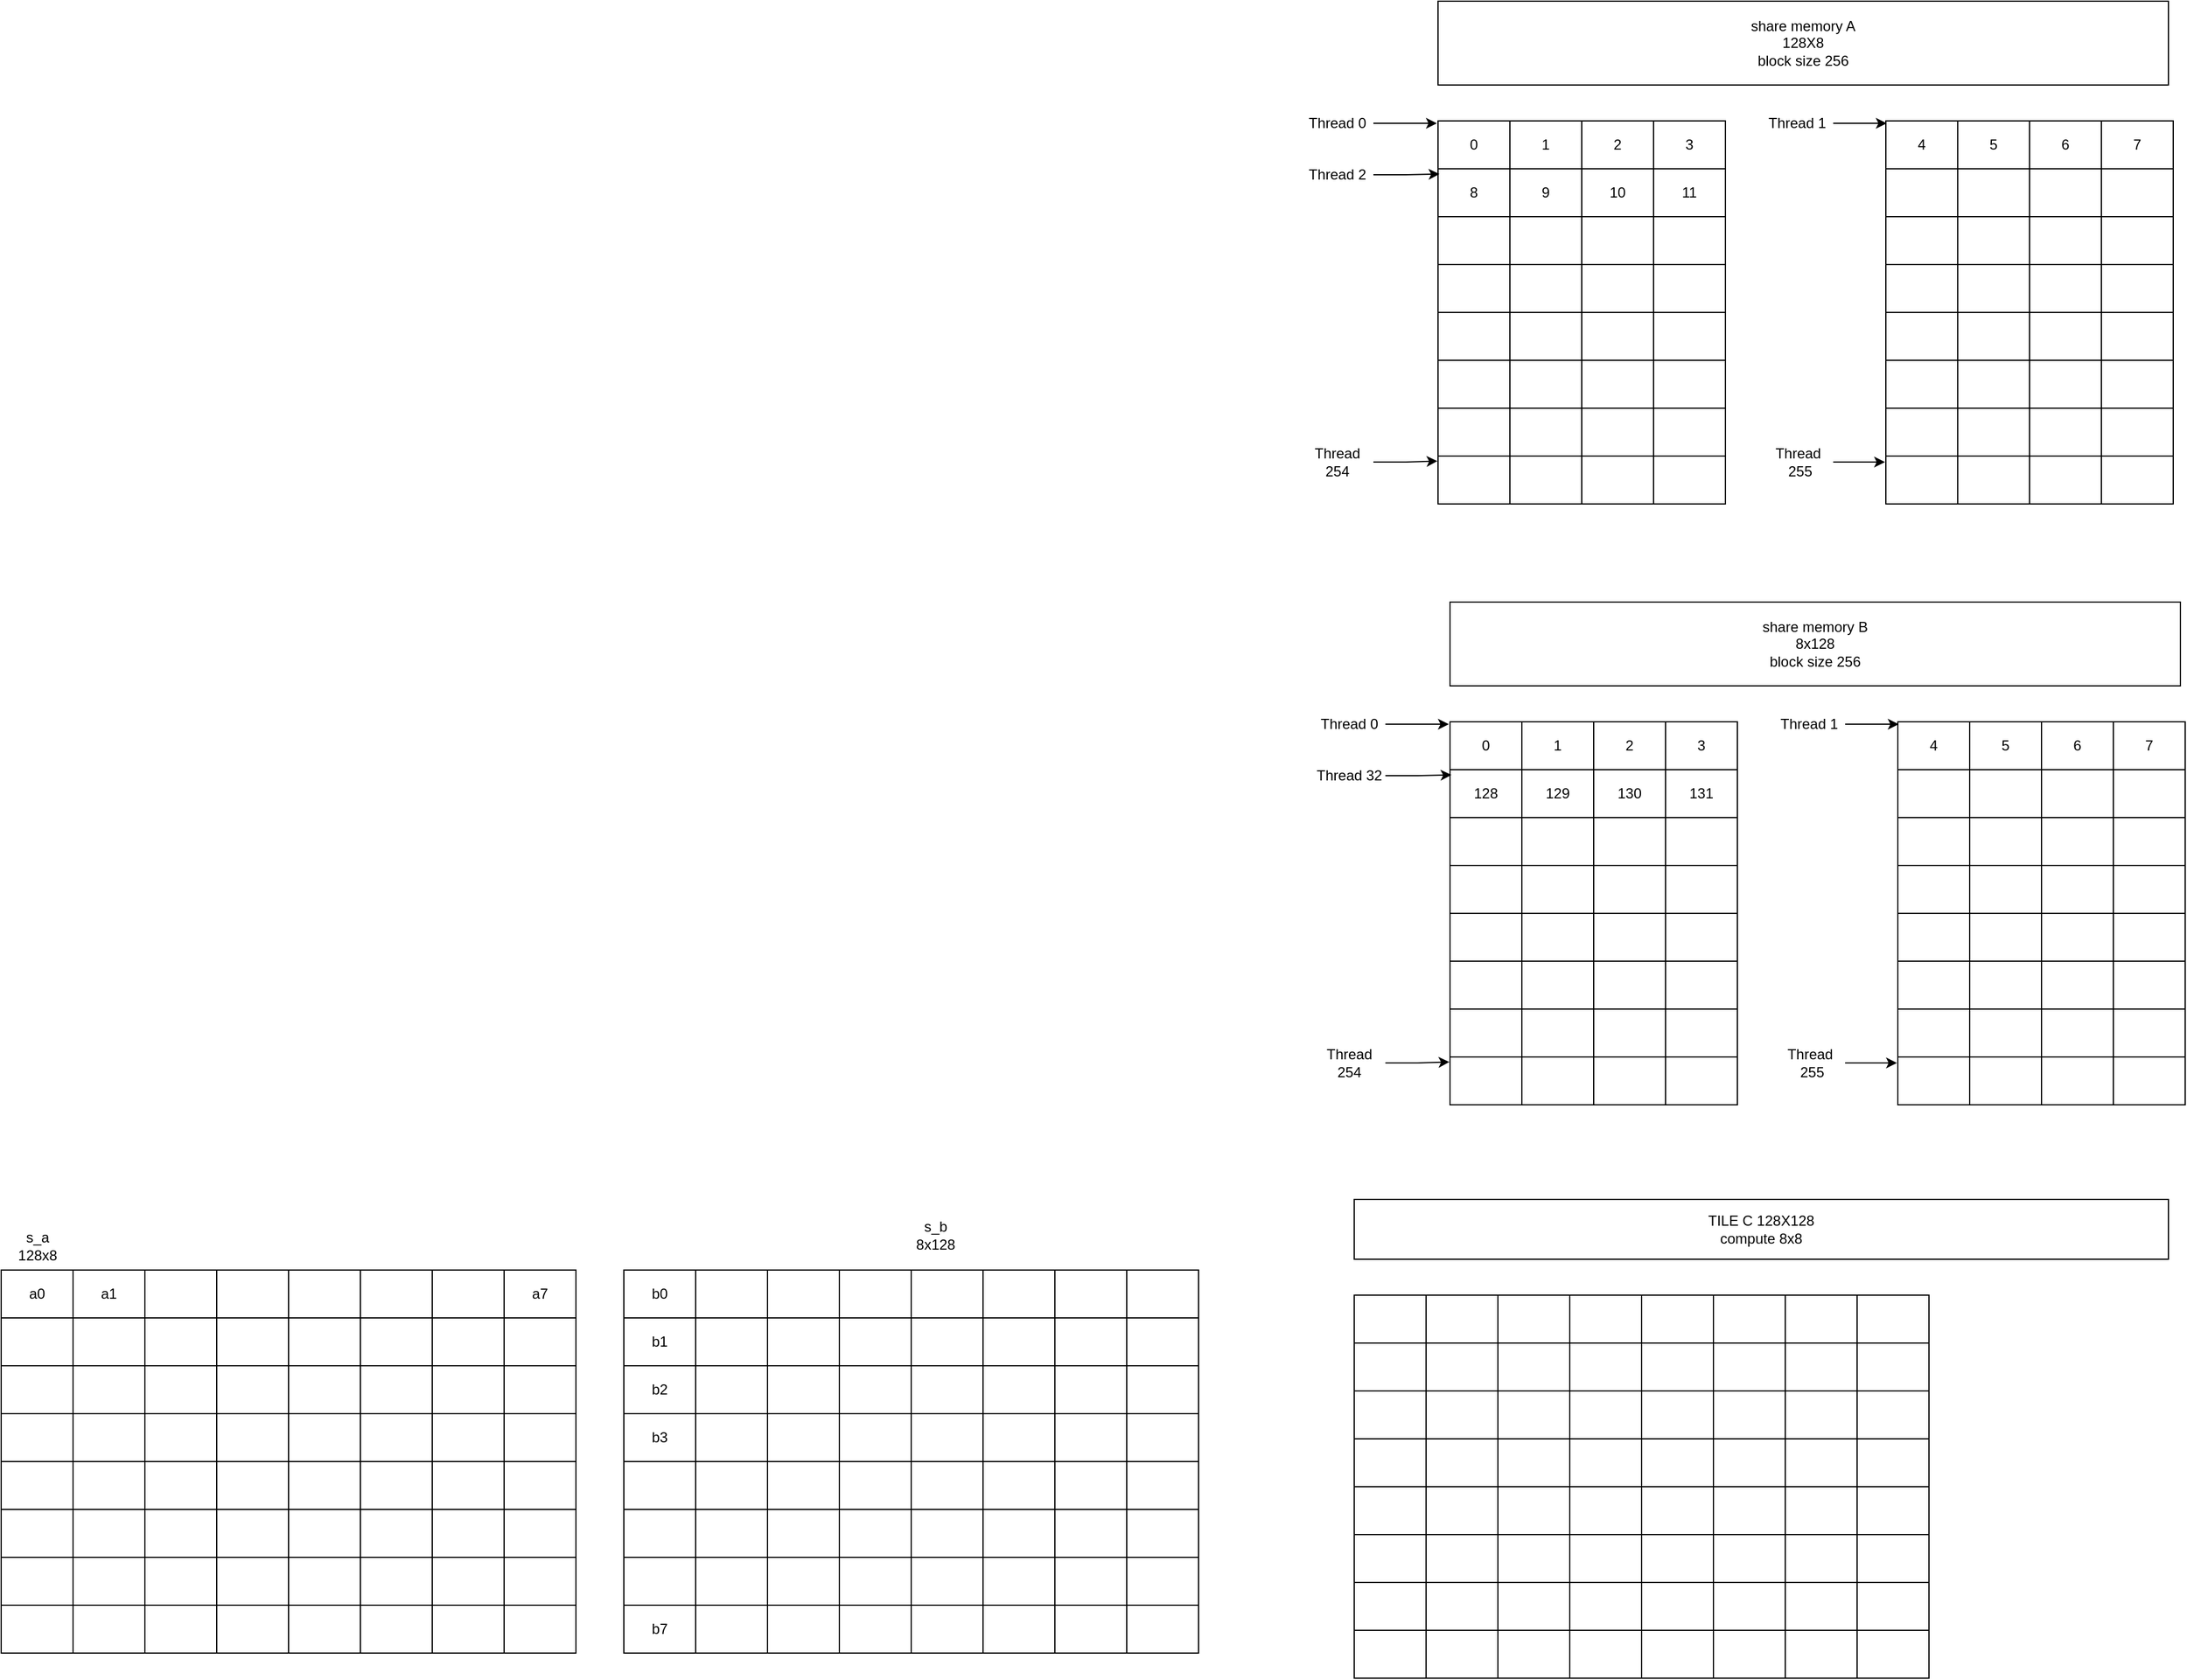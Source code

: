 <mxfile version="22.0.3" type="github">
  <diagram name="第 1 页" id="CWHQbPt11JK2EVVVKGlV">
    <mxGraphModel dx="2690" dy="1695" grid="1" gridSize="10" guides="1" tooltips="1" connect="1" arrows="1" fold="1" page="1" pageScale="1" pageWidth="827" pageHeight="1169" math="0" shadow="0">
      <root>
        <mxCell id="0" />
        <mxCell id="1" parent="0" />
        <mxCell id="YoktVMsD2_CzxhkpGigc-111" style="edgeStyle=orthogonalEdgeStyle;rounded=0;orthogonalLoop=1;jettySize=auto;html=1;" parent="1" source="YoktVMsD2_CzxhkpGigc-110" edge="1">
          <mxGeometry relative="1" as="geometry">
            <mxPoint x="199" y="82" as="targetPoint" />
          </mxGeometry>
        </mxCell>
        <mxCell id="YoktVMsD2_CzxhkpGigc-110" value="Thread 0" style="text;html=1;strokeColor=none;fillColor=none;align=center;verticalAlign=middle;whiteSpace=wrap;rounded=0;" parent="1" vertex="1">
          <mxGeometry x="86" y="67" width="60" height="30" as="geometry" />
        </mxCell>
        <mxCell id="YoktVMsD2_CzxhkpGigc-112" value="" style="shape=table;startSize=0;container=1;collapsible=0;childLayout=tableLayout;" parent="1" vertex="1">
          <mxGeometry x="200" y="80" width="240" height="320" as="geometry" />
        </mxCell>
        <mxCell id="YoktVMsD2_CzxhkpGigc-113" value="" style="shape=tableRow;horizontal=0;startSize=0;swimlaneHead=0;swimlaneBody=0;strokeColor=inherit;top=0;left=0;bottom=0;right=0;collapsible=0;dropTarget=0;fillColor=none;points=[[0,0.5],[1,0.5]];portConstraint=eastwest;" parent="YoktVMsD2_CzxhkpGigc-112" vertex="1">
          <mxGeometry width="240" height="40" as="geometry" />
        </mxCell>
        <mxCell id="YoktVMsD2_CzxhkpGigc-114" value="0" style="shape=partialRectangle;html=1;whiteSpace=wrap;connectable=0;strokeColor=inherit;overflow=hidden;fillColor=none;top=0;left=0;bottom=0;right=0;pointerEvents=1;" parent="YoktVMsD2_CzxhkpGigc-113" vertex="1">
          <mxGeometry width="60" height="40" as="geometry">
            <mxRectangle width="60" height="40" as="alternateBounds" />
          </mxGeometry>
        </mxCell>
        <mxCell id="YoktVMsD2_CzxhkpGigc-115" value="1" style="shape=partialRectangle;html=1;whiteSpace=wrap;connectable=0;strokeColor=inherit;overflow=hidden;fillColor=none;top=0;left=0;bottom=0;right=0;pointerEvents=1;" parent="YoktVMsD2_CzxhkpGigc-113" vertex="1">
          <mxGeometry x="60" width="60" height="40" as="geometry">
            <mxRectangle width="60" height="40" as="alternateBounds" />
          </mxGeometry>
        </mxCell>
        <mxCell id="YoktVMsD2_CzxhkpGigc-116" value="2" style="shape=partialRectangle;html=1;whiteSpace=wrap;connectable=0;strokeColor=inherit;overflow=hidden;fillColor=none;top=0;left=0;bottom=0;right=0;pointerEvents=1;" parent="YoktVMsD2_CzxhkpGigc-113" vertex="1">
          <mxGeometry x="120" width="60" height="40" as="geometry">
            <mxRectangle width="60" height="40" as="alternateBounds" />
          </mxGeometry>
        </mxCell>
        <mxCell id="YoktVMsD2_CzxhkpGigc-117" value="3" style="shape=partialRectangle;html=1;whiteSpace=wrap;connectable=0;strokeColor=inherit;overflow=hidden;fillColor=none;top=0;left=0;bottom=0;right=0;pointerEvents=1;" parent="YoktVMsD2_CzxhkpGigc-113" vertex="1">
          <mxGeometry x="180" width="60" height="40" as="geometry">
            <mxRectangle width="60" height="40" as="alternateBounds" />
          </mxGeometry>
        </mxCell>
        <mxCell id="YoktVMsD2_CzxhkpGigc-118" value="" style="shape=tableRow;horizontal=0;startSize=0;swimlaneHead=0;swimlaneBody=0;strokeColor=inherit;top=0;left=0;bottom=0;right=0;collapsible=0;dropTarget=0;fillColor=none;points=[[0,0.5],[1,0.5]];portConstraint=eastwest;" parent="YoktVMsD2_CzxhkpGigc-112" vertex="1">
          <mxGeometry y="40" width="240" height="40" as="geometry" />
        </mxCell>
        <mxCell id="YoktVMsD2_CzxhkpGigc-119" value="8" style="shape=partialRectangle;html=1;whiteSpace=wrap;connectable=0;strokeColor=inherit;overflow=hidden;fillColor=none;top=0;left=0;bottom=0;right=0;pointerEvents=1;" parent="YoktVMsD2_CzxhkpGigc-118" vertex="1">
          <mxGeometry width="60" height="40" as="geometry">
            <mxRectangle width="60" height="40" as="alternateBounds" />
          </mxGeometry>
        </mxCell>
        <mxCell id="YoktVMsD2_CzxhkpGigc-120" value="9" style="shape=partialRectangle;html=1;whiteSpace=wrap;connectable=0;strokeColor=inherit;overflow=hidden;fillColor=none;top=0;left=0;bottom=0;right=0;pointerEvents=1;" parent="YoktVMsD2_CzxhkpGigc-118" vertex="1">
          <mxGeometry x="60" width="60" height="40" as="geometry">
            <mxRectangle width="60" height="40" as="alternateBounds" />
          </mxGeometry>
        </mxCell>
        <mxCell id="YoktVMsD2_CzxhkpGigc-121" value="10" style="shape=partialRectangle;html=1;whiteSpace=wrap;connectable=0;strokeColor=inherit;overflow=hidden;fillColor=none;top=0;left=0;bottom=0;right=0;pointerEvents=1;" parent="YoktVMsD2_CzxhkpGigc-118" vertex="1">
          <mxGeometry x="120" width="60" height="40" as="geometry">
            <mxRectangle width="60" height="40" as="alternateBounds" />
          </mxGeometry>
        </mxCell>
        <mxCell id="YoktVMsD2_CzxhkpGigc-122" value="11" style="shape=partialRectangle;html=1;whiteSpace=wrap;connectable=0;strokeColor=inherit;overflow=hidden;fillColor=none;top=0;left=0;bottom=0;right=0;pointerEvents=1;" parent="YoktVMsD2_CzxhkpGigc-118" vertex="1">
          <mxGeometry x="180" width="60" height="40" as="geometry">
            <mxRectangle width="60" height="40" as="alternateBounds" />
          </mxGeometry>
        </mxCell>
        <mxCell id="YoktVMsD2_CzxhkpGigc-123" value="" style="shape=tableRow;horizontal=0;startSize=0;swimlaneHead=0;swimlaneBody=0;strokeColor=inherit;top=0;left=0;bottom=0;right=0;collapsible=0;dropTarget=0;fillColor=none;points=[[0,0.5],[1,0.5]];portConstraint=eastwest;" parent="YoktVMsD2_CzxhkpGigc-112" vertex="1">
          <mxGeometry y="80" width="240" height="40" as="geometry" />
        </mxCell>
        <mxCell id="YoktVMsD2_CzxhkpGigc-124" value="" style="shape=partialRectangle;html=1;whiteSpace=wrap;connectable=0;strokeColor=inherit;overflow=hidden;fillColor=none;top=0;left=0;bottom=0;right=0;pointerEvents=1;" parent="YoktVMsD2_CzxhkpGigc-123" vertex="1">
          <mxGeometry width="60" height="40" as="geometry">
            <mxRectangle width="60" height="40" as="alternateBounds" />
          </mxGeometry>
        </mxCell>
        <mxCell id="YoktVMsD2_CzxhkpGigc-125" value="" style="shape=partialRectangle;html=1;whiteSpace=wrap;connectable=0;strokeColor=inherit;overflow=hidden;fillColor=none;top=0;left=0;bottom=0;right=0;pointerEvents=1;" parent="YoktVMsD2_CzxhkpGigc-123" vertex="1">
          <mxGeometry x="60" width="60" height="40" as="geometry">
            <mxRectangle width="60" height="40" as="alternateBounds" />
          </mxGeometry>
        </mxCell>
        <mxCell id="YoktVMsD2_CzxhkpGigc-126" value="" style="shape=partialRectangle;html=1;whiteSpace=wrap;connectable=0;strokeColor=inherit;overflow=hidden;fillColor=none;top=0;left=0;bottom=0;right=0;pointerEvents=1;" parent="YoktVMsD2_CzxhkpGigc-123" vertex="1">
          <mxGeometry x="120" width="60" height="40" as="geometry">
            <mxRectangle width="60" height="40" as="alternateBounds" />
          </mxGeometry>
        </mxCell>
        <mxCell id="YoktVMsD2_CzxhkpGigc-127" value="" style="shape=partialRectangle;html=1;whiteSpace=wrap;connectable=0;strokeColor=inherit;overflow=hidden;fillColor=none;top=0;left=0;bottom=0;right=0;pointerEvents=1;" parent="YoktVMsD2_CzxhkpGigc-123" vertex="1">
          <mxGeometry x="180" width="60" height="40" as="geometry">
            <mxRectangle width="60" height="40" as="alternateBounds" />
          </mxGeometry>
        </mxCell>
        <mxCell id="YoktVMsD2_CzxhkpGigc-128" value="" style="shape=tableRow;horizontal=0;startSize=0;swimlaneHead=0;swimlaneBody=0;strokeColor=inherit;top=0;left=0;bottom=0;right=0;collapsible=0;dropTarget=0;fillColor=none;points=[[0,0.5],[1,0.5]];portConstraint=eastwest;" parent="YoktVMsD2_CzxhkpGigc-112" vertex="1">
          <mxGeometry y="120" width="240" height="40" as="geometry" />
        </mxCell>
        <mxCell id="YoktVMsD2_CzxhkpGigc-129" value="" style="shape=partialRectangle;html=1;whiteSpace=wrap;connectable=0;strokeColor=inherit;overflow=hidden;fillColor=none;top=0;left=0;bottom=0;right=0;pointerEvents=1;" parent="YoktVMsD2_CzxhkpGigc-128" vertex="1">
          <mxGeometry width="60" height="40" as="geometry">
            <mxRectangle width="60" height="40" as="alternateBounds" />
          </mxGeometry>
        </mxCell>
        <mxCell id="YoktVMsD2_CzxhkpGigc-130" value="" style="shape=partialRectangle;html=1;whiteSpace=wrap;connectable=0;strokeColor=inherit;overflow=hidden;fillColor=none;top=0;left=0;bottom=0;right=0;pointerEvents=1;" parent="YoktVMsD2_CzxhkpGigc-128" vertex="1">
          <mxGeometry x="60" width="60" height="40" as="geometry">
            <mxRectangle width="60" height="40" as="alternateBounds" />
          </mxGeometry>
        </mxCell>
        <mxCell id="YoktVMsD2_CzxhkpGigc-131" value="" style="shape=partialRectangle;html=1;whiteSpace=wrap;connectable=0;strokeColor=inherit;overflow=hidden;fillColor=none;top=0;left=0;bottom=0;right=0;pointerEvents=1;" parent="YoktVMsD2_CzxhkpGigc-128" vertex="1">
          <mxGeometry x="120" width="60" height="40" as="geometry">
            <mxRectangle width="60" height="40" as="alternateBounds" />
          </mxGeometry>
        </mxCell>
        <mxCell id="YoktVMsD2_CzxhkpGigc-132" value="" style="shape=partialRectangle;html=1;whiteSpace=wrap;connectable=0;strokeColor=inherit;overflow=hidden;fillColor=none;top=0;left=0;bottom=0;right=0;pointerEvents=1;" parent="YoktVMsD2_CzxhkpGigc-128" vertex="1">
          <mxGeometry x="180" width="60" height="40" as="geometry">
            <mxRectangle width="60" height="40" as="alternateBounds" />
          </mxGeometry>
        </mxCell>
        <mxCell id="YoktVMsD2_CzxhkpGigc-133" value="" style="shape=tableRow;horizontal=0;startSize=0;swimlaneHead=0;swimlaneBody=0;strokeColor=inherit;top=0;left=0;bottom=0;right=0;collapsible=0;dropTarget=0;fillColor=none;points=[[0,0.5],[1,0.5]];portConstraint=eastwest;" parent="YoktVMsD2_CzxhkpGigc-112" vertex="1">
          <mxGeometry y="160" width="240" height="40" as="geometry" />
        </mxCell>
        <mxCell id="YoktVMsD2_CzxhkpGigc-134" value="" style="shape=partialRectangle;html=1;whiteSpace=wrap;connectable=0;strokeColor=inherit;overflow=hidden;fillColor=none;top=0;left=0;bottom=0;right=0;pointerEvents=1;" parent="YoktVMsD2_CzxhkpGigc-133" vertex="1">
          <mxGeometry width="60" height="40" as="geometry">
            <mxRectangle width="60" height="40" as="alternateBounds" />
          </mxGeometry>
        </mxCell>
        <mxCell id="YoktVMsD2_CzxhkpGigc-135" value="" style="shape=partialRectangle;html=1;whiteSpace=wrap;connectable=0;strokeColor=inherit;overflow=hidden;fillColor=none;top=0;left=0;bottom=0;right=0;pointerEvents=1;" parent="YoktVMsD2_CzxhkpGigc-133" vertex="1">
          <mxGeometry x="60" width="60" height="40" as="geometry">
            <mxRectangle width="60" height="40" as="alternateBounds" />
          </mxGeometry>
        </mxCell>
        <mxCell id="YoktVMsD2_CzxhkpGigc-136" value="" style="shape=partialRectangle;html=1;whiteSpace=wrap;connectable=0;strokeColor=inherit;overflow=hidden;fillColor=none;top=0;left=0;bottom=0;right=0;pointerEvents=1;" parent="YoktVMsD2_CzxhkpGigc-133" vertex="1">
          <mxGeometry x="120" width="60" height="40" as="geometry">
            <mxRectangle width="60" height="40" as="alternateBounds" />
          </mxGeometry>
        </mxCell>
        <mxCell id="YoktVMsD2_CzxhkpGigc-137" value="" style="shape=partialRectangle;html=1;whiteSpace=wrap;connectable=0;strokeColor=inherit;overflow=hidden;fillColor=none;top=0;left=0;bottom=0;right=0;pointerEvents=1;" parent="YoktVMsD2_CzxhkpGigc-133" vertex="1">
          <mxGeometry x="180" width="60" height="40" as="geometry">
            <mxRectangle width="60" height="40" as="alternateBounds" />
          </mxGeometry>
        </mxCell>
        <mxCell id="YoktVMsD2_CzxhkpGigc-138" value="" style="shape=tableRow;horizontal=0;startSize=0;swimlaneHead=0;swimlaneBody=0;strokeColor=inherit;top=0;left=0;bottom=0;right=0;collapsible=0;dropTarget=0;fillColor=none;points=[[0,0.5],[1,0.5]];portConstraint=eastwest;" parent="YoktVMsD2_CzxhkpGigc-112" vertex="1">
          <mxGeometry y="200" width="240" height="40" as="geometry" />
        </mxCell>
        <mxCell id="YoktVMsD2_CzxhkpGigc-139" value="" style="shape=partialRectangle;html=1;whiteSpace=wrap;connectable=0;strokeColor=inherit;overflow=hidden;fillColor=none;top=0;left=0;bottom=0;right=0;pointerEvents=1;" parent="YoktVMsD2_CzxhkpGigc-138" vertex="1">
          <mxGeometry width="60" height="40" as="geometry">
            <mxRectangle width="60" height="40" as="alternateBounds" />
          </mxGeometry>
        </mxCell>
        <mxCell id="YoktVMsD2_CzxhkpGigc-140" value="" style="shape=partialRectangle;html=1;whiteSpace=wrap;connectable=0;strokeColor=inherit;overflow=hidden;fillColor=none;top=0;left=0;bottom=0;right=0;pointerEvents=1;" parent="YoktVMsD2_CzxhkpGigc-138" vertex="1">
          <mxGeometry x="60" width="60" height="40" as="geometry">
            <mxRectangle width="60" height="40" as="alternateBounds" />
          </mxGeometry>
        </mxCell>
        <mxCell id="YoktVMsD2_CzxhkpGigc-141" value="" style="shape=partialRectangle;html=1;whiteSpace=wrap;connectable=0;strokeColor=inherit;overflow=hidden;fillColor=none;top=0;left=0;bottom=0;right=0;pointerEvents=1;" parent="YoktVMsD2_CzxhkpGigc-138" vertex="1">
          <mxGeometry x="120" width="60" height="40" as="geometry">
            <mxRectangle width="60" height="40" as="alternateBounds" />
          </mxGeometry>
        </mxCell>
        <mxCell id="YoktVMsD2_CzxhkpGigc-142" value="" style="shape=partialRectangle;html=1;whiteSpace=wrap;connectable=0;strokeColor=inherit;overflow=hidden;fillColor=none;top=0;left=0;bottom=0;right=0;pointerEvents=1;" parent="YoktVMsD2_CzxhkpGigc-138" vertex="1">
          <mxGeometry x="180" width="60" height="40" as="geometry">
            <mxRectangle width="60" height="40" as="alternateBounds" />
          </mxGeometry>
        </mxCell>
        <mxCell id="YoktVMsD2_CzxhkpGigc-143" value="" style="shape=tableRow;horizontal=0;startSize=0;swimlaneHead=0;swimlaneBody=0;strokeColor=inherit;top=0;left=0;bottom=0;right=0;collapsible=0;dropTarget=0;fillColor=none;points=[[0,0.5],[1,0.5]];portConstraint=eastwest;" parent="YoktVMsD2_CzxhkpGigc-112" vertex="1">
          <mxGeometry y="240" width="240" height="40" as="geometry" />
        </mxCell>
        <mxCell id="YoktVMsD2_CzxhkpGigc-144" value="" style="shape=partialRectangle;html=1;whiteSpace=wrap;connectable=0;strokeColor=inherit;overflow=hidden;fillColor=none;top=0;left=0;bottom=0;right=0;pointerEvents=1;" parent="YoktVMsD2_CzxhkpGigc-143" vertex="1">
          <mxGeometry width="60" height="40" as="geometry">
            <mxRectangle width="60" height="40" as="alternateBounds" />
          </mxGeometry>
        </mxCell>
        <mxCell id="YoktVMsD2_CzxhkpGigc-145" value="" style="shape=partialRectangle;html=1;whiteSpace=wrap;connectable=0;strokeColor=inherit;overflow=hidden;fillColor=none;top=0;left=0;bottom=0;right=0;pointerEvents=1;" parent="YoktVMsD2_CzxhkpGigc-143" vertex="1">
          <mxGeometry x="60" width="60" height="40" as="geometry">
            <mxRectangle width="60" height="40" as="alternateBounds" />
          </mxGeometry>
        </mxCell>
        <mxCell id="YoktVMsD2_CzxhkpGigc-146" value="" style="shape=partialRectangle;html=1;whiteSpace=wrap;connectable=0;strokeColor=inherit;overflow=hidden;fillColor=none;top=0;left=0;bottom=0;right=0;pointerEvents=1;" parent="YoktVMsD2_CzxhkpGigc-143" vertex="1">
          <mxGeometry x="120" width="60" height="40" as="geometry">
            <mxRectangle width="60" height="40" as="alternateBounds" />
          </mxGeometry>
        </mxCell>
        <mxCell id="YoktVMsD2_CzxhkpGigc-147" value="" style="shape=partialRectangle;html=1;whiteSpace=wrap;connectable=0;strokeColor=inherit;overflow=hidden;fillColor=none;top=0;left=0;bottom=0;right=0;pointerEvents=1;" parent="YoktVMsD2_CzxhkpGigc-143" vertex="1">
          <mxGeometry x="180" width="60" height="40" as="geometry">
            <mxRectangle width="60" height="40" as="alternateBounds" />
          </mxGeometry>
        </mxCell>
        <mxCell id="YoktVMsD2_CzxhkpGigc-148" value="" style="shape=tableRow;horizontal=0;startSize=0;swimlaneHead=0;swimlaneBody=0;strokeColor=inherit;top=0;left=0;bottom=0;right=0;collapsible=0;dropTarget=0;fillColor=none;points=[[0,0.5],[1,0.5]];portConstraint=eastwest;" parent="YoktVMsD2_CzxhkpGigc-112" vertex="1">
          <mxGeometry y="280" width="240" height="40" as="geometry" />
        </mxCell>
        <mxCell id="YoktVMsD2_CzxhkpGigc-149" value="" style="shape=partialRectangle;html=1;whiteSpace=wrap;connectable=0;strokeColor=inherit;overflow=hidden;fillColor=none;top=0;left=0;bottom=0;right=0;pointerEvents=1;" parent="YoktVMsD2_CzxhkpGigc-148" vertex="1">
          <mxGeometry width="60" height="40" as="geometry">
            <mxRectangle width="60" height="40" as="alternateBounds" />
          </mxGeometry>
        </mxCell>
        <mxCell id="YoktVMsD2_CzxhkpGigc-150" value="" style="shape=partialRectangle;html=1;whiteSpace=wrap;connectable=0;strokeColor=inherit;overflow=hidden;fillColor=none;top=0;left=0;bottom=0;right=0;pointerEvents=1;" parent="YoktVMsD2_CzxhkpGigc-148" vertex="1">
          <mxGeometry x="60" width="60" height="40" as="geometry">
            <mxRectangle width="60" height="40" as="alternateBounds" />
          </mxGeometry>
        </mxCell>
        <mxCell id="YoktVMsD2_CzxhkpGigc-151" value="" style="shape=partialRectangle;html=1;whiteSpace=wrap;connectable=0;strokeColor=inherit;overflow=hidden;fillColor=none;top=0;left=0;bottom=0;right=0;pointerEvents=1;" parent="YoktVMsD2_CzxhkpGigc-148" vertex="1">
          <mxGeometry x="120" width="60" height="40" as="geometry">
            <mxRectangle width="60" height="40" as="alternateBounds" />
          </mxGeometry>
        </mxCell>
        <mxCell id="YoktVMsD2_CzxhkpGigc-152" value="" style="shape=partialRectangle;html=1;whiteSpace=wrap;connectable=0;strokeColor=inherit;overflow=hidden;fillColor=none;top=0;left=0;bottom=0;right=0;pointerEvents=1;" parent="YoktVMsD2_CzxhkpGigc-148" vertex="1">
          <mxGeometry x="180" width="60" height="40" as="geometry">
            <mxRectangle width="60" height="40" as="alternateBounds" />
          </mxGeometry>
        </mxCell>
        <mxCell id="YoktVMsD2_CzxhkpGigc-153" value="Thread 1" style="text;html=1;strokeColor=none;fillColor=none;align=center;verticalAlign=middle;whiteSpace=wrap;rounded=0;" parent="1" vertex="1">
          <mxGeometry x="470" y="67" width="60" height="30" as="geometry" />
        </mxCell>
        <mxCell id="YoktVMsD2_CzxhkpGigc-154" value="" style="shape=table;startSize=0;container=1;collapsible=0;childLayout=tableLayout;" parent="1" vertex="1">
          <mxGeometry x="574" y="80" width="240" height="320" as="geometry" />
        </mxCell>
        <mxCell id="YoktVMsD2_CzxhkpGigc-155" value="" style="shape=tableRow;horizontal=0;startSize=0;swimlaneHead=0;swimlaneBody=0;strokeColor=inherit;top=0;left=0;bottom=0;right=0;collapsible=0;dropTarget=0;fillColor=none;points=[[0,0.5],[1,0.5]];portConstraint=eastwest;" parent="YoktVMsD2_CzxhkpGigc-154" vertex="1">
          <mxGeometry width="240" height="40" as="geometry" />
        </mxCell>
        <mxCell id="YoktVMsD2_CzxhkpGigc-156" value="4" style="shape=partialRectangle;html=1;whiteSpace=wrap;connectable=0;strokeColor=inherit;overflow=hidden;fillColor=none;top=0;left=0;bottom=0;right=0;pointerEvents=1;" parent="YoktVMsD2_CzxhkpGigc-155" vertex="1">
          <mxGeometry width="60" height="40" as="geometry">
            <mxRectangle width="60" height="40" as="alternateBounds" />
          </mxGeometry>
        </mxCell>
        <mxCell id="YoktVMsD2_CzxhkpGigc-157" value="5" style="shape=partialRectangle;html=1;whiteSpace=wrap;connectable=0;strokeColor=inherit;overflow=hidden;fillColor=none;top=0;left=0;bottom=0;right=0;pointerEvents=1;" parent="YoktVMsD2_CzxhkpGigc-155" vertex="1">
          <mxGeometry x="60" width="60" height="40" as="geometry">
            <mxRectangle width="60" height="40" as="alternateBounds" />
          </mxGeometry>
        </mxCell>
        <mxCell id="YoktVMsD2_CzxhkpGigc-158" value="6" style="shape=partialRectangle;html=1;whiteSpace=wrap;connectable=0;strokeColor=inherit;overflow=hidden;fillColor=none;top=0;left=0;bottom=0;right=0;pointerEvents=1;" parent="YoktVMsD2_CzxhkpGigc-155" vertex="1">
          <mxGeometry x="120" width="60" height="40" as="geometry">
            <mxRectangle width="60" height="40" as="alternateBounds" />
          </mxGeometry>
        </mxCell>
        <mxCell id="YoktVMsD2_CzxhkpGigc-159" value="7" style="shape=partialRectangle;html=1;whiteSpace=wrap;connectable=0;strokeColor=inherit;overflow=hidden;fillColor=none;top=0;left=0;bottom=0;right=0;pointerEvents=1;" parent="YoktVMsD2_CzxhkpGigc-155" vertex="1">
          <mxGeometry x="180" width="60" height="40" as="geometry">
            <mxRectangle width="60" height="40" as="alternateBounds" />
          </mxGeometry>
        </mxCell>
        <mxCell id="YoktVMsD2_CzxhkpGigc-160" value="" style="shape=tableRow;horizontal=0;startSize=0;swimlaneHead=0;swimlaneBody=0;strokeColor=inherit;top=0;left=0;bottom=0;right=0;collapsible=0;dropTarget=0;fillColor=none;points=[[0,0.5],[1,0.5]];portConstraint=eastwest;" parent="YoktVMsD2_CzxhkpGigc-154" vertex="1">
          <mxGeometry y="40" width="240" height="40" as="geometry" />
        </mxCell>
        <mxCell id="YoktVMsD2_CzxhkpGigc-161" value="" style="shape=partialRectangle;html=1;whiteSpace=wrap;connectable=0;strokeColor=inherit;overflow=hidden;fillColor=none;top=0;left=0;bottom=0;right=0;pointerEvents=1;" parent="YoktVMsD2_CzxhkpGigc-160" vertex="1">
          <mxGeometry width="60" height="40" as="geometry">
            <mxRectangle width="60" height="40" as="alternateBounds" />
          </mxGeometry>
        </mxCell>
        <mxCell id="YoktVMsD2_CzxhkpGigc-162" value="" style="shape=partialRectangle;html=1;whiteSpace=wrap;connectable=0;strokeColor=inherit;overflow=hidden;fillColor=none;top=0;left=0;bottom=0;right=0;pointerEvents=1;" parent="YoktVMsD2_CzxhkpGigc-160" vertex="1">
          <mxGeometry x="60" width="60" height="40" as="geometry">
            <mxRectangle width="60" height="40" as="alternateBounds" />
          </mxGeometry>
        </mxCell>
        <mxCell id="YoktVMsD2_CzxhkpGigc-163" value="" style="shape=partialRectangle;html=1;whiteSpace=wrap;connectable=0;strokeColor=inherit;overflow=hidden;fillColor=none;top=0;left=0;bottom=0;right=0;pointerEvents=1;" parent="YoktVMsD2_CzxhkpGigc-160" vertex="1">
          <mxGeometry x="120" width="60" height="40" as="geometry">
            <mxRectangle width="60" height="40" as="alternateBounds" />
          </mxGeometry>
        </mxCell>
        <mxCell id="YoktVMsD2_CzxhkpGigc-164" value="" style="shape=partialRectangle;html=1;whiteSpace=wrap;connectable=0;strokeColor=inherit;overflow=hidden;fillColor=none;top=0;left=0;bottom=0;right=0;pointerEvents=1;" parent="YoktVMsD2_CzxhkpGigc-160" vertex="1">
          <mxGeometry x="180" width="60" height="40" as="geometry">
            <mxRectangle width="60" height="40" as="alternateBounds" />
          </mxGeometry>
        </mxCell>
        <mxCell id="YoktVMsD2_CzxhkpGigc-165" value="" style="shape=tableRow;horizontal=0;startSize=0;swimlaneHead=0;swimlaneBody=0;strokeColor=inherit;top=0;left=0;bottom=0;right=0;collapsible=0;dropTarget=0;fillColor=none;points=[[0,0.5],[1,0.5]];portConstraint=eastwest;" parent="YoktVMsD2_CzxhkpGigc-154" vertex="1">
          <mxGeometry y="80" width="240" height="40" as="geometry" />
        </mxCell>
        <mxCell id="YoktVMsD2_CzxhkpGigc-166" value="" style="shape=partialRectangle;html=1;whiteSpace=wrap;connectable=0;strokeColor=inherit;overflow=hidden;fillColor=none;top=0;left=0;bottom=0;right=0;pointerEvents=1;" parent="YoktVMsD2_CzxhkpGigc-165" vertex="1">
          <mxGeometry width="60" height="40" as="geometry">
            <mxRectangle width="60" height="40" as="alternateBounds" />
          </mxGeometry>
        </mxCell>
        <mxCell id="YoktVMsD2_CzxhkpGigc-167" value="" style="shape=partialRectangle;html=1;whiteSpace=wrap;connectable=0;strokeColor=inherit;overflow=hidden;fillColor=none;top=0;left=0;bottom=0;right=0;pointerEvents=1;" parent="YoktVMsD2_CzxhkpGigc-165" vertex="1">
          <mxGeometry x="60" width="60" height="40" as="geometry">
            <mxRectangle width="60" height="40" as="alternateBounds" />
          </mxGeometry>
        </mxCell>
        <mxCell id="YoktVMsD2_CzxhkpGigc-168" value="" style="shape=partialRectangle;html=1;whiteSpace=wrap;connectable=0;strokeColor=inherit;overflow=hidden;fillColor=none;top=0;left=0;bottom=0;right=0;pointerEvents=1;" parent="YoktVMsD2_CzxhkpGigc-165" vertex="1">
          <mxGeometry x="120" width="60" height="40" as="geometry">
            <mxRectangle width="60" height="40" as="alternateBounds" />
          </mxGeometry>
        </mxCell>
        <mxCell id="YoktVMsD2_CzxhkpGigc-169" value="" style="shape=partialRectangle;html=1;whiteSpace=wrap;connectable=0;strokeColor=inherit;overflow=hidden;fillColor=none;top=0;left=0;bottom=0;right=0;pointerEvents=1;" parent="YoktVMsD2_CzxhkpGigc-165" vertex="1">
          <mxGeometry x="180" width="60" height="40" as="geometry">
            <mxRectangle width="60" height="40" as="alternateBounds" />
          </mxGeometry>
        </mxCell>
        <mxCell id="YoktVMsD2_CzxhkpGigc-170" value="" style="shape=tableRow;horizontal=0;startSize=0;swimlaneHead=0;swimlaneBody=0;strokeColor=inherit;top=0;left=0;bottom=0;right=0;collapsible=0;dropTarget=0;fillColor=none;points=[[0,0.5],[1,0.5]];portConstraint=eastwest;" parent="YoktVMsD2_CzxhkpGigc-154" vertex="1">
          <mxGeometry y="120" width="240" height="40" as="geometry" />
        </mxCell>
        <mxCell id="YoktVMsD2_CzxhkpGigc-171" value="" style="shape=partialRectangle;html=1;whiteSpace=wrap;connectable=0;strokeColor=inherit;overflow=hidden;fillColor=none;top=0;left=0;bottom=0;right=0;pointerEvents=1;" parent="YoktVMsD2_CzxhkpGigc-170" vertex="1">
          <mxGeometry width="60" height="40" as="geometry">
            <mxRectangle width="60" height="40" as="alternateBounds" />
          </mxGeometry>
        </mxCell>
        <mxCell id="YoktVMsD2_CzxhkpGigc-172" value="" style="shape=partialRectangle;html=1;whiteSpace=wrap;connectable=0;strokeColor=inherit;overflow=hidden;fillColor=none;top=0;left=0;bottom=0;right=0;pointerEvents=1;" parent="YoktVMsD2_CzxhkpGigc-170" vertex="1">
          <mxGeometry x="60" width="60" height="40" as="geometry">
            <mxRectangle width="60" height="40" as="alternateBounds" />
          </mxGeometry>
        </mxCell>
        <mxCell id="YoktVMsD2_CzxhkpGigc-173" value="" style="shape=partialRectangle;html=1;whiteSpace=wrap;connectable=0;strokeColor=inherit;overflow=hidden;fillColor=none;top=0;left=0;bottom=0;right=0;pointerEvents=1;" parent="YoktVMsD2_CzxhkpGigc-170" vertex="1">
          <mxGeometry x="120" width="60" height="40" as="geometry">
            <mxRectangle width="60" height="40" as="alternateBounds" />
          </mxGeometry>
        </mxCell>
        <mxCell id="YoktVMsD2_CzxhkpGigc-174" value="" style="shape=partialRectangle;html=1;whiteSpace=wrap;connectable=0;strokeColor=inherit;overflow=hidden;fillColor=none;top=0;left=0;bottom=0;right=0;pointerEvents=1;" parent="YoktVMsD2_CzxhkpGigc-170" vertex="1">
          <mxGeometry x="180" width="60" height="40" as="geometry">
            <mxRectangle width="60" height="40" as="alternateBounds" />
          </mxGeometry>
        </mxCell>
        <mxCell id="YoktVMsD2_CzxhkpGigc-175" value="" style="shape=tableRow;horizontal=0;startSize=0;swimlaneHead=0;swimlaneBody=0;strokeColor=inherit;top=0;left=0;bottom=0;right=0;collapsible=0;dropTarget=0;fillColor=none;points=[[0,0.5],[1,0.5]];portConstraint=eastwest;" parent="YoktVMsD2_CzxhkpGigc-154" vertex="1">
          <mxGeometry y="160" width="240" height="40" as="geometry" />
        </mxCell>
        <mxCell id="YoktVMsD2_CzxhkpGigc-176" value="" style="shape=partialRectangle;html=1;whiteSpace=wrap;connectable=0;strokeColor=inherit;overflow=hidden;fillColor=none;top=0;left=0;bottom=0;right=0;pointerEvents=1;" parent="YoktVMsD2_CzxhkpGigc-175" vertex="1">
          <mxGeometry width="60" height="40" as="geometry">
            <mxRectangle width="60" height="40" as="alternateBounds" />
          </mxGeometry>
        </mxCell>
        <mxCell id="YoktVMsD2_CzxhkpGigc-177" value="" style="shape=partialRectangle;html=1;whiteSpace=wrap;connectable=0;strokeColor=inherit;overflow=hidden;fillColor=none;top=0;left=0;bottom=0;right=0;pointerEvents=1;" parent="YoktVMsD2_CzxhkpGigc-175" vertex="1">
          <mxGeometry x="60" width="60" height="40" as="geometry">
            <mxRectangle width="60" height="40" as="alternateBounds" />
          </mxGeometry>
        </mxCell>
        <mxCell id="YoktVMsD2_CzxhkpGigc-178" value="" style="shape=partialRectangle;html=1;whiteSpace=wrap;connectable=0;strokeColor=inherit;overflow=hidden;fillColor=none;top=0;left=0;bottom=0;right=0;pointerEvents=1;" parent="YoktVMsD2_CzxhkpGigc-175" vertex="1">
          <mxGeometry x="120" width="60" height="40" as="geometry">
            <mxRectangle width="60" height="40" as="alternateBounds" />
          </mxGeometry>
        </mxCell>
        <mxCell id="YoktVMsD2_CzxhkpGigc-179" value="" style="shape=partialRectangle;html=1;whiteSpace=wrap;connectable=0;strokeColor=inherit;overflow=hidden;fillColor=none;top=0;left=0;bottom=0;right=0;pointerEvents=1;" parent="YoktVMsD2_CzxhkpGigc-175" vertex="1">
          <mxGeometry x="180" width="60" height="40" as="geometry">
            <mxRectangle width="60" height="40" as="alternateBounds" />
          </mxGeometry>
        </mxCell>
        <mxCell id="YoktVMsD2_CzxhkpGigc-180" value="" style="shape=tableRow;horizontal=0;startSize=0;swimlaneHead=0;swimlaneBody=0;strokeColor=inherit;top=0;left=0;bottom=0;right=0;collapsible=0;dropTarget=0;fillColor=none;points=[[0,0.5],[1,0.5]];portConstraint=eastwest;" parent="YoktVMsD2_CzxhkpGigc-154" vertex="1">
          <mxGeometry y="200" width="240" height="40" as="geometry" />
        </mxCell>
        <mxCell id="YoktVMsD2_CzxhkpGigc-181" value="" style="shape=partialRectangle;html=1;whiteSpace=wrap;connectable=0;strokeColor=inherit;overflow=hidden;fillColor=none;top=0;left=0;bottom=0;right=0;pointerEvents=1;" parent="YoktVMsD2_CzxhkpGigc-180" vertex="1">
          <mxGeometry width="60" height="40" as="geometry">
            <mxRectangle width="60" height="40" as="alternateBounds" />
          </mxGeometry>
        </mxCell>
        <mxCell id="YoktVMsD2_CzxhkpGigc-182" value="" style="shape=partialRectangle;html=1;whiteSpace=wrap;connectable=0;strokeColor=inherit;overflow=hidden;fillColor=none;top=0;left=0;bottom=0;right=0;pointerEvents=1;" parent="YoktVMsD2_CzxhkpGigc-180" vertex="1">
          <mxGeometry x="60" width="60" height="40" as="geometry">
            <mxRectangle width="60" height="40" as="alternateBounds" />
          </mxGeometry>
        </mxCell>
        <mxCell id="YoktVMsD2_CzxhkpGigc-183" value="" style="shape=partialRectangle;html=1;whiteSpace=wrap;connectable=0;strokeColor=inherit;overflow=hidden;fillColor=none;top=0;left=0;bottom=0;right=0;pointerEvents=1;" parent="YoktVMsD2_CzxhkpGigc-180" vertex="1">
          <mxGeometry x="120" width="60" height="40" as="geometry">
            <mxRectangle width="60" height="40" as="alternateBounds" />
          </mxGeometry>
        </mxCell>
        <mxCell id="YoktVMsD2_CzxhkpGigc-184" value="" style="shape=partialRectangle;html=1;whiteSpace=wrap;connectable=0;strokeColor=inherit;overflow=hidden;fillColor=none;top=0;left=0;bottom=0;right=0;pointerEvents=1;" parent="YoktVMsD2_CzxhkpGigc-180" vertex="1">
          <mxGeometry x="180" width="60" height="40" as="geometry">
            <mxRectangle width="60" height="40" as="alternateBounds" />
          </mxGeometry>
        </mxCell>
        <mxCell id="YoktVMsD2_CzxhkpGigc-185" value="" style="shape=tableRow;horizontal=0;startSize=0;swimlaneHead=0;swimlaneBody=0;strokeColor=inherit;top=0;left=0;bottom=0;right=0;collapsible=0;dropTarget=0;fillColor=none;points=[[0,0.5],[1,0.5]];portConstraint=eastwest;" parent="YoktVMsD2_CzxhkpGigc-154" vertex="1">
          <mxGeometry y="240" width="240" height="40" as="geometry" />
        </mxCell>
        <mxCell id="YoktVMsD2_CzxhkpGigc-186" value="" style="shape=partialRectangle;html=1;whiteSpace=wrap;connectable=0;strokeColor=inherit;overflow=hidden;fillColor=none;top=0;left=0;bottom=0;right=0;pointerEvents=1;" parent="YoktVMsD2_CzxhkpGigc-185" vertex="1">
          <mxGeometry width="60" height="40" as="geometry">
            <mxRectangle width="60" height="40" as="alternateBounds" />
          </mxGeometry>
        </mxCell>
        <mxCell id="YoktVMsD2_CzxhkpGigc-187" value="" style="shape=partialRectangle;html=1;whiteSpace=wrap;connectable=0;strokeColor=inherit;overflow=hidden;fillColor=none;top=0;left=0;bottom=0;right=0;pointerEvents=1;" parent="YoktVMsD2_CzxhkpGigc-185" vertex="1">
          <mxGeometry x="60" width="60" height="40" as="geometry">
            <mxRectangle width="60" height="40" as="alternateBounds" />
          </mxGeometry>
        </mxCell>
        <mxCell id="YoktVMsD2_CzxhkpGigc-188" value="" style="shape=partialRectangle;html=1;whiteSpace=wrap;connectable=0;strokeColor=inherit;overflow=hidden;fillColor=none;top=0;left=0;bottom=0;right=0;pointerEvents=1;" parent="YoktVMsD2_CzxhkpGigc-185" vertex="1">
          <mxGeometry x="120" width="60" height="40" as="geometry">
            <mxRectangle width="60" height="40" as="alternateBounds" />
          </mxGeometry>
        </mxCell>
        <mxCell id="YoktVMsD2_CzxhkpGigc-189" value="" style="shape=partialRectangle;html=1;whiteSpace=wrap;connectable=0;strokeColor=inherit;overflow=hidden;fillColor=none;top=0;left=0;bottom=0;right=0;pointerEvents=1;" parent="YoktVMsD2_CzxhkpGigc-185" vertex="1">
          <mxGeometry x="180" width="60" height="40" as="geometry">
            <mxRectangle width="60" height="40" as="alternateBounds" />
          </mxGeometry>
        </mxCell>
        <mxCell id="YoktVMsD2_CzxhkpGigc-190" value="" style="shape=tableRow;horizontal=0;startSize=0;swimlaneHead=0;swimlaneBody=0;strokeColor=inherit;top=0;left=0;bottom=0;right=0;collapsible=0;dropTarget=0;fillColor=none;points=[[0,0.5],[1,0.5]];portConstraint=eastwest;" parent="YoktVMsD2_CzxhkpGigc-154" vertex="1">
          <mxGeometry y="280" width="240" height="40" as="geometry" />
        </mxCell>
        <mxCell id="YoktVMsD2_CzxhkpGigc-191" value="" style="shape=partialRectangle;html=1;whiteSpace=wrap;connectable=0;strokeColor=inherit;overflow=hidden;fillColor=none;top=0;left=0;bottom=0;right=0;pointerEvents=1;" parent="YoktVMsD2_CzxhkpGigc-190" vertex="1">
          <mxGeometry width="60" height="40" as="geometry">
            <mxRectangle width="60" height="40" as="alternateBounds" />
          </mxGeometry>
        </mxCell>
        <mxCell id="YoktVMsD2_CzxhkpGigc-192" value="" style="shape=partialRectangle;html=1;whiteSpace=wrap;connectable=0;strokeColor=inherit;overflow=hidden;fillColor=none;top=0;left=0;bottom=0;right=0;pointerEvents=1;" parent="YoktVMsD2_CzxhkpGigc-190" vertex="1">
          <mxGeometry x="60" width="60" height="40" as="geometry">
            <mxRectangle width="60" height="40" as="alternateBounds" />
          </mxGeometry>
        </mxCell>
        <mxCell id="YoktVMsD2_CzxhkpGigc-193" value="" style="shape=partialRectangle;html=1;whiteSpace=wrap;connectable=0;strokeColor=inherit;overflow=hidden;fillColor=none;top=0;left=0;bottom=0;right=0;pointerEvents=1;" parent="YoktVMsD2_CzxhkpGigc-190" vertex="1">
          <mxGeometry x="120" width="60" height="40" as="geometry">
            <mxRectangle width="60" height="40" as="alternateBounds" />
          </mxGeometry>
        </mxCell>
        <mxCell id="YoktVMsD2_CzxhkpGigc-194" value="" style="shape=partialRectangle;html=1;whiteSpace=wrap;connectable=0;strokeColor=inherit;overflow=hidden;fillColor=none;top=0;left=0;bottom=0;right=0;pointerEvents=1;" parent="YoktVMsD2_CzxhkpGigc-190" vertex="1">
          <mxGeometry x="180" width="60" height="40" as="geometry">
            <mxRectangle width="60" height="40" as="alternateBounds" />
          </mxGeometry>
        </mxCell>
        <mxCell id="YoktVMsD2_CzxhkpGigc-195" style="edgeStyle=orthogonalEdgeStyle;rounded=0;orthogonalLoop=1;jettySize=auto;html=1;entryX=0.003;entryY=0.05;entryDx=0;entryDy=0;entryPerimeter=0;" parent="1" source="YoktVMsD2_CzxhkpGigc-153" target="YoktVMsD2_CzxhkpGigc-155" edge="1">
          <mxGeometry relative="1" as="geometry" />
        </mxCell>
        <mxCell id="YoktVMsD2_CzxhkpGigc-196" value="Thread 2" style="text;html=1;strokeColor=none;fillColor=none;align=center;verticalAlign=middle;whiteSpace=wrap;rounded=0;" parent="1" vertex="1">
          <mxGeometry x="86" y="110" width="60" height="30" as="geometry" />
        </mxCell>
        <mxCell id="YoktVMsD2_CzxhkpGigc-197" style="edgeStyle=orthogonalEdgeStyle;rounded=0;orthogonalLoop=1;jettySize=auto;html=1;entryX=0.005;entryY=0.11;entryDx=0;entryDy=0;entryPerimeter=0;" parent="1" source="YoktVMsD2_CzxhkpGigc-196" target="YoktVMsD2_CzxhkpGigc-118" edge="1">
          <mxGeometry relative="1" as="geometry" />
        </mxCell>
        <mxCell id="YoktVMsD2_CzxhkpGigc-199" value="share memory A&lt;br&gt;128X8&lt;br&gt;block size 256" style="rounded=0;whiteSpace=wrap;html=1;" parent="1" vertex="1">
          <mxGeometry x="200" y="-20" width="610" height="70" as="geometry" />
        </mxCell>
        <mxCell id="YoktVMsD2_CzxhkpGigc-200" value="Thread 254" style="text;html=1;strokeColor=none;fillColor=none;align=center;verticalAlign=middle;whiteSpace=wrap;rounded=0;" parent="1" vertex="1">
          <mxGeometry x="86" y="350" width="60" height="30" as="geometry" />
        </mxCell>
        <mxCell id="YoktVMsD2_CzxhkpGigc-201" style="edgeStyle=orthogonalEdgeStyle;rounded=0;orthogonalLoop=1;jettySize=auto;html=1;entryX=-0.002;entryY=0.105;entryDx=0;entryDy=0;entryPerimeter=0;" parent="1" source="YoktVMsD2_CzxhkpGigc-200" target="YoktVMsD2_CzxhkpGigc-148" edge="1">
          <mxGeometry relative="1" as="geometry" />
        </mxCell>
        <mxCell id="YoktVMsD2_CzxhkpGigc-202" value="Thread&amp;nbsp;&lt;br&gt;255" style="text;html=1;strokeColor=none;fillColor=none;align=center;verticalAlign=middle;whiteSpace=wrap;rounded=0;" parent="1" vertex="1">
          <mxGeometry x="475" y="350" width="55" height="30" as="geometry" />
        </mxCell>
        <mxCell id="YoktVMsD2_CzxhkpGigc-204" style="edgeStyle=orthogonalEdgeStyle;rounded=0;orthogonalLoop=1;jettySize=auto;html=1;entryX=-0.003;entryY=0.125;entryDx=0;entryDy=0;entryPerimeter=0;" parent="1" source="YoktVMsD2_CzxhkpGigc-202" target="YoktVMsD2_CzxhkpGigc-190" edge="1">
          <mxGeometry relative="1" as="geometry" />
        </mxCell>
        <mxCell id="YoktVMsD2_CzxhkpGigc-205" style="edgeStyle=orthogonalEdgeStyle;rounded=0;orthogonalLoop=1;jettySize=auto;html=1;" parent="1" source="YoktVMsD2_CzxhkpGigc-206" edge="1">
          <mxGeometry relative="1" as="geometry">
            <mxPoint x="209" y="584" as="targetPoint" />
          </mxGeometry>
        </mxCell>
        <mxCell id="YoktVMsD2_CzxhkpGigc-206" value="Thread 0" style="text;html=1;strokeColor=none;fillColor=none;align=center;verticalAlign=middle;whiteSpace=wrap;rounded=0;" parent="1" vertex="1">
          <mxGeometry x="96" y="569" width="60" height="30" as="geometry" />
        </mxCell>
        <mxCell id="YoktVMsD2_CzxhkpGigc-207" value="" style="shape=table;startSize=0;container=1;collapsible=0;childLayout=tableLayout;" parent="1" vertex="1">
          <mxGeometry x="210" y="582" width="240" height="320" as="geometry" />
        </mxCell>
        <mxCell id="YoktVMsD2_CzxhkpGigc-208" value="" style="shape=tableRow;horizontal=0;startSize=0;swimlaneHead=0;swimlaneBody=0;strokeColor=inherit;top=0;left=0;bottom=0;right=0;collapsible=0;dropTarget=0;fillColor=none;points=[[0,0.5],[1,0.5]];portConstraint=eastwest;" parent="YoktVMsD2_CzxhkpGigc-207" vertex="1">
          <mxGeometry width="240" height="40" as="geometry" />
        </mxCell>
        <mxCell id="YoktVMsD2_CzxhkpGigc-209" value="0" style="shape=partialRectangle;html=1;whiteSpace=wrap;connectable=0;strokeColor=inherit;overflow=hidden;fillColor=none;top=0;left=0;bottom=0;right=0;pointerEvents=1;" parent="YoktVMsD2_CzxhkpGigc-208" vertex="1">
          <mxGeometry width="60" height="40" as="geometry">
            <mxRectangle width="60" height="40" as="alternateBounds" />
          </mxGeometry>
        </mxCell>
        <mxCell id="YoktVMsD2_CzxhkpGigc-210" value="1" style="shape=partialRectangle;html=1;whiteSpace=wrap;connectable=0;strokeColor=inherit;overflow=hidden;fillColor=none;top=0;left=0;bottom=0;right=0;pointerEvents=1;" parent="YoktVMsD2_CzxhkpGigc-208" vertex="1">
          <mxGeometry x="60" width="60" height="40" as="geometry">
            <mxRectangle width="60" height="40" as="alternateBounds" />
          </mxGeometry>
        </mxCell>
        <mxCell id="YoktVMsD2_CzxhkpGigc-211" value="2" style="shape=partialRectangle;html=1;whiteSpace=wrap;connectable=0;strokeColor=inherit;overflow=hidden;fillColor=none;top=0;left=0;bottom=0;right=0;pointerEvents=1;" parent="YoktVMsD2_CzxhkpGigc-208" vertex="1">
          <mxGeometry x="120" width="60" height="40" as="geometry">
            <mxRectangle width="60" height="40" as="alternateBounds" />
          </mxGeometry>
        </mxCell>
        <mxCell id="YoktVMsD2_CzxhkpGigc-212" value="3" style="shape=partialRectangle;html=1;whiteSpace=wrap;connectable=0;strokeColor=inherit;overflow=hidden;fillColor=none;top=0;left=0;bottom=0;right=0;pointerEvents=1;" parent="YoktVMsD2_CzxhkpGigc-208" vertex="1">
          <mxGeometry x="180" width="60" height="40" as="geometry">
            <mxRectangle width="60" height="40" as="alternateBounds" />
          </mxGeometry>
        </mxCell>
        <mxCell id="YoktVMsD2_CzxhkpGigc-213" value="" style="shape=tableRow;horizontal=0;startSize=0;swimlaneHead=0;swimlaneBody=0;strokeColor=inherit;top=0;left=0;bottom=0;right=0;collapsible=0;dropTarget=0;fillColor=none;points=[[0,0.5],[1,0.5]];portConstraint=eastwest;" parent="YoktVMsD2_CzxhkpGigc-207" vertex="1">
          <mxGeometry y="40" width="240" height="40" as="geometry" />
        </mxCell>
        <mxCell id="YoktVMsD2_CzxhkpGigc-214" value="128" style="shape=partialRectangle;html=1;whiteSpace=wrap;connectable=0;strokeColor=inherit;overflow=hidden;fillColor=none;top=0;left=0;bottom=0;right=0;pointerEvents=1;" parent="YoktVMsD2_CzxhkpGigc-213" vertex="1">
          <mxGeometry width="60" height="40" as="geometry">
            <mxRectangle width="60" height="40" as="alternateBounds" />
          </mxGeometry>
        </mxCell>
        <mxCell id="YoktVMsD2_CzxhkpGigc-215" value="129" style="shape=partialRectangle;html=1;whiteSpace=wrap;connectable=0;strokeColor=inherit;overflow=hidden;fillColor=none;top=0;left=0;bottom=0;right=0;pointerEvents=1;" parent="YoktVMsD2_CzxhkpGigc-213" vertex="1">
          <mxGeometry x="60" width="60" height="40" as="geometry">
            <mxRectangle width="60" height="40" as="alternateBounds" />
          </mxGeometry>
        </mxCell>
        <mxCell id="YoktVMsD2_CzxhkpGigc-216" value="130" style="shape=partialRectangle;html=1;whiteSpace=wrap;connectable=0;strokeColor=inherit;overflow=hidden;fillColor=none;top=0;left=0;bottom=0;right=0;pointerEvents=1;" parent="YoktVMsD2_CzxhkpGigc-213" vertex="1">
          <mxGeometry x="120" width="60" height="40" as="geometry">
            <mxRectangle width="60" height="40" as="alternateBounds" />
          </mxGeometry>
        </mxCell>
        <mxCell id="YoktVMsD2_CzxhkpGigc-217" value="131" style="shape=partialRectangle;html=1;whiteSpace=wrap;connectable=0;strokeColor=inherit;overflow=hidden;fillColor=none;top=0;left=0;bottom=0;right=0;pointerEvents=1;" parent="YoktVMsD2_CzxhkpGigc-213" vertex="1">
          <mxGeometry x="180" width="60" height="40" as="geometry">
            <mxRectangle width="60" height="40" as="alternateBounds" />
          </mxGeometry>
        </mxCell>
        <mxCell id="YoktVMsD2_CzxhkpGigc-218" value="" style="shape=tableRow;horizontal=0;startSize=0;swimlaneHead=0;swimlaneBody=0;strokeColor=inherit;top=0;left=0;bottom=0;right=0;collapsible=0;dropTarget=0;fillColor=none;points=[[0,0.5],[1,0.5]];portConstraint=eastwest;" parent="YoktVMsD2_CzxhkpGigc-207" vertex="1">
          <mxGeometry y="80" width="240" height="40" as="geometry" />
        </mxCell>
        <mxCell id="YoktVMsD2_CzxhkpGigc-219" value="" style="shape=partialRectangle;html=1;whiteSpace=wrap;connectable=0;strokeColor=inherit;overflow=hidden;fillColor=none;top=0;left=0;bottom=0;right=0;pointerEvents=1;" parent="YoktVMsD2_CzxhkpGigc-218" vertex="1">
          <mxGeometry width="60" height="40" as="geometry">
            <mxRectangle width="60" height="40" as="alternateBounds" />
          </mxGeometry>
        </mxCell>
        <mxCell id="YoktVMsD2_CzxhkpGigc-220" value="" style="shape=partialRectangle;html=1;whiteSpace=wrap;connectable=0;strokeColor=inherit;overflow=hidden;fillColor=none;top=0;left=0;bottom=0;right=0;pointerEvents=1;" parent="YoktVMsD2_CzxhkpGigc-218" vertex="1">
          <mxGeometry x="60" width="60" height="40" as="geometry">
            <mxRectangle width="60" height="40" as="alternateBounds" />
          </mxGeometry>
        </mxCell>
        <mxCell id="YoktVMsD2_CzxhkpGigc-221" value="" style="shape=partialRectangle;html=1;whiteSpace=wrap;connectable=0;strokeColor=inherit;overflow=hidden;fillColor=none;top=0;left=0;bottom=0;right=0;pointerEvents=1;" parent="YoktVMsD2_CzxhkpGigc-218" vertex="1">
          <mxGeometry x="120" width="60" height="40" as="geometry">
            <mxRectangle width="60" height="40" as="alternateBounds" />
          </mxGeometry>
        </mxCell>
        <mxCell id="YoktVMsD2_CzxhkpGigc-222" value="" style="shape=partialRectangle;html=1;whiteSpace=wrap;connectable=0;strokeColor=inherit;overflow=hidden;fillColor=none;top=0;left=0;bottom=0;right=0;pointerEvents=1;" parent="YoktVMsD2_CzxhkpGigc-218" vertex="1">
          <mxGeometry x="180" width="60" height="40" as="geometry">
            <mxRectangle width="60" height="40" as="alternateBounds" />
          </mxGeometry>
        </mxCell>
        <mxCell id="YoktVMsD2_CzxhkpGigc-223" value="" style="shape=tableRow;horizontal=0;startSize=0;swimlaneHead=0;swimlaneBody=0;strokeColor=inherit;top=0;left=0;bottom=0;right=0;collapsible=0;dropTarget=0;fillColor=none;points=[[0,0.5],[1,0.5]];portConstraint=eastwest;" parent="YoktVMsD2_CzxhkpGigc-207" vertex="1">
          <mxGeometry y="120" width="240" height="40" as="geometry" />
        </mxCell>
        <mxCell id="YoktVMsD2_CzxhkpGigc-224" value="" style="shape=partialRectangle;html=1;whiteSpace=wrap;connectable=0;strokeColor=inherit;overflow=hidden;fillColor=none;top=0;left=0;bottom=0;right=0;pointerEvents=1;" parent="YoktVMsD2_CzxhkpGigc-223" vertex="1">
          <mxGeometry width="60" height="40" as="geometry">
            <mxRectangle width="60" height="40" as="alternateBounds" />
          </mxGeometry>
        </mxCell>
        <mxCell id="YoktVMsD2_CzxhkpGigc-225" value="" style="shape=partialRectangle;html=1;whiteSpace=wrap;connectable=0;strokeColor=inherit;overflow=hidden;fillColor=none;top=0;left=0;bottom=0;right=0;pointerEvents=1;" parent="YoktVMsD2_CzxhkpGigc-223" vertex="1">
          <mxGeometry x="60" width="60" height="40" as="geometry">
            <mxRectangle width="60" height="40" as="alternateBounds" />
          </mxGeometry>
        </mxCell>
        <mxCell id="YoktVMsD2_CzxhkpGigc-226" value="" style="shape=partialRectangle;html=1;whiteSpace=wrap;connectable=0;strokeColor=inherit;overflow=hidden;fillColor=none;top=0;left=0;bottom=0;right=0;pointerEvents=1;" parent="YoktVMsD2_CzxhkpGigc-223" vertex="1">
          <mxGeometry x="120" width="60" height="40" as="geometry">
            <mxRectangle width="60" height="40" as="alternateBounds" />
          </mxGeometry>
        </mxCell>
        <mxCell id="YoktVMsD2_CzxhkpGigc-227" value="" style="shape=partialRectangle;html=1;whiteSpace=wrap;connectable=0;strokeColor=inherit;overflow=hidden;fillColor=none;top=0;left=0;bottom=0;right=0;pointerEvents=1;" parent="YoktVMsD2_CzxhkpGigc-223" vertex="1">
          <mxGeometry x="180" width="60" height="40" as="geometry">
            <mxRectangle width="60" height="40" as="alternateBounds" />
          </mxGeometry>
        </mxCell>
        <mxCell id="YoktVMsD2_CzxhkpGigc-228" value="" style="shape=tableRow;horizontal=0;startSize=0;swimlaneHead=0;swimlaneBody=0;strokeColor=inherit;top=0;left=0;bottom=0;right=0;collapsible=0;dropTarget=0;fillColor=none;points=[[0,0.5],[1,0.5]];portConstraint=eastwest;" parent="YoktVMsD2_CzxhkpGigc-207" vertex="1">
          <mxGeometry y="160" width="240" height="40" as="geometry" />
        </mxCell>
        <mxCell id="YoktVMsD2_CzxhkpGigc-229" value="" style="shape=partialRectangle;html=1;whiteSpace=wrap;connectable=0;strokeColor=inherit;overflow=hidden;fillColor=none;top=0;left=0;bottom=0;right=0;pointerEvents=1;" parent="YoktVMsD2_CzxhkpGigc-228" vertex="1">
          <mxGeometry width="60" height="40" as="geometry">
            <mxRectangle width="60" height="40" as="alternateBounds" />
          </mxGeometry>
        </mxCell>
        <mxCell id="YoktVMsD2_CzxhkpGigc-230" value="" style="shape=partialRectangle;html=1;whiteSpace=wrap;connectable=0;strokeColor=inherit;overflow=hidden;fillColor=none;top=0;left=0;bottom=0;right=0;pointerEvents=1;" parent="YoktVMsD2_CzxhkpGigc-228" vertex="1">
          <mxGeometry x="60" width="60" height="40" as="geometry">
            <mxRectangle width="60" height="40" as="alternateBounds" />
          </mxGeometry>
        </mxCell>
        <mxCell id="YoktVMsD2_CzxhkpGigc-231" value="" style="shape=partialRectangle;html=1;whiteSpace=wrap;connectable=0;strokeColor=inherit;overflow=hidden;fillColor=none;top=0;left=0;bottom=0;right=0;pointerEvents=1;" parent="YoktVMsD2_CzxhkpGigc-228" vertex="1">
          <mxGeometry x="120" width="60" height="40" as="geometry">
            <mxRectangle width="60" height="40" as="alternateBounds" />
          </mxGeometry>
        </mxCell>
        <mxCell id="YoktVMsD2_CzxhkpGigc-232" value="" style="shape=partialRectangle;html=1;whiteSpace=wrap;connectable=0;strokeColor=inherit;overflow=hidden;fillColor=none;top=0;left=0;bottom=0;right=0;pointerEvents=1;" parent="YoktVMsD2_CzxhkpGigc-228" vertex="1">
          <mxGeometry x="180" width="60" height="40" as="geometry">
            <mxRectangle width="60" height="40" as="alternateBounds" />
          </mxGeometry>
        </mxCell>
        <mxCell id="YoktVMsD2_CzxhkpGigc-233" value="" style="shape=tableRow;horizontal=0;startSize=0;swimlaneHead=0;swimlaneBody=0;strokeColor=inherit;top=0;left=0;bottom=0;right=0;collapsible=0;dropTarget=0;fillColor=none;points=[[0,0.5],[1,0.5]];portConstraint=eastwest;" parent="YoktVMsD2_CzxhkpGigc-207" vertex="1">
          <mxGeometry y="200" width="240" height="40" as="geometry" />
        </mxCell>
        <mxCell id="YoktVMsD2_CzxhkpGigc-234" value="" style="shape=partialRectangle;html=1;whiteSpace=wrap;connectable=0;strokeColor=inherit;overflow=hidden;fillColor=none;top=0;left=0;bottom=0;right=0;pointerEvents=1;" parent="YoktVMsD2_CzxhkpGigc-233" vertex="1">
          <mxGeometry width="60" height="40" as="geometry">
            <mxRectangle width="60" height="40" as="alternateBounds" />
          </mxGeometry>
        </mxCell>
        <mxCell id="YoktVMsD2_CzxhkpGigc-235" value="" style="shape=partialRectangle;html=1;whiteSpace=wrap;connectable=0;strokeColor=inherit;overflow=hidden;fillColor=none;top=0;left=0;bottom=0;right=0;pointerEvents=1;" parent="YoktVMsD2_CzxhkpGigc-233" vertex="1">
          <mxGeometry x="60" width="60" height="40" as="geometry">
            <mxRectangle width="60" height="40" as="alternateBounds" />
          </mxGeometry>
        </mxCell>
        <mxCell id="YoktVMsD2_CzxhkpGigc-236" value="" style="shape=partialRectangle;html=1;whiteSpace=wrap;connectable=0;strokeColor=inherit;overflow=hidden;fillColor=none;top=0;left=0;bottom=0;right=0;pointerEvents=1;" parent="YoktVMsD2_CzxhkpGigc-233" vertex="1">
          <mxGeometry x="120" width="60" height="40" as="geometry">
            <mxRectangle width="60" height="40" as="alternateBounds" />
          </mxGeometry>
        </mxCell>
        <mxCell id="YoktVMsD2_CzxhkpGigc-237" value="" style="shape=partialRectangle;html=1;whiteSpace=wrap;connectable=0;strokeColor=inherit;overflow=hidden;fillColor=none;top=0;left=0;bottom=0;right=0;pointerEvents=1;" parent="YoktVMsD2_CzxhkpGigc-233" vertex="1">
          <mxGeometry x="180" width="60" height="40" as="geometry">
            <mxRectangle width="60" height="40" as="alternateBounds" />
          </mxGeometry>
        </mxCell>
        <mxCell id="YoktVMsD2_CzxhkpGigc-238" value="" style="shape=tableRow;horizontal=0;startSize=0;swimlaneHead=0;swimlaneBody=0;strokeColor=inherit;top=0;left=0;bottom=0;right=0;collapsible=0;dropTarget=0;fillColor=none;points=[[0,0.5],[1,0.5]];portConstraint=eastwest;" parent="YoktVMsD2_CzxhkpGigc-207" vertex="1">
          <mxGeometry y="240" width="240" height="40" as="geometry" />
        </mxCell>
        <mxCell id="YoktVMsD2_CzxhkpGigc-239" value="" style="shape=partialRectangle;html=1;whiteSpace=wrap;connectable=0;strokeColor=inherit;overflow=hidden;fillColor=none;top=0;left=0;bottom=0;right=0;pointerEvents=1;" parent="YoktVMsD2_CzxhkpGigc-238" vertex="1">
          <mxGeometry width="60" height="40" as="geometry">
            <mxRectangle width="60" height="40" as="alternateBounds" />
          </mxGeometry>
        </mxCell>
        <mxCell id="YoktVMsD2_CzxhkpGigc-240" value="" style="shape=partialRectangle;html=1;whiteSpace=wrap;connectable=0;strokeColor=inherit;overflow=hidden;fillColor=none;top=0;left=0;bottom=0;right=0;pointerEvents=1;" parent="YoktVMsD2_CzxhkpGigc-238" vertex="1">
          <mxGeometry x="60" width="60" height="40" as="geometry">
            <mxRectangle width="60" height="40" as="alternateBounds" />
          </mxGeometry>
        </mxCell>
        <mxCell id="YoktVMsD2_CzxhkpGigc-241" value="" style="shape=partialRectangle;html=1;whiteSpace=wrap;connectable=0;strokeColor=inherit;overflow=hidden;fillColor=none;top=0;left=0;bottom=0;right=0;pointerEvents=1;" parent="YoktVMsD2_CzxhkpGigc-238" vertex="1">
          <mxGeometry x="120" width="60" height="40" as="geometry">
            <mxRectangle width="60" height="40" as="alternateBounds" />
          </mxGeometry>
        </mxCell>
        <mxCell id="YoktVMsD2_CzxhkpGigc-242" value="" style="shape=partialRectangle;html=1;whiteSpace=wrap;connectable=0;strokeColor=inherit;overflow=hidden;fillColor=none;top=0;left=0;bottom=0;right=0;pointerEvents=1;" parent="YoktVMsD2_CzxhkpGigc-238" vertex="1">
          <mxGeometry x="180" width="60" height="40" as="geometry">
            <mxRectangle width="60" height="40" as="alternateBounds" />
          </mxGeometry>
        </mxCell>
        <mxCell id="YoktVMsD2_CzxhkpGigc-243" value="" style="shape=tableRow;horizontal=0;startSize=0;swimlaneHead=0;swimlaneBody=0;strokeColor=inherit;top=0;left=0;bottom=0;right=0;collapsible=0;dropTarget=0;fillColor=none;points=[[0,0.5],[1,0.5]];portConstraint=eastwest;" parent="YoktVMsD2_CzxhkpGigc-207" vertex="1">
          <mxGeometry y="280" width="240" height="40" as="geometry" />
        </mxCell>
        <mxCell id="YoktVMsD2_CzxhkpGigc-244" value="" style="shape=partialRectangle;html=1;whiteSpace=wrap;connectable=0;strokeColor=inherit;overflow=hidden;fillColor=none;top=0;left=0;bottom=0;right=0;pointerEvents=1;" parent="YoktVMsD2_CzxhkpGigc-243" vertex="1">
          <mxGeometry width="60" height="40" as="geometry">
            <mxRectangle width="60" height="40" as="alternateBounds" />
          </mxGeometry>
        </mxCell>
        <mxCell id="YoktVMsD2_CzxhkpGigc-245" value="" style="shape=partialRectangle;html=1;whiteSpace=wrap;connectable=0;strokeColor=inherit;overflow=hidden;fillColor=none;top=0;left=0;bottom=0;right=0;pointerEvents=1;" parent="YoktVMsD2_CzxhkpGigc-243" vertex="1">
          <mxGeometry x="60" width="60" height="40" as="geometry">
            <mxRectangle width="60" height="40" as="alternateBounds" />
          </mxGeometry>
        </mxCell>
        <mxCell id="YoktVMsD2_CzxhkpGigc-246" value="" style="shape=partialRectangle;html=1;whiteSpace=wrap;connectable=0;strokeColor=inherit;overflow=hidden;fillColor=none;top=0;left=0;bottom=0;right=0;pointerEvents=1;" parent="YoktVMsD2_CzxhkpGigc-243" vertex="1">
          <mxGeometry x="120" width="60" height="40" as="geometry">
            <mxRectangle width="60" height="40" as="alternateBounds" />
          </mxGeometry>
        </mxCell>
        <mxCell id="YoktVMsD2_CzxhkpGigc-247" value="" style="shape=partialRectangle;html=1;whiteSpace=wrap;connectable=0;strokeColor=inherit;overflow=hidden;fillColor=none;top=0;left=0;bottom=0;right=0;pointerEvents=1;" parent="YoktVMsD2_CzxhkpGigc-243" vertex="1">
          <mxGeometry x="180" width="60" height="40" as="geometry">
            <mxRectangle width="60" height="40" as="alternateBounds" />
          </mxGeometry>
        </mxCell>
        <mxCell id="YoktVMsD2_CzxhkpGigc-248" value="Thread 1" style="text;html=1;strokeColor=none;fillColor=none;align=center;verticalAlign=middle;whiteSpace=wrap;rounded=0;" parent="1" vertex="1">
          <mxGeometry x="480" y="569" width="60" height="30" as="geometry" />
        </mxCell>
        <mxCell id="YoktVMsD2_CzxhkpGigc-249" value="" style="shape=table;startSize=0;container=1;collapsible=0;childLayout=tableLayout;" parent="1" vertex="1">
          <mxGeometry x="584" y="582" width="240" height="320" as="geometry" />
        </mxCell>
        <mxCell id="YoktVMsD2_CzxhkpGigc-250" value="" style="shape=tableRow;horizontal=0;startSize=0;swimlaneHead=0;swimlaneBody=0;strokeColor=inherit;top=0;left=0;bottom=0;right=0;collapsible=0;dropTarget=0;fillColor=none;points=[[0,0.5],[1,0.5]];portConstraint=eastwest;" parent="YoktVMsD2_CzxhkpGigc-249" vertex="1">
          <mxGeometry width="240" height="40" as="geometry" />
        </mxCell>
        <mxCell id="YoktVMsD2_CzxhkpGigc-251" value="4" style="shape=partialRectangle;html=1;whiteSpace=wrap;connectable=0;strokeColor=inherit;overflow=hidden;fillColor=none;top=0;left=0;bottom=0;right=0;pointerEvents=1;" parent="YoktVMsD2_CzxhkpGigc-250" vertex="1">
          <mxGeometry width="60" height="40" as="geometry">
            <mxRectangle width="60" height="40" as="alternateBounds" />
          </mxGeometry>
        </mxCell>
        <mxCell id="YoktVMsD2_CzxhkpGigc-252" value="5" style="shape=partialRectangle;html=1;whiteSpace=wrap;connectable=0;strokeColor=inherit;overflow=hidden;fillColor=none;top=0;left=0;bottom=0;right=0;pointerEvents=1;" parent="YoktVMsD2_CzxhkpGigc-250" vertex="1">
          <mxGeometry x="60" width="60" height="40" as="geometry">
            <mxRectangle width="60" height="40" as="alternateBounds" />
          </mxGeometry>
        </mxCell>
        <mxCell id="YoktVMsD2_CzxhkpGigc-253" value="6" style="shape=partialRectangle;html=1;whiteSpace=wrap;connectable=0;strokeColor=inherit;overflow=hidden;fillColor=none;top=0;left=0;bottom=0;right=0;pointerEvents=1;" parent="YoktVMsD2_CzxhkpGigc-250" vertex="1">
          <mxGeometry x="120" width="60" height="40" as="geometry">
            <mxRectangle width="60" height="40" as="alternateBounds" />
          </mxGeometry>
        </mxCell>
        <mxCell id="YoktVMsD2_CzxhkpGigc-254" value="7" style="shape=partialRectangle;html=1;whiteSpace=wrap;connectable=0;strokeColor=inherit;overflow=hidden;fillColor=none;top=0;left=0;bottom=0;right=0;pointerEvents=1;" parent="YoktVMsD2_CzxhkpGigc-250" vertex="1">
          <mxGeometry x="180" width="60" height="40" as="geometry">
            <mxRectangle width="60" height="40" as="alternateBounds" />
          </mxGeometry>
        </mxCell>
        <mxCell id="YoktVMsD2_CzxhkpGigc-255" value="" style="shape=tableRow;horizontal=0;startSize=0;swimlaneHead=0;swimlaneBody=0;strokeColor=inherit;top=0;left=0;bottom=0;right=0;collapsible=0;dropTarget=0;fillColor=none;points=[[0,0.5],[1,0.5]];portConstraint=eastwest;" parent="YoktVMsD2_CzxhkpGigc-249" vertex="1">
          <mxGeometry y="40" width="240" height="40" as="geometry" />
        </mxCell>
        <mxCell id="YoktVMsD2_CzxhkpGigc-256" value="" style="shape=partialRectangle;html=1;whiteSpace=wrap;connectable=0;strokeColor=inherit;overflow=hidden;fillColor=none;top=0;left=0;bottom=0;right=0;pointerEvents=1;" parent="YoktVMsD2_CzxhkpGigc-255" vertex="1">
          <mxGeometry width="60" height="40" as="geometry">
            <mxRectangle width="60" height="40" as="alternateBounds" />
          </mxGeometry>
        </mxCell>
        <mxCell id="YoktVMsD2_CzxhkpGigc-257" value="" style="shape=partialRectangle;html=1;whiteSpace=wrap;connectable=0;strokeColor=inherit;overflow=hidden;fillColor=none;top=0;left=0;bottom=0;right=0;pointerEvents=1;" parent="YoktVMsD2_CzxhkpGigc-255" vertex="1">
          <mxGeometry x="60" width="60" height="40" as="geometry">
            <mxRectangle width="60" height="40" as="alternateBounds" />
          </mxGeometry>
        </mxCell>
        <mxCell id="YoktVMsD2_CzxhkpGigc-258" value="" style="shape=partialRectangle;html=1;whiteSpace=wrap;connectable=0;strokeColor=inherit;overflow=hidden;fillColor=none;top=0;left=0;bottom=0;right=0;pointerEvents=1;" parent="YoktVMsD2_CzxhkpGigc-255" vertex="1">
          <mxGeometry x="120" width="60" height="40" as="geometry">
            <mxRectangle width="60" height="40" as="alternateBounds" />
          </mxGeometry>
        </mxCell>
        <mxCell id="YoktVMsD2_CzxhkpGigc-259" value="" style="shape=partialRectangle;html=1;whiteSpace=wrap;connectable=0;strokeColor=inherit;overflow=hidden;fillColor=none;top=0;left=0;bottom=0;right=0;pointerEvents=1;" parent="YoktVMsD2_CzxhkpGigc-255" vertex="1">
          <mxGeometry x="180" width="60" height="40" as="geometry">
            <mxRectangle width="60" height="40" as="alternateBounds" />
          </mxGeometry>
        </mxCell>
        <mxCell id="YoktVMsD2_CzxhkpGigc-260" value="" style="shape=tableRow;horizontal=0;startSize=0;swimlaneHead=0;swimlaneBody=0;strokeColor=inherit;top=0;left=0;bottom=0;right=0;collapsible=0;dropTarget=0;fillColor=none;points=[[0,0.5],[1,0.5]];portConstraint=eastwest;" parent="YoktVMsD2_CzxhkpGigc-249" vertex="1">
          <mxGeometry y="80" width="240" height="40" as="geometry" />
        </mxCell>
        <mxCell id="YoktVMsD2_CzxhkpGigc-261" value="" style="shape=partialRectangle;html=1;whiteSpace=wrap;connectable=0;strokeColor=inherit;overflow=hidden;fillColor=none;top=0;left=0;bottom=0;right=0;pointerEvents=1;" parent="YoktVMsD2_CzxhkpGigc-260" vertex="1">
          <mxGeometry width="60" height="40" as="geometry">
            <mxRectangle width="60" height="40" as="alternateBounds" />
          </mxGeometry>
        </mxCell>
        <mxCell id="YoktVMsD2_CzxhkpGigc-262" value="" style="shape=partialRectangle;html=1;whiteSpace=wrap;connectable=0;strokeColor=inherit;overflow=hidden;fillColor=none;top=0;left=0;bottom=0;right=0;pointerEvents=1;" parent="YoktVMsD2_CzxhkpGigc-260" vertex="1">
          <mxGeometry x="60" width="60" height="40" as="geometry">
            <mxRectangle width="60" height="40" as="alternateBounds" />
          </mxGeometry>
        </mxCell>
        <mxCell id="YoktVMsD2_CzxhkpGigc-263" value="" style="shape=partialRectangle;html=1;whiteSpace=wrap;connectable=0;strokeColor=inherit;overflow=hidden;fillColor=none;top=0;left=0;bottom=0;right=0;pointerEvents=1;" parent="YoktVMsD2_CzxhkpGigc-260" vertex="1">
          <mxGeometry x="120" width="60" height="40" as="geometry">
            <mxRectangle width="60" height="40" as="alternateBounds" />
          </mxGeometry>
        </mxCell>
        <mxCell id="YoktVMsD2_CzxhkpGigc-264" value="" style="shape=partialRectangle;html=1;whiteSpace=wrap;connectable=0;strokeColor=inherit;overflow=hidden;fillColor=none;top=0;left=0;bottom=0;right=0;pointerEvents=1;" parent="YoktVMsD2_CzxhkpGigc-260" vertex="1">
          <mxGeometry x="180" width="60" height="40" as="geometry">
            <mxRectangle width="60" height="40" as="alternateBounds" />
          </mxGeometry>
        </mxCell>
        <mxCell id="YoktVMsD2_CzxhkpGigc-265" value="" style="shape=tableRow;horizontal=0;startSize=0;swimlaneHead=0;swimlaneBody=0;strokeColor=inherit;top=0;left=0;bottom=0;right=0;collapsible=0;dropTarget=0;fillColor=none;points=[[0,0.5],[1,0.5]];portConstraint=eastwest;" parent="YoktVMsD2_CzxhkpGigc-249" vertex="1">
          <mxGeometry y="120" width="240" height="40" as="geometry" />
        </mxCell>
        <mxCell id="YoktVMsD2_CzxhkpGigc-266" value="" style="shape=partialRectangle;html=1;whiteSpace=wrap;connectable=0;strokeColor=inherit;overflow=hidden;fillColor=none;top=0;left=0;bottom=0;right=0;pointerEvents=1;" parent="YoktVMsD2_CzxhkpGigc-265" vertex="1">
          <mxGeometry width="60" height="40" as="geometry">
            <mxRectangle width="60" height="40" as="alternateBounds" />
          </mxGeometry>
        </mxCell>
        <mxCell id="YoktVMsD2_CzxhkpGigc-267" value="" style="shape=partialRectangle;html=1;whiteSpace=wrap;connectable=0;strokeColor=inherit;overflow=hidden;fillColor=none;top=0;left=0;bottom=0;right=0;pointerEvents=1;" parent="YoktVMsD2_CzxhkpGigc-265" vertex="1">
          <mxGeometry x="60" width="60" height="40" as="geometry">
            <mxRectangle width="60" height="40" as="alternateBounds" />
          </mxGeometry>
        </mxCell>
        <mxCell id="YoktVMsD2_CzxhkpGigc-268" value="" style="shape=partialRectangle;html=1;whiteSpace=wrap;connectable=0;strokeColor=inherit;overflow=hidden;fillColor=none;top=0;left=0;bottom=0;right=0;pointerEvents=1;" parent="YoktVMsD2_CzxhkpGigc-265" vertex="1">
          <mxGeometry x="120" width="60" height="40" as="geometry">
            <mxRectangle width="60" height="40" as="alternateBounds" />
          </mxGeometry>
        </mxCell>
        <mxCell id="YoktVMsD2_CzxhkpGigc-269" value="" style="shape=partialRectangle;html=1;whiteSpace=wrap;connectable=0;strokeColor=inherit;overflow=hidden;fillColor=none;top=0;left=0;bottom=0;right=0;pointerEvents=1;" parent="YoktVMsD2_CzxhkpGigc-265" vertex="1">
          <mxGeometry x="180" width="60" height="40" as="geometry">
            <mxRectangle width="60" height="40" as="alternateBounds" />
          </mxGeometry>
        </mxCell>
        <mxCell id="YoktVMsD2_CzxhkpGigc-270" value="" style="shape=tableRow;horizontal=0;startSize=0;swimlaneHead=0;swimlaneBody=0;strokeColor=inherit;top=0;left=0;bottom=0;right=0;collapsible=0;dropTarget=0;fillColor=none;points=[[0,0.5],[1,0.5]];portConstraint=eastwest;" parent="YoktVMsD2_CzxhkpGigc-249" vertex="1">
          <mxGeometry y="160" width="240" height="40" as="geometry" />
        </mxCell>
        <mxCell id="YoktVMsD2_CzxhkpGigc-271" value="" style="shape=partialRectangle;html=1;whiteSpace=wrap;connectable=0;strokeColor=inherit;overflow=hidden;fillColor=none;top=0;left=0;bottom=0;right=0;pointerEvents=1;" parent="YoktVMsD2_CzxhkpGigc-270" vertex="1">
          <mxGeometry width="60" height="40" as="geometry">
            <mxRectangle width="60" height="40" as="alternateBounds" />
          </mxGeometry>
        </mxCell>
        <mxCell id="YoktVMsD2_CzxhkpGigc-272" value="" style="shape=partialRectangle;html=1;whiteSpace=wrap;connectable=0;strokeColor=inherit;overflow=hidden;fillColor=none;top=0;left=0;bottom=0;right=0;pointerEvents=1;" parent="YoktVMsD2_CzxhkpGigc-270" vertex="1">
          <mxGeometry x="60" width="60" height="40" as="geometry">
            <mxRectangle width="60" height="40" as="alternateBounds" />
          </mxGeometry>
        </mxCell>
        <mxCell id="YoktVMsD2_CzxhkpGigc-273" value="" style="shape=partialRectangle;html=1;whiteSpace=wrap;connectable=0;strokeColor=inherit;overflow=hidden;fillColor=none;top=0;left=0;bottom=0;right=0;pointerEvents=1;" parent="YoktVMsD2_CzxhkpGigc-270" vertex="1">
          <mxGeometry x="120" width="60" height="40" as="geometry">
            <mxRectangle width="60" height="40" as="alternateBounds" />
          </mxGeometry>
        </mxCell>
        <mxCell id="YoktVMsD2_CzxhkpGigc-274" value="" style="shape=partialRectangle;html=1;whiteSpace=wrap;connectable=0;strokeColor=inherit;overflow=hidden;fillColor=none;top=0;left=0;bottom=0;right=0;pointerEvents=1;" parent="YoktVMsD2_CzxhkpGigc-270" vertex="1">
          <mxGeometry x="180" width="60" height="40" as="geometry">
            <mxRectangle width="60" height="40" as="alternateBounds" />
          </mxGeometry>
        </mxCell>
        <mxCell id="YoktVMsD2_CzxhkpGigc-275" value="" style="shape=tableRow;horizontal=0;startSize=0;swimlaneHead=0;swimlaneBody=0;strokeColor=inherit;top=0;left=0;bottom=0;right=0;collapsible=0;dropTarget=0;fillColor=none;points=[[0,0.5],[1,0.5]];portConstraint=eastwest;" parent="YoktVMsD2_CzxhkpGigc-249" vertex="1">
          <mxGeometry y="200" width="240" height="40" as="geometry" />
        </mxCell>
        <mxCell id="YoktVMsD2_CzxhkpGigc-276" value="" style="shape=partialRectangle;html=1;whiteSpace=wrap;connectable=0;strokeColor=inherit;overflow=hidden;fillColor=none;top=0;left=0;bottom=0;right=0;pointerEvents=1;" parent="YoktVMsD2_CzxhkpGigc-275" vertex="1">
          <mxGeometry width="60" height="40" as="geometry">
            <mxRectangle width="60" height="40" as="alternateBounds" />
          </mxGeometry>
        </mxCell>
        <mxCell id="YoktVMsD2_CzxhkpGigc-277" value="" style="shape=partialRectangle;html=1;whiteSpace=wrap;connectable=0;strokeColor=inherit;overflow=hidden;fillColor=none;top=0;left=0;bottom=0;right=0;pointerEvents=1;" parent="YoktVMsD2_CzxhkpGigc-275" vertex="1">
          <mxGeometry x="60" width="60" height="40" as="geometry">
            <mxRectangle width="60" height="40" as="alternateBounds" />
          </mxGeometry>
        </mxCell>
        <mxCell id="YoktVMsD2_CzxhkpGigc-278" value="" style="shape=partialRectangle;html=1;whiteSpace=wrap;connectable=0;strokeColor=inherit;overflow=hidden;fillColor=none;top=0;left=0;bottom=0;right=0;pointerEvents=1;" parent="YoktVMsD2_CzxhkpGigc-275" vertex="1">
          <mxGeometry x="120" width="60" height="40" as="geometry">
            <mxRectangle width="60" height="40" as="alternateBounds" />
          </mxGeometry>
        </mxCell>
        <mxCell id="YoktVMsD2_CzxhkpGigc-279" value="" style="shape=partialRectangle;html=1;whiteSpace=wrap;connectable=0;strokeColor=inherit;overflow=hidden;fillColor=none;top=0;left=0;bottom=0;right=0;pointerEvents=1;" parent="YoktVMsD2_CzxhkpGigc-275" vertex="1">
          <mxGeometry x="180" width="60" height="40" as="geometry">
            <mxRectangle width="60" height="40" as="alternateBounds" />
          </mxGeometry>
        </mxCell>
        <mxCell id="YoktVMsD2_CzxhkpGigc-280" value="" style="shape=tableRow;horizontal=0;startSize=0;swimlaneHead=0;swimlaneBody=0;strokeColor=inherit;top=0;left=0;bottom=0;right=0;collapsible=0;dropTarget=0;fillColor=none;points=[[0,0.5],[1,0.5]];portConstraint=eastwest;" parent="YoktVMsD2_CzxhkpGigc-249" vertex="1">
          <mxGeometry y="240" width="240" height="40" as="geometry" />
        </mxCell>
        <mxCell id="YoktVMsD2_CzxhkpGigc-281" value="" style="shape=partialRectangle;html=1;whiteSpace=wrap;connectable=0;strokeColor=inherit;overflow=hidden;fillColor=none;top=0;left=0;bottom=0;right=0;pointerEvents=1;" parent="YoktVMsD2_CzxhkpGigc-280" vertex="1">
          <mxGeometry width="60" height="40" as="geometry">
            <mxRectangle width="60" height="40" as="alternateBounds" />
          </mxGeometry>
        </mxCell>
        <mxCell id="YoktVMsD2_CzxhkpGigc-282" value="" style="shape=partialRectangle;html=1;whiteSpace=wrap;connectable=0;strokeColor=inherit;overflow=hidden;fillColor=none;top=0;left=0;bottom=0;right=0;pointerEvents=1;" parent="YoktVMsD2_CzxhkpGigc-280" vertex="1">
          <mxGeometry x="60" width="60" height="40" as="geometry">
            <mxRectangle width="60" height="40" as="alternateBounds" />
          </mxGeometry>
        </mxCell>
        <mxCell id="YoktVMsD2_CzxhkpGigc-283" value="" style="shape=partialRectangle;html=1;whiteSpace=wrap;connectable=0;strokeColor=inherit;overflow=hidden;fillColor=none;top=0;left=0;bottom=0;right=0;pointerEvents=1;" parent="YoktVMsD2_CzxhkpGigc-280" vertex="1">
          <mxGeometry x="120" width="60" height="40" as="geometry">
            <mxRectangle width="60" height="40" as="alternateBounds" />
          </mxGeometry>
        </mxCell>
        <mxCell id="YoktVMsD2_CzxhkpGigc-284" value="" style="shape=partialRectangle;html=1;whiteSpace=wrap;connectable=0;strokeColor=inherit;overflow=hidden;fillColor=none;top=0;left=0;bottom=0;right=0;pointerEvents=1;" parent="YoktVMsD2_CzxhkpGigc-280" vertex="1">
          <mxGeometry x="180" width="60" height="40" as="geometry">
            <mxRectangle width="60" height="40" as="alternateBounds" />
          </mxGeometry>
        </mxCell>
        <mxCell id="YoktVMsD2_CzxhkpGigc-285" value="" style="shape=tableRow;horizontal=0;startSize=0;swimlaneHead=0;swimlaneBody=0;strokeColor=inherit;top=0;left=0;bottom=0;right=0;collapsible=0;dropTarget=0;fillColor=none;points=[[0,0.5],[1,0.5]];portConstraint=eastwest;" parent="YoktVMsD2_CzxhkpGigc-249" vertex="1">
          <mxGeometry y="280" width="240" height="40" as="geometry" />
        </mxCell>
        <mxCell id="YoktVMsD2_CzxhkpGigc-286" value="" style="shape=partialRectangle;html=1;whiteSpace=wrap;connectable=0;strokeColor=inherit;overflow=hidden;fillColor=none;top=0;left=0;bottom=0;right=0;pointerEvents=1;" parent="YoktVMsD2_CzxhkpGigc-285" vertex="1">
          <mxGeometry width="60" height="40" as="geometry">
            <mxRectangle width="60" height="40" as="alternateBounds" />
          </mxGeometry>
        </mxCell>
        <mxCell id="YoktVMsD2_CzxhkpGigc-287" value="" style="shape=partialRectangle;html=1;whiteSpace=wrap;connectable=0;strokeColor=inherit;overflow=hidden;fillColor=none;top=0;left=0;bottom=0;right=0;pointerEvents=1;" parent="YoktVMsD2_CzxhkpGigc-285" vertex="1">
          <mxGeometry x="60" width="60" height="40" as="geometry">
            <mxRectangle width="60" height="40" as="alternateBounds" />
          </mxGeometry>
        </mxCell>
        <mxCell id="YoktVMsD2_CzxhkpGigc-288" value="" style="shape=partialRectangle;html=1;whiteSpace=wrap;connectable=0;strokeColor=inherit;overflow=hidden;fillColor=none;top=0;left=0;bottom=0;right=0;pointerEvents=1;" parent="YoktVMsD2_CzxhkpGigc-285" vertex="1">
          <mxGeometry x="120" width="60" height="40" as="geometry">
            <mxRectangle width="60" height="40" as="alternateBounds" />
          </mxGeometry>
        </mxCell>
        <mxCell id="YoktVMsD2_CzxhkpGigc-289" value="" style="shape=partialRectangle;html=1;whiteSpace=wrap;connectable=0;strokeColor=inherit;overflow=hidden;fillColor=none;top=0;left=0;bottom=0;right=0;pointerEvents=1;" parent="YoktVMsD2_CzxhkpGigc-285" vertex="1">
          <mxGeometry x="180" width="60" height="40" as="geometry">
            <mxRectangle width="60" height="40" as="alternateBounds" />
          </mxGeometry>
        </mxCell>
        <mxCell id="YoktVMsD2_CzxhkpGigc-290" style="edgeStyle=orthogonalEdgeStyle;rounded=0;orthogonalLoop=1;jettySize=auto;html=1;entryX=0.003;entryY=0.05;entryDx=0;entryDy=0;entryPerimeter=0;" parent="1" source="YoktVMsD2_CzxhkpGigc-248" target="YoktVMsD2_CzxhkpGigc-250" edge="1">
          <mxGeometry relative="1" as="geometry" />
        </mxCell>
        <mxCell id="YoktVMsD2_CzxhkpGigc-291" value="Thread 32" style="text;html=1;strokeColor=none;fillColor=none;align=center;verticalAlign=middle;whiteSpace=wrap;rounded=0;" parent="1" vertex="1">
          <mxGeometry x="96" y="612" width="60" height="30" as="geometry" />
        </mxCell>
        <mxCell id="YoktVMsD2_CzxhkpGigc-292" style="edgeStyle=orthogonalEdgeStyle;rounded=0;orthogonalLoop=1;jettySize=auto;html=1;entryX=0.005;entryY=0.11;entryDx=0;entryDy=0;entryPerimeter=0;" parent="1" source="YoktVMsD2_CzxhkpGigc-291" target="YoktVMsD2_CzxhkpGigc-213" edge="1">
          <mxGeometry relative="1" as="geometry" />
        </mxCell>
        <mxCell id="YoktVMsD2_CzxhkpGigc-293" value="share memory B&lt;br&gt;8x128&lt;br&gt;block size 256" style="rounded=0;whiteSpace=wrap;html=1;" parent="1" vertex="1">
          <mxGeometry x="210" y="482" width="610" height="70" as="geometry" />
        </mxCell>
        <mxCell id="YoktVMsD2_CzxhkpGigc-294" value="Thread 254" style="text;html=1;strokeColor=none;fillColor=none;align=center;verticalAlign=middle;whiteSpace=wrap;rounded=0;" parent="1" vertex="1">
          <mxGeometry x="96" y="852" width="60" height="30" as="geometry" />
        </mxCell>
        <mxCell id="YoktVMsD2_CzxhkpGigc-295" style="edgeStyle=orthogonalEdgeStyle;rounded=0;orthogonalLoop=1;jettySize=auto;html=1;entryX=-0.002;entryY=0.105;entryDx=0;entryDy=0;entryPerimeter=0;" parent="1" source="YoktVMsD2_CzxhkpGigc-294" target="YoktVMsD2_CzxhkpGigc-243" edge="1">
          <mxGeometry relative="1" as="geometry" />
        </mxCell>
        <mxCell id="YoktVMsD2_CzxhkpGigc-296" value="Thread&amp;nbsp;&lt;br&gt;255" style="text;html=1;strokeColor=none;fillColor=none;align=center;verticalAlign=middle;whiteSpace=wrap;rounded=0;" parent="1" vertex="1">
          <mxGeometry x="485" y="852" width="55" height="30" as="geometry" />
        </mxCell>
        <mxCell id="YoktVMsD2_CzxhkpGigc-297" style="edgeStyle=orthogonalEdgeStyle;rounded=0;orthogonalLoop=1;jettySize=auto;html=1;entryX=-0.003;entryY=0.125;entryDx=0;entryDy=0;entryPerimeter=0;" parent="1" source="YoktVMsD2_CzxhkpGigc-296" target="YoktVMsD2_CzxhkpGigc-285" edge="1">
          <mxGeometry relative="1" as="geometry" />
        </mxCell>
        <mxCell id="9e2LZ1Jxs_ivVdQWBsG2-1" value="" style="shape=table;startSize=0;container=1;collapsible=0;childLayout=tableLayout;" parent="1" vertex="1">
          <mxGeometry x="130" y="1061" width="480" height="320" as="geometry" />
        </mxCell>
        <mxCell id="9e2LZ1Jxs_ivVdQWBsG2-2" value="" style="shape=tableRow;horizontal=0;startSize=0;swimlaneHead=0;swimlaneBody=0;strokeColor=inherit;top=0;left=0;bottom=0;right=0;collapsible=0;dropTarget=0;fillColor=none;points=[[0,0.5],[1,0.5]];portConstraint=eastwest;" parent="9e2LZ1Jxs_ivVdQWBsG2-1" vertex="1">
          <mxGeometry width="480" height="40" as="geometry" />
        </mxCell>
        <mxCell id="9e2LZ1Jxs_ivVdQWBsG2-3" value="" style="shape=partialRectangle;html=1;whiteSpace=wrap;connectable=0;strokeColor=inherit;overflow=hidden;fillColor=none;top=0;left=0;bottom=0;right=0;pointerEvents=1;" parent="9e2LZ1Jxs_ivVdQWBsG2-2" vertex="1">
          <mxGeometry width="60" height="40" as="geometry">
            <mxRectangle width="60" height="40" as="alternateBounds" />
          </mxGeometry>
        </mxCell>
        <mxCell id="9e2LZ1Jxs_ivVdQWBsG2-4" value="" style="shape=partialRectangle;html=1;whiteSpace=wrap;connectable=0;strokeColor=inherit;overflow=hidden;fillColor=none;top=0;left=0;bottom=0;right=0;pointerEvents=1;" parent="9e2LZ1Jxs_ivVdQWBsG2-2" vertex="1">
          <mxGeometry x="60" width="60" height="40" as="geometry">
            <mxRectangle width="60" height="40" as="alternateBounds" />
          </mxGeometry>
        </mxCell>
        <mxCell id="9e2LZ1Jxs_ivVdQWBsG2-5" value="" style="shape=partialRectangle;html=1;whiteSpace=wrap;connectable=0;strokeColor=inherit;overflow=hidden;fillColor=none;top=0;left=0;bottom=0;right=0;pointerEvents=1;" parent="9e2LZ1Jxs_ivVdQWBsG2-2" vertex="1">
          <mxGeometry x="120" width="60" height="40" as="geometry">
            <mxRectangle width="60" height="40" as="alternateBounds" />
          </mxGeometry>
        </mxCell>
        <mxCell id="9e2LZ1Jxs_ivVdQWBsG2-6" value="" style="shape=partialRectangle;html=1;whiteSpace=wrap;connectable=0;strokeColor=inherit;overflow=hidden;fillColor=none;top=0;left=0;bottom=0;right=0;pointerEvents=1;" parent="9e2LZ1Jxs_ivVdQWBsG2-2" vertex="1">
          <mxGeometry x="180" width="60" height="40" as="geometry">
            <mxRectangle width="60" height="40" as="alternateBounds" />
          </mxGeometry>
        </mxCell>
        <mxCell id="9e2LZ1Jxs_ivVdQWBsG2-7" value="" style="shape=partialRectangle;html=1;whiteSpace=wrap;connectable=0;strokeColor=inherit;overflow=hidden;fillColor=none;top=0;left=0;bottom=0;right=0;pointerEvents=1;" parent="9e2LZ1Jxs_ivVdQWBsG2-2" vertex="1">
          <mxGeometry x="240" width="60" height="40" as="geometry">
            <mxRectangle width="60" height="40" as="alternateBounds" />
          </mxGeometry>
        </mxCell>
        <mxCell id="9e2LZ1Jxs_ivVdQWBsG2-8" value="" style="shape=partialRectangle;html=1;whiteSpace=wrap;connectable=0;strokeColor=inherit;overflow=hidden;fillColor=none;top=0;left=0;bottom=0;right=0;pointerEvents=1;" parent="9e2LZ1Jxs_ivVdQWBsG2-2" vertex="1">
          <mxGeometry x="300" width="60" height="40" as="geometry">
            <mxRectangle width="60" height="40" as="alternateBounds" />
          </mxGeometry>
        </mxCell>
        <mxCell id="9e2LZ1Jxs_ivVdQWBsG2-9" value="" style="shape=partialRectangle;html=1;whiteSpace=wrap;connectable=0;strokeColor=inherit;overflow=hidden;fillColor=none;top=0;left=0;bottom=0;right=0;pointerEvents=1;" parent="9e2LZ1Jxs_ivVdQWBsG2-2" vertex="1">
          <mxGeometry x="360" width="60" height="40" as="geometry">
            <mxRectangle width="60" height="40" as="alternateBounds" />
          </mxGeometry>
        </mxCell>
        <mxCell id="9e2LZ1Jxs_ivVdQWBsG2-10" value="" style="shape=partialRectangle;html=1;whiteSpace=wrap;connectable=0;strokeColor=inherit;overflow=hidden;fillColor=none;top=0;left=0;bottom=0;right=0;pointerEvents=1;" parent="9e2LZ1Jxs_ivVdQWBsG2-2" vertex="1">
          <mxGeometry x="420" width="60" height="40" as="geometry">
            <mxRectangle width="60" height="40" as="alternateBounds" />
          </mxGeometry>
        </mxCell>
        <mxCell id="9e2LZ1Jxs_ivVdQWBsG2-11" value="" style="shape=tableRow;horizontal=0;startSize=0;swimlaneHead=0;swimlaneBody=0;strokeColor=inherit;top=0;left=0;bottom=0;right=0;collapsible=0;dropTarget=0;fillColor=none;points=[[0,0.5],[1,0.5]];portConstraint=eastwest;" parent="9e2LZ1Jxs_ivVdQWBsG2-1" vertex="1">
          <mxGeometry y="40" width="480" height="40" as="geometry" />
        </mxCell>
        <mxCell id="9e2LZ1Jxs_ivVdQWBsG2-12" value="" style="shape=partialRectangle;html=1;whiteSpace=wrap;connectable=0;strokeColor=inherit;overflow=hidden;fillColor=none;top=0;left=0;bottom=0;right=0;pointerEvents=1;" parent="9e2LZ1Jxs_ivVdQWBsG2-11" vertex="1">
          <mxGeometry width="60" height="40" as="geometry">
            <mxRectangle width="60" height="40" as="alternateBounds" />
          </mxGeometry>
        </mxCell>
        <mxCell id="9e2LZ1Jxs_ivVdQWBsG2-13" value="" style="shape=partialRectangle;html=1;whiteSpace=wrap;connectable=0;strokeColor=inherit;overflow=hidden;fillColor=none;top=0;left=0;bottom=0;right=0;pointerEvents=1;" parent="9e2LZ1Jxs_ivVdQWBsG2-11" vertex="1">
          <mxGeometry x="60" width="60" height="40" as="geometry">
            <mxRectangle width="60" height="40" as="alternateBounds" />
          </mxGeometry>
        </mxCell>
        <mxCell id="9e2LZ1Jxs_ivVdQWBsG2-14" value="" style="shape=partialRectangle;html=1;whiteSpace=wrap;connectable=0;strokeColor=inherit;overflow=hidden;fillColor=none;top=0;left=0;bottom=0;right=0;pointerEvents=1;" parent="9e2LZ1Jxs_ivVdQWBsG2-11" vertex="1">
          <mxGeometry x="120" width="60" height="40" as="geometry">
            <mxRectangle width="60" height="40" as="alternateBounds" />
          </mxGeometry>
        </mxCell>
        <mxCell id="9e2LZ1Jxs_ivVdQWBsG2-15" value="" style="shape=partialRectangle;html=1;whiteSpace=wrap;connectable=0;strokeColor=inherit;overflow=hidden;fillColor=none;top=0;left=0;bottom=0;right=0;pointerEvents=1;" parent="9e2LZ1Jxs_ivVdQWBsG2-11" vertex="1">
          <mxGeometry x="180" width="60" height="40" as="geometry">
            <mxRectangle width="60" height="40" as="alternateBounds" />
          </mxGeometry>
        </mxCell>
        <mxCell id="9e2LZ1Jxs_ivVdQWBsG2-16" value="" style="shape=partialRectangle;html=1;whiteSpace=wrap;connectable=0;strokeColor=inherit;overflow=hidden;fillColor=none;top=0;left=0;bottom=0;right=0;pointerEvents=1;" parent="9e2LZ1Jxs_ivVdQWBsG2-11" vertex="1">
          <mxGeometry x="240" width="60" height="40" as="geometry">
            <mxRectangle width="60" height="40" as="alternateBounds" />
          </mxGeometry>
        </mxCell>
        <mxCell id="9e2LZ1Jxs_ivVdQWBsG2-17" value="" style="shape=partialRectangle;html=1;whiteSpace=wrap;connectable=0;strokeColor=inherit;overflow=hidden;fillColor=none;top=0;left=0;bottom=0;right=0;pointerEvents=1;" parent="9e2LZ1Jxs_ivVdQWBsG2-11" vertex="1">
          <mxGeometry x="300" width="60" height="40" as="geometry">
            <mxRectangle width="60" height="40" as="alternateBounds" />
          </mxGeometry>
        </mxCell>
        <mxCell id="9e2LZ1Jxs_ivVdQWBsG2-18" value="" style="shape=partialRectangle;html=1;whiteSpace=wrap;connectable=0;strokeColor=inherit;overflow=hidden;fillColor=none;top=0;left=0;bottom=0;right=0;pointerEvents=1;" parent="9e2LZ1Jxs_ivVdQWBsG2-11" vertex="1">
          <mxGeometry x="360" width="60" height="40" as="geometry">
            <mxRectangle width="60" height="40" as="alternateBounds" />
          </mxGeometry>
        </mxCell>
        <mxCell id="9e2LZ1Jxs_ivVdQWBsG2-19" value="" style="shape=partialRectangle;html=1;whiteSpace=wrap;connectable=0;strokeColor=inherit;overflow=hidden;fillColor=none;top=0;left=0;bottom=0;right=0;pointerEvents=1;" parent="9e2LZ1Jxs_ivVdQWBsG2-11" vertex="1">
          <mxGeometry x="420" width="60" height="40" as="geometry">
            <mxRectangle width="60" height="40" as="alternateBounds" />
          </mxGeometry>
        </mxCell>
        <mxCell id="9e2LZ1Jxs_ivVdQWBsG2-20" value="" style="shape=tableRow;horizontal=0;startSize=0;swimlaneHead=0;swimlaneBody=0;strokeColor=inherit;top=0;left=0;bottom=0;right=0;collapsible=0;dropTarget=0;fillColor=none;points=[[0,0.5],[1,0.5]];portConstraint=eastwest;" parent="9e2LZ1Jxs_ivVdQWBsG2-1" vertex="1">
          <mxGeometry y="80" width="480" height="40" as="geometry" />
        </mxCell>
        <mxCell id="9e2LZ1Jxs_ivVdQWBsG2-21" value="" style="shape=partialRectangle;html=1;whiteSpace=wrap;connectable=0;strokeColor=inherit;overflow=hidden;fillColor=none;top=0;left=0;bottom=0;right=0;pointerEvents=1;" parent="9e2LZ1Jxs_ivVdQWBsG2-20" vertex="1">
          <mxGeometry width="60" height="40" as="geometry">
            <mxRectangle width="60" height="40" as="alternateBounds" />
          </mxGeometry>
        </mxCell>
        <mxCell id="9e2LZ1Jxs_ivVdQWBsG2-22" value="" style="shape=partialRectangle;html=1;whiteSpace=wrap;connectable=0;strokeColor=inherit;overflow=hidden;fillColor=none;top=0;left=0;bottom=0;right=0;pointerEvents=1;" parent="9e2LZ1Jxs_ivVdQWBsG2-20" vertex="1">
          <mxGeometry x="60" width="60" height="40" as="geometry">
            <mxRectangle width="60" height="40" as="alternateBounds" />
          </mxGeometry>
        </mxCell>
        <mxCell id="9e2LZ1Jxs_ivVdQWBsG2-23" value="" style="shape=partialRectangle;html=1;whiteSpace=wrap;connectable=0;strokeColor=inherit;overflow=hidden;fillColor=none;top=0;left=0;bottom=0;right=0;pointerEvents=1;" parent="9e2LZ1Jxs_ivVdQWBsG2-20" vertex="1">
          <mxGeometry x="120" width="60" height="40" as="geometry">
            <mxRectangle width="60" height="40" as="alternateBounds" />
          </mxGeometry>
        </mxCell>
        <mxCell id="9e2LZ1Jxs_ivVdQWBsG2-24" value="" style="shape=partialRectangle;html=1;whiteSpace=wrap;connectable=0;strokeColor=inherit;overflow=hidden;fillColor=none;top=0;left=0;bottom=0;right=0;pointerEvents=1;" parent="9e2LZ1Jxs_ivVdQWBsG2-20" vertex="1">
          <mxGeometry x="180" width="60" height="40" as="geometry">
            <mxRectangle width="60" height="40" as="alternateBounds" />
          </mxGeometry>
        </mxCell>
        <mxCell id="9e2LZ1Jxs_ivVdQWBsG2-25" value="" style="shape=partialRectangle;html=1;whiteSpace=wrap;connectable=0;strokeColor=inherit;overflow=hidden;fillColor=none;top=0;left=0;bottom=0;right=0;pointerEvents=1;" parent="9e2LZ1Jxs_ivVdQWBsG2-20" vertex="1">
          <mxGeometry x="240" width="60" height="40" as="geometry">
            <mxRectangle width="60" height="40" as="alternateBounds" />
          </mxGeometry>
        </mxCell>
        <mxCell id="9e2LZ1Jxs_ivVdQWBsG2-26" value="" style="shape=partialRectangle;html=1;whiteSpace=wrap;connectable=0;strokeColor=inherit;overflow=hidden;fillColor=none;top=0;left=0;bottom=0;right=0;pointerEvents=1;" parent="9e2LZ1Jxs_ivVdQWBsG2-20" vertex="1">
          <mxGeometry x="300" width="60" height="40" as="geometry">
            <mxRectangle width="60" height="40" as="alternateBounds" />
          </mxGeometry>
        </mxCell>
        <mxCell id="9e2LZ1Jxs_ivVdQWBsG2-27" value="" style="shape=partialRectangle;html=1;whiteSpace=wrap;connectable=0;strokeColor=inherit;overflow=hidden;fillColor=none;top=0;left=0;bottom=0;right=0;pointerEvents=1;" parent="9e2LZ1Jxs_ivVdQWBsG2-20" vertex="1">
          <mxGeometry x="360" width="60" height="40" as="geometry">
            <mxRectangle width="60" height="40" as="alternateBounds" />
          </mxGeometry>
        </mxCell>
        <mxCell id="9e2LZ1Jxs_ivVdQWBsG2-28" value="" style="shape=partialRectangle;html=1;whiteSpace=wrap;connectable=0;strokeColor=inherit;overflow=hidden;fillColor=none;top=0;left=0;bottom=0;right=0;pointerEvents=1;" parent="9e2LZ1Jxs_ivVdQWBsG2-20" vertex="1">
          <mxGeometry x="420" width="60" height="40" as="geometry">
            <mxRectangle width="60" height="40" as="alternateBounds" />
          </mxGeometry>
        </mxCell>
        <mxCell id="9e2LZ1Jxs_ivVdQWBsG2-29" value="" style="shape=tableRow;horizontal=0;startSize=0;swimlaneHead=0;swimlaneBody=0;strokeColor=inherit;top=0;left=0;bottom=0;right=0;collapsible=0;dropTarget=0;fillColor=none;points=[[0,0.5],[1,0.5]];portConstraint=eastwest;" parent="9e2LZ1Jxs_ivVdQWBsG2-1" vertex="1">
          <mxGeometry y="120" width="480" height="40" as="geometry" />
        </mxCell>
        <mxCell id="9e2LZ1Jxs_ivVdQWBsG2-30" value="" style="shape=partialRectangle;html=1;whiteSpace=wrap;connectable=0;strokeColor=inherit;overflow=hidden;fillColor=none;top=0;left=0;bottom=0;right=0;pointerEvents=1;" parent="9e2LZ1Jxs_ivVdQWBsG2-29" vertex="1">
          <mxGeometry width="60" height="40" as="geometry">
            <mxRectangle width="60" height="40" as="alternateBounds" />
          </mxGeometry>
        </mxCell>
        <mxCell id="9e2LZ1Jxs_ivVdQWBsG2-31" value="" style="shape=partialRectangle;html=1;whiteSpace=wrap;connectable=0;strokeColor=inherit;overflow=hidden;fillColor=none;top=0;left=0;bottom=0;right=0;pointerEvents=1;" parent="9e2LZ1Jxs_ivVdQWBsG2-29" vertex="1">
          <mxGeometry x="60" width="60" height="40" as="geometry">
            <mxRectangle width="60" height="40" as="alternateBounds" />
          </mxGeometry>
        </mxCell>
        <mxCell id="9e2LZ1Jxs_ivVdQWBsG2-32" value="" style="shape=partialRectangle;html=1;whiteSpace=wrap;connectable=0;strokeColor=inherit;overflow=hidden;fillColor=none;top=0;left=0;bottom=0;right=0;pointerEvents=1;" parent="9e2LZ1Jxs_ivVdQWBsG2-29" vertex="1">
          <mxGeometry x="120" width="60" height="40" as="geometry">
            <mxRectangle width="60" height="40" as="alternateBounds" />
          </mxGeometry>
        </mxCell>
        <mxCell id="9e2LZ1Jxs_ivVdQWBsG2-33" value="" style="shape=partialRectangle;html=1;whiteSpace=wrap;connectable=0;strokeColor=inherit;overflow=hidden;fillColor=none;top=0;left=0;bottom=0;right=0;pointerEvents=1;" parent="9e2LZ1Jxs_ivVdQWBsG2-29" vertex="1">
          <mxGeometry x="180" width="60" height="40" as="geometry">
            <mxRectangle width="60" height="40" as="alternateBounds" />
          </mxGeometry>
        </mxCell>
        <mxCell id="9e2LZ1Jxs_ivVdQWBsG2-34" value="" style="shape=partialRectangle;html=1;whiteSpace=wrap;connectable=0;strokeColor=inherit;overflow=hidden;fillColor=none;top=0;left=0;bottom=0;right=0;pointerEvents=1;" parent="9e2LZ1Jxs_ivVdQWBsG2-29" vertex="1">
          <mxGeometry x="240" width="60" height="40" as="geometry">
            <mxRectangle width="60" height="40" as="alternateBounds" />
          </mxGeometry>
        </mxCell>
        <mxCell id="9e2LZ1Jxs_ivVdQWBsG2-35" value="" style="shape=partialRectangle;html=1;whiteSpace=wrap;connectable=0;strokeColor=inherit;overflow=hidden;fillColor=none;top=0;left=0;bottom=0;right=0;pointerEvents=1;" parent="9e2LZ1Jxs_ivVdQWBsG2-29" vertex="1">
          <mxGeometry x="300" width="60" height="40" as="geometry">
            <mxRectangle width="60" height="40" as="alternateBounds" />
          </mxGeometry>
        </mxCell>
        <mxCell id="9e2LZ1Jxs_ivVdQWBsG2-36" value="" style="shape=partialRectangle;html=1;whiteSpace=wrap;connectable=0;strokeColor=inherit;overflow=hidden;fillColor=none;top=0;left=0;bottom=0;right=0;pointerEvents=1;" parent="9e2LZ1Jxs_ivVdQWBsG2-29" vertex="1">
          <mxGeometry x="360" width="60" height="40" as="geometry">
            <mxRectangle width="60" height="40" as="alternateBounds" />
          </mxGeometry>
        </mxCell>
        <mxCell id="9e2LZ1Jxs_ivVdQWBsG2-37" value="" style="shape=partialRectangle;html=1;whiteSpace=wrap;connectable=0;strokeColor=inherit;overflow=hidden;fillColor=none;top=0;left=0;bottom=0;right=0;pointerEvents=1;" parent="9e2LZ1Jxs_ivVdQWBsG2-29" vertex="1">
          <mxGeometry x="420" width="60" height="40" as="geometry">
            <mxRectangle width="60" height="40" as="alternateBounds" />
          </mxGeometry>
        </mxCell>
        <mxCell id="9e2LZ1Jxs_ivVdQWBsG2-38" value="" style="shape=tableRow;horizontal=0;startSize=0;swimlaneHead=0;swimlaneBody=0;strokeColor=inherit;top=0;left=0;bottom=0;right=0;collapsible=0;dropTarget=0;fillColor=none;points=[[0,0.5],[1,0.5]];portConstraint=eastwest;" parent="9e2LZ1Jxs_ivVdQWBsG2-1" vertex="1">
          <mxGeometry y="160" width="480" height="40" as="geometry" />
        </mxCell>
        <mxCell id="9e2LZ1Jxs_ivVdQWBsG2-39" value="" style="shape=partialRectangle;html=1;whiteSpace=wrap;connectable=0;strokeColor=inherit;overflow=hidden;fillColor=none;top=0;left=0;bottom=0;right=0;pointerEvents=1;" parent="9e2LZ1Jxs_ivVdQWBsG2-38" vertex="1">
          <mxGeometry width="60" height="40" as="geometry">
            <mxRectangle width="60" height="40" as="alternateBounds" />
          </mxGeometry>
        </mxCell>
        <mxCell id="9e2LZ1Jxs_ivVdQWBsG2-40" value="" style="shape=partialRectangle;html=1;whiteSpace=wrap;connectable=0;strokeColor=inherit;overflow=hidden;fillColor=none;top=0;left=0;bottom=0;right=0;pointerEvents=1;" parent="9e2LZ1Jxs_ivVdQWBsG2-38" vertex="1">
          <mxGeometry x="60" width="60" height="40" as="geometry">
            <mxRectangle width="60" height="40" as="alternateBounds" />
          </mxGeometry>
        </mxCell>
        <mxCell id="9e2LZ1Jxs_ivVdQWBsG2-41" value="" style="shape=partialRectangle;html=1;whiteSpace=wrap;connectable=0;strokeColor=inherit;overflow=hidden;fillColor=none;top=0;left=0;bottom=0;right=0;pointerEvents=1;" parent="9e2LZ1Jxs_ivVdQWBsG2-38" vertex="1">
          <mxGeometry x="120" width="60" height="40" as="geometry">
            <mxRectangle width="60" height="40" as="alternateBounds" />
          </mxGeometry>
        </mxCell>
        <mxCell id="9e2LZ1Jxs_ivVdQWBsG2-42" value="" style="shape=partialRectangle;html=1;whiteSpace=wrap;connectable=0;strokeColor=inherit;overflow=hidden;fillColor=none;top=0;left=0;bottom=0;right=0;pointerEvents=1;" parent="9e2LZ1Jxs_ivVdQWBsG2-38" vertex="1">
          <mxGeometry x="180" width="60" height="40" as="geometry">
            <mxRectangle width="60" height="40" as="alternateBounds" />
          </mxGeometry>
        </mxCell>
        <mxCell id="9e2LZ1Jxs_ivVdQWBsG2-43" value="" style="shape=partialRectangle;html=1;whiteSpace=wrap;connectable=0;strokeColor=inherit;overflow=hidden;fillColor=none;top=0;left=0;bottom=0;right=0;pointerEvents=1;" parent="9e2LZ1Jxs_ivVdQWBsG2-38" vertex="1">
          <mxGeometry x="240" width="60" height="40" as="geometry">
            <mxRectangle width="60" height="40" as="alternateBounds" />
          </mxGeometry>
        </mxCell>
        <mxCell id="9e2LZ1Jxs_ivVdQWBsG2-44" value="" style="shape=partialRectangle;html=1;whiteSpace=wrap;connectable=0;strokeColor=inherit;overflow=hidden;fillColor=none;top=0;left=0;bottom=0;right=0;pointerEvents=1;" parent="9e2LZ1Jxs_ivVdQWBsG2-38" vertex="1">
          <mxGeometry x="300" width="60" height="40" as="geometry">
            <mxRectangle width="60" height="40" as="alternateBounds" />
          </mxGeometry>
        </mxCell>
        <mxCell id="9e2LZ1Jxs_ivVdQWBsG2-45" value="" style="shape=partialRectangle;html=1;whiteSpace=wrap;connectable=0;strokeColor=inherit;overflow=hidden;fillColor=none;top=0;left=0;bottom=0;right=0;pointerEvents=1;" parent="9e2LZ1Jxs_ivVdQWBsG2-38" vertex="1">
          <mxGeometry x="360" width="60" height="40" as="geometry">
            <mxRectangle width="60" height="40" as="alternateBounds" />
          </mxGeometry>
        </mxCell>
        <mxCell id="9e2LZ1Jxs_ivVdQWBsG2-46" value="" style="shape=partialRectangle;html=1;whiteSpace=wrap;connectable=0;strokeColor=inherit;overflow=hidden;fillColor=none;top=0;left=0;bottom=0;right=0;pointerEvents=1;" parent="9e2LZ1Jxs_ivVdQWBsG2-38" vertex="1">
          <mxGeometry x="420" width="60" height="40" as="geometry">
            <mxRectangle width="60" height="40" as="alternateBounds" />
          </mxGeometry>
        </mxCell>
        <mxCell id="9e2LZ1Jxs_ivVdQWBsG2-47" value="" style="shape=tableRow;horizontal=0;startSize=0;swimlaneHead=0;swimlaneBody=0;strokeColor=inherit;top=0;left=0;bottom=0;right=0;collapsible=0;dropTarget=0;fillColor=none;points=[[0,0.5],[1,0.5]];portConstraint=eastwest;" parent="9e2LZ1Jxs_ivVdQWBsG2-1" vertex="1">
          <mxGeometry y="200" width="480" height="40" as="geometry" />
        </mxCell>
        <mxCell id="9e2LZ1Jxs_ivVdQWBsG2-48" value="" style="shape=partialRectangle;html=1;whiteSpace=wrap;connectable=0;strokeColor=inherit;overflow=hidden;fillColor=none;top=0;left=0;bottom=0;right=0;pointerEvents=1;" parent="9e2LZ1Jxs_ivVdQWBsG2-47" vertex="1">
          <mxGeometry width="60" height="40" as="geometry">
            <mxRectangle width="60" height="40" as="alternateBounds" />
          </mxGeometry>
        </mxCell>
        <mxCell id="9e2LZ1Jxs_ivVdQWBsG2-49" value="" style="shape=partialRectangle;html=1;whiteSpace=wrap;connectable=0;strokeColor=inherit;overflow=hidden;fillColor=none;top=0;left=0;bottom=0;right=0;pointerEvents=1;" parent="9e2LZ1Jxs_ivVdQWBsG2-47" vertex="1">
          <mxGeometry x="60" width="60" height="40" as="geometry">
            <mxRectangle width="60" height="40" as="alternateBounds" />
          </mxGeometry>
        </mxCell>
        <mxCell id="9e2LZ1Jxs_ivVdQWBsG2-50" value="" style="shape=partialRectangle;html=1;whiteSpace=wrap;connectable=0;strokeColor=inherit;overflow=hidden;fillColor=none;top=0;left=0;bottom=0;right=0;pointerEvents=1;" parent="9e2LZ1Jxs_ivVdQWBsG2-47" vertex="1">
          <mxGeometry x="120" width="60" height="40" as="geometry">
            <mxRectangle width="60" height="40" as="alternateBounds" />
          </mxGeometry>
        </mxCell>
        <mxCell id="9e2LZ1Jxs_ivVdQWBsG2-51" value="" style="shape=partialRectangle;html=1;whiteSpace=wrap;connectable=0;strokeColor=inherit;overflow=hidden;fillColor=none;top=0;left=0;bottom=0;right=0;pointerEvents=1;" parent="9e2LZ1Jxs_ivVdQWBsG2-47" vertex="1">
          <mxGeometry x="180" width="60" height="40" as="geometry">
            <mxRectangle width="60" height="40" as="alternateBounds" />
          </mxGeometry>
        </mxCell>
        <mxCell id="9e2LZ1Jxs_ivVdQWBsG2-52" value="" style="shape=partialRectangle;html=1;whiteSpace=wrap;connectable=0;strokeColor=inherit;overflow=hidden;fillColor=none;top=0;left=0;bottom=0;right=0;pointerEvents=1;" parent="9e2LZ1Jxs_ivVdQWBsG2-47" vertex="1">
          <mxGeometry x="240" width="60" height="40" as="geometry">
            <mxRectangle width="60" height="40" as="alternateBounds" />
          </mxGeometry>
        </mxCell>
        <mxCell id="9e2LZ1Jxs_ivVdQWBsG2-53" value="" style="shape=partialRectangle;html=1;whiteSpace=wrap;connectable=0;strokeColor=inherit;overflow=hidden;fillColor=none;top=0;left=0;bottom=0;right=0;pointerEvents=1;" parent="9e2LZ1Jxs_ivVdQWBsG2-47" vertex="1">
          <mxGeometry x="300" width="60" height="40" as="geometry">
            <mxRectangle width="60" height="40" as="alternateBounds" />
          </mxGeometry>
        </mxCell>
        <mxCell id="9e2LZ1Jxs_ivVdQWBsG2-54" value="" style="shape=partialRectangle;html=1;whiteSpace=wrap;connectable=0;strokeColor=inherit;overflow=hidden;fillColor=none;top=0;left=0;bottom=0;right=0;pointerEvents=1;" parent="9e2LZ1Jxs_ivVdQWBsG2-47" vertex="1">
          <mxGeometry x="360" width="60" height="40" as="geometry">
            <mxRectangle width="60" height="40" as="alternateBounds" />
          </mxGeometry>
        </mxCell>
        <mxCell id="9e2LZ1Jxs_ivVdQWBsG2-55" value="" style="shape=partialRectangle;html=1;whiteSpace=wrap;connectable=0;strokeColor=inherit;overflow=hidden;fillColor=none;top=0;left=0;bottom=0;right=0;pointerEvents=1;" parent="9e2LZ1Jxs_ivVdQWBsG2-47" vertex="1">
          <mxGeometry x="420" width="60" height="40" as="geometry">
            <mxRectangle width="60" height="40" as="alternateBounds" />
          </mxGeometry>
        </mxCell>
        <mxCell id="9e2LZ1Jxs_ivVdQWBsG2-56" value="" style="shape=tableRow;horizontal=0;startSize=0;swimlaneHead=0;swimlaneBody=0;strokeColor=inherit;top=0;left=0;bottom=0;right=0;collapsible=0;dropTarget=0;fillColor=none;points=[[0,0.5],[1,0.5]];portConstraint=eastwest;" parent="9e2LZ1Jxs_ivVdQWBsG2-1" vertex="1">
          <mxGeometry y="240" width="480" height="40" as="geometry" />
        </mxCell>
        <mxCell id="9e2LZ1Jxs_ivVdQWBsG2-57" value="" style="shape=partialRectangle;html=1;whiteSpace=wrap;connectable=0;strokeColor=inherit;overflow=hidden;fillColor=none;top=0;left=0;bottom=0;right=0;pointerEvents=1;" parent="9e2LZ1Jxs_ivVdQWBsG2-56" vertex="1">
          <mxGeometry width="60" height="40" as="geometry">
            <mxRectangle width="60" height="40" as="alternateBounds" />
          </mxGeometry>
        </mxCell>
        <mxCell id="9e2LZ1Jxs_ivVdQWBsG2-58" value="" style="shape=partialRectangle;html=1;whiteSpace=wrap;connectable=0;strokeColor=inherit;overflow=hidden;fillColor=none;top=0;left=0;bottom=0;right=0;pointerEvents=1;" parent="9e2LZ1Jxs_ivVdQWBsG2-56" vertex="1">
          <mxGeometry x="60" width="60" height="40" as="geometry">
            <mxRectangle width="60" height="40" as="alternateBounds" />
          </mxGeometry>
        </mxCell>
        <mxCell id="9e2LZ1Jxs_ivVdQWBsG2-59" value="" style="shape=partialRectangle;html=1;whiteSpace=wrap;connectable=0;strokeColor=inherit;overflow=hidden;fillColor=none;top=0;left=0;bottom=0;right=0;pointerEvents=1;" parent="9e2LZ1Jxs_ivVdQWBsG2-56" vertex="1">
          <mxGeometry x="120" width="60" height="40" as="geometry">
            <mxRectangle width="60" height="40" as="alternateBounds" />
          </mxGeometry>
        </mxCell>
        <mxCell id="9e2LZ1Jxs_ivVdQWBsG2-60" value="" style="shape=partialRectangle;html=1;whiteSpace=wrap;connectable=0;strokeColor=inherit;overflow=hidden;fillColor=none;top=0;left=0;bottom=0;right=0;pointerEvents=1;" parent="9e2LZ1Jxs_ivVdQWBsG2-56" vertex="1">
          <mxGeometry x="180" width="60" height="40" as="geometry">
            <mxRectangle width="60" height="40" as="alternateBounds" />
          </mxGeometry>
        </mxCell>
        <mxCell id="9e2LZ1Jxs_ivVdQWBsG2-61" value="" style="shape=partialRectangle;html=1;whiteSpace=wrap;connectable=0;strokeColor=inherit;overflow=hidden;fillColor=none;top=0;left=0;bottom=0;right=0;pointerEvents=1;" parent="9e2LZ1Jxs_ivVdQWBsG2-56" vertex="1">
          <mxGeometry x="240" width="60" height="40" as="geometry">
            <mxRectangle width="60" height="40" as="alternateBounds" />
          </mxGeometry>
        </mxCell>
        <mxCell id="9e2LZ1Jxs_ivVdQWBsG2-62" value="" style="shape=partialRectangle;html=1;whiteSpace=wrap;connectable=0;strokeColor=inherit;overflow=hidden;fillColor=none;top=0;left=0;bottom=0;right=0;pointerEvents=1;" parent="9e2LZ1Jxs_ivVdQWBsG2-56" vertex="1">
          <mxGeometry x="300" width="60" height="40" as="geometry">
            <mxRectangle width="60" height="40" as="alternateBounds" />
          </mxGeometry>
        </mxCell>
        <mxCell id="9e2LZ1Jxs_ivVdQWBsG2-63" value="" style="shape=partialRectangle;html=1;whiteSpace=wrap;connectable=0;strokeColor=inherit;overflow=hidden;fillColor=none;top=0;left=0;bottom=0;right=0;pointerEvents=1;" parent="9e2LZ1Jxs_ivVdQWBsG2-56" vertex="1">
          <mxGeometry x="360" width="60" height="40" as="geometry">
            <mxRectangle width="60" height="40" as="alternateBounds" />
          </mxGeometry>
        </mxCell>
        <mxCell id="9e2LZ1Jxs_ivVdQWBsG2-64" value="" style="shape=partialRectangle;html=1;whiteSpace=wrap;connectable=0;strokeColor=inherit;overflow=hidden;fillColor=none;top=0;left=0;bottom=0;right=0;pointerEvents=1;" parent="9e2LZ1Jxs_ivVdQWBsG2-56" vertex="1">
          <mxGeometry x="420" width="60" height="40" as="geometry">
            <mxRectangle width="60" height="40" as="alternateBounds" />
          </mxGeometry>
        </mxCell>
        <mxCell id="9e2LZ1Jxs_ivVdQWBsG2-65" value="" style="shape=tableRow;horizontal=0;startSize=0;swimlaneHead=0;swimlaneBody=0;strokeColor=inherit;top=0;left=0;bottom=0;right=0;collapsible=0;dropTarget=0;fillColor=none;points=[[0,0.5],[1,0.5]];portConstraint=eastwest;" parent="9e2LZ1Jxs_ivVdQWBsG2-1" vertex="1">
          <mxGeometry y="280" width="480" height="40" as="geometry" />
        </mxCell>
        <mxCell id="9e2LZ1Jxs_ivVdQWBsG2-66" value="" style="shape=partialRectangle;html=1;whiteSpace=wrap;connectable=0;strokeColor=inherit;overflow=hidden;fillColor=none;top=0;left=0;bottom=0;right=0;pointerEvents=1;" parent="9e2LZ1Jxs_ivVdQWBsG2-65" vertex="1">
          <mxGeometry width="60" height="40" as="geometry">
            <mxRectangle width="60" height="40" as="alternateBounds" />
          </mxGeometry>
        </mxCell>
        <mxCell id="9e2LZ1Jxs_ivVdQWBsG2-67" value="" style="shape=partialRectangle;html=1;whiteSpace=wrap;connectable=0;strokeColor=inherit;overflow=hidden;fillColor=none;top=0;left=0;bottom=0;right=0;pointerEvents=1;" parent="9e2LZ1Jxs_ivVdQWBsG2-65" vertex="1">
          <mxGeometry x="60" width="60" height="40" as="geometry">
            <mxRectangle width="60" height="40" as="alternateBounds" />
          </mxGeometry>
        </mxCell>
        <mxCell id="9e2LZ1Jxs_ivVdQWBsG2-68" value="" style="shape=partialRectangle;html=1;whiteSpace=wrap;connectable=0;strokeColor=inherit;overflow=hidden;fillColor=none;top=0;left=0;bottom=0;right=0;pointerEvents=1;" parent="9e2LZ1Jxs_ivVdQWBsG2-65" vertex="1">
          <mxGeometry x="120" width="60" height="40" as="geometry">
            <mxRectangle width="60" height="40" as="alternateBounds" />
          </mxGeometry>
        </mxCell>
        <mxCell id="9e2LZ1Jxs_ivVdQWBsG2-69" value="" style="shape=partialRectangle;html=1;whiteSpace=wrap;connectable=0;strokeColor=inherit;overflow=hidden;fillColor=none;top=0;left=0;bottom=0;right=0;pointerEvents=1;" parent="9e2LZ1Jxs_ivVdQWBsG2-65" vertex="1">
          <mxGeometry x="180" width="60" height="40" as="geometry">
            <mxRectangle width="60" height="40" as="alternateBounds" />
          </mxGeometry>
        </mxCell>
        <mxCell id="9e2LZ1Jxs_ivVdQWBsG2-70" value="" style="shape=partialRectangle;html=1;whiteSpace=wrap;connectable=0;strokeColor=inherit;overflow=hidden;fillColor=none;top=0;left=0;bottom=0;right=0;pointerEvents=1;" parent="9e2LZ1Jxs_ivVdQWBsG2-65" vertex="1">
          <mxGeometry x="240" width="60" height="40" as="geometry">
            <mxRectangle width="60" height="40" as="alternateBounds" />
          </mxGeometry>
        </mxCell>
        <mxCell id="9e2LZ1Jxs_ivVdQWBsG2-71" value="" style="shape=partialRectangle;html=1;whiteSpace=wrap;connectable=0;strokeColor=inherit;overflow=hidden;fillColor=none;top=0;left=0;bottom=0;right=0;pointerEvents=1;" parent="9e2LZ1Jxs_ivVdQWBsG2-65" vertex="1">
          <mxGeometry x="300" width="60" height="40" as="geometry">
            <mxRectangle width="60" height="40" as="alternateBounds" />
          </mxGeometry>
        </mxCell>
        <mxCell id="9e2LZ1Jxs_ivVdQWBsG2-72" value="" style="shape=partialRectangle;html=1;whiteSpace=wrap;connectable=0;strokeColor=inherit;overflow=hidden;fillColor=none;top=0;left=0;bottom=0;right=0;pointerEvents=1;" parent="9e2LZ1Jxs_ivVdQWBsG2-65" vertex="1">
          <mxGeometry x="360" width="60" height="40" as="geometry">
            <mxRectangle width="60" height="40" as="alternateBounds" />
          </mxGeometry>
        </mxCell>
        <mxCell id="9e2LZ1Jxs_ivVdQWBsG2-73" value="" style="shape=partialRectangle;html=1;whiteSpace=wrap;connectable=0;strokeColor=inherit;overflow=hidden;fillColor=none;top=0;left=0;bottom=0;right=0;pointerEvents=1;" parent="9e2LZ1Jxs_ivVdQWBsG2-65" vertex="1">
          <mxGeometry x="420" width="60" height="40" as="geometry">
            <mxRectangle width="60" height="40" as="alternateBounds" />
          </mxGeometry>
        </mxCell>
        <mxCell id="9e2LZ1Jxs_ivVdQWBsG2-74" value="TILE C 128X128&lt;br&gt;compute 8x8" style="rounded=0;whiteSpace=wrap;html=1;" parent="1" vertex="1">
          <mxGeometry x="130" y="981" width="680" height="50" as="geometry" />
        </mxCell>
        <mxCell id="vYzTNh_7jkHQVw5pFzKu-14" value="s_a&lt;br&gt;128x8" style="text;html=1;align=center;verticalAlign=middle;resizable=0;points=[];autosize=1;strokeColor=none;fillColor=none;" vertex="1" parent="1">
          <mxGeometry x="-1000" y="1000" width="60" height="40" as="geometry" />
        </mxCell>
        <mxCell id="vYzTNh_7jkHQVw5pFzKu-28" value="s_b&lt;br&gt;8x128" style="text;html=1;align=center;verticalAlign=middle;resizable=0;points=[];autosize=1;strokeColor=none;fillColor=none;" vertex="1" parent="1">
          <mxGeometry x="-250" y="991" width="60" height="40" as="geometry" />
        </mxCell>
        <mxCell id="vYzTNh_7jkHQVw5pFzKu-102" value="" style="shape=table;startSize=0;container=1;collapsible=0;childLayout=tableLayout;" vertex="1" parent="1">
          <mxGeometry x="-480" y="1040" width="480" height="320" as="geometry" />
        </mxCell>
        <mxCell id="vYzTNh_7jkHQVw5pFzKu-103" value="" style="shape=tableRow;horizontal=0;startSize=0;swimlaneHead=0;swimlaneBody=0;strokeColor=inherit;top=0;left=0;bottom=0;right=0;collapsible=0;dropTarget=0;fillColor=none;points=[[0,0.5],[1,0.5]];portConstraint=eastwest;" vertex="1" parent="vYzTNh_7jkHQVw5pFzKu-102">
          <mxGeometry width="480" height="40" as="geometry" />
        </mxCell>
        <mxCell id="vYzTNh_7jkHQVw5pFzKu-104" value="b0" style="shape=partialRectangle;html=1;whiteSpace=wrap;connectable=0;strokeColor=inherit;overflow=hidden;fillColor=none;top=0;left=0;bottom=0;right=0;pointerEvents=1;" vertex="1" parent="vYzTNh_7jkHQVw5pFzKu-103">
          <mxGeometry width="60" height="40" as="geometry">
            <mxRectangle width="60" height="40" as="alternateBounds" />
          </mxGeometry>
        </mxCell>
        <mxCell id="vYzTNh_7jkHQVw5pFzKu-105" value="" style="shape=partialRectangle;html=1;whiteSpace=wrap;connectable=0;strokeColor=inherit;overflow=hidden;fillColor=none;top=0;left=0;bottom=0;right=0;pointerEvents=1;" vertex="1" parent="vYzTNh_7jkHQVw5pFzKu-103">
          <mxGeometry x="60" width="60" height="40" as="geometry">
            <mxRectangle width="60" height="40" as="alternateBounds" />
          </mxGeometry>
        </mxCell>
        <mxCell id="vYzTNh_7jkHQVw5pFzKu-106" value="" style="shape=partialRectangle;html=1;whiteSpace=wrap;connectable=0;strokeColor=inherit;overflow=hidden;fillColor=none;top=0;left=0;bottom=0;right=0;pointerEvents=1;" vertex="1" parent="vYzTNh_7jkHQVw5pFzKu-103">
          <mxGeometry x="120" width="60" height="40" as="geometry">
            <mxRectangle width="60" height="40" as="alternateBounds" />
          </mxGeometry>
        </mxCell>
        <mxCell id="vYzTNh_7jkHQVw5pFzKu-107" value="" style="shape=partialRectangle;html=1;whiteSpace=wrap;connectable=0;strokeColor=inherit;overflow=hidden;fillColor=none;top=0;left=0;bottom=0;right=0;pointerEvents=1;" vertex="1" parent="vYzTNh_7jkHQVw5pFzKu-103">
          <mxGeometry x="180" width="60" height="40" as="geometry">
            <mxRectangle width="60" height="40" as="alternateBounds" />
          </mxGeometry>
        </mxCell>
        <mxCell id="vYzTNh_7jkHQVw5pFzKu-108" value="" style="shape=partialRectangle;html=1;whiteSpace=wrap;connectable=0;strokeColor=inherit;overflow=hidden;fillColor=none;top=0;left=0;bottom=0;right=0;pointerEvents=1;" vertex="1" parent="vYzTNh_7jkHQVw5pFzKu-103">
          <mxGeometry x="240" width="60" height="40" as="geometry">
            <mxRectangle width="60" height="40" as="alternateBounds" />
          </mxGeometry>
        </mxCell>
        <mxCell id="vYzTNh_7jkHQVw5pFzKu-109" value="" style="shape=partialRectangle;html=1;whiteSpace=wrap;connectable=0;strokeColor=inherit;overflow=hidden;fillColor=none;top=0;left=0;bottom=0;right=0;pointerEvents=1;" vertex="1" parent="vYzTNh_7jkHQVw5pFzKu-103">
          <mxGeometry x="300" width="60" height="40" as="geometry">
            <mxRectangle width="60" height="40" as="alternateBounds" />
          </mxGeometry>
        </mxCell>
        <mxCell id="vYzTNh_7jkHQVw5pFzKu-110" value="" style="shape=partialRectangle;html=1;whiteSpace=wrap;connectable=0;strokeColor=inherit;overflow=hidden;fillColor=none;top=0;left=0;bottom=0;right=0;pointerEvents=1;" vertex="1" parent="vYzTNh_7jkHQVw5pFzKu-103">
          <mxGeometry x="360" width="60" height="40" as="geometry">
            <mxRectangle width="60" height="40" as="alternateBounds" />
          </mxGeometry>
        </mxCell>
        <mxCell id="vYzTNh_7jkHQVw5pFzKu-111" value="" style="shape=partialRectangle;html=1;whiteSpace=wrap;connectable=0;strokeColor=inherit;overflow=hidden;fillColor=none;top=0;left=0;bottom=0;right=0;pointerEvents=1;" vertex="1" parent="vYzTNh_7jkHQVw5pFzKu-103">
          <mxGeometry x="420" width="60" height="40" as="geometry">
            <mxRectangle width="60" height="40" as="alternateBounds" />
          </mxGeometry>
        </mxCell>
        <mxCell id="vYzTNh_7jkHQVw5pFzKu-112" value="" style="shape=tableRow;horizontal=0;startSize=0;swimlaneHead=0;swimlaneBody=0;strokeColor=inherit;top=0;left=0;bottom=0;right=0;collapsible=0;dropTarget=0;fillColor=none;points=[[0,0.5],[1,0.5]];portConstraint=eastwest;" vertex="1" parent="vYzTNh_7jkHQVw5pFzKu-102">
          <mxGeometry y="40" width="480" height="40" as="geometry" />
        </mxCell>
        <mxCell id="vYzTNh_7jkHQVw5pFzKu-113" value="b1" style="shape=partialRectangle;html=1;whiteSpace=wrap;connectable=0;strokeColor=inherit;overflow=hidden;fillColor=none;top=0;left=0;bottom=0;right=0;pointerEvents=1;" vertex="1" parent="vYzTNh_7jkHQVw5pFzKu-112">
          <mxGeometry width="60" height="40" as="geometry">
            <mxRectangle width="60" height="40" as="alternateBounds" />
          </mxGeometry>
        </mxCell>
        <mxCell id="vYzTNh_7jkHQVw5pFzKu-114" value="" style="shape=partialRectangle;html=1;whiteSpace=wrap;connectable=0;strokeColor=inherit;overflow=hidden;fillColor=none;top=0;left=0;bottom=0;right=0;pointerEvents=1;" vertex="1" parent="vYzTNh_7jkHQVw5pFzKu-112">
          <mxGeometry x="60" width="60" height="40" as="geometry">
            <mxRectangle width="60" height="40" as="alternateBounds" />
          </mxGeometry>
        </mxCell>
        <mxCell id="vYzTNh_7jkHQVw5pFzKu-115" value="" style="shape=partialRectangle;html=1;whiteSpace=wrap;connectable=0;strokeColor=inherit;overflow=hidden;fillColor=none;top=0;left=0;bottom=0;right=0;pointerEvents=1;" vertex="1" parent="vYzTNh_7jkHQVw5pFzKu-112">
          <mxGeometry x="120" width="60" height="40" as="geometry">
            <mxRectangle width="60" height="40" as="alternateBounds" />
          </mxGeometry>
        </mxCell>
        <mxCell id="vYzTNh_7jkHQVw5pFzKu-116" value="" style="shape=partialRectangle;html=1;whiteSpace=wrap;connectable=0;strokeColor=inherit;overflow=hidden;fillColor=none;top=0;left=0;bottom=0;right=0;pointerEvents=1;" vertex="1" parent="vYzTNh_7jkHQVw5pFzKu-112">
          <mxGeometry x="180" width="60" height="40" as="geometry">
            <mxRectangle width="60" height="40" as="alternateBounds" />
          </mxGeometry>
        </mxCell>
        <mxCell id="vYzTNh_7jkHQVw5pFzKu-117" value="" style="shape=partialRectangle;html=1;whiteSpace=wrap;connectable=0;strokeColor=inherit;overflow=hidden;fillColor=none;top=0;left=0;bottom=0;right=0;pointerEvents=1;" vertex="1" parent="vYzTNh_7jkHQVw5pFzKu-112">
          <mxGeometry x="240" width="60" height="40" as="geometry">
            <mxRectangle width="60" height="40" as="alternateBounds" />
          </mxGeometry>
        </mxCell>
        <mxCell id="vYzTNh_7jkHQVw5pFzKu-118" value="" style="shape=partialRectangle;html=1;whiteSpace=wrap;connectable=0;strokeColor=inherit;overflow=hidden;fillColor=none;top=0;left=0;bottom=0;right=0;pointerEvents=1;" vertex="1" parent="vYzTNh_7jkHQVw5pFzKu-112">
          <mxGeometry x="300" width="60" height="40" as="geometry">
            <mxRectangle width="60" height="40" as="alternateBounds" />
          </mxGeometry>
        </mxCell>
        <mxCell id="vYzTNh_7jkHQVw5pFzKu-119" value="" style="shape=partialRectangle;html=1;whiteSpace=wrap;connectable=0;strokeColor=inherit;overflow=hidden;fillColor=none;top=0;left=0;bottom=0;right=0;pointerEvents=1;" vertex="1" parent="vYzTNh_7jkHQVw5pFzKu-112">
          <mxGeometry x="360" width="60" height="40" as="geometry">
            <mxRectangle width="60" height="40" as="alternateBounds" />
          </mxGeometry>
        </mxCell>
        <mxCell id="vYzTNh_7jkHQVw5pFzKu-120" value="" style="shape=partialRectangle;html=1;whiteSpace=wrap;connectable=0;strokeColor=inherit;overflow=hidden;fillColor=none;top=0;left=0;bottom=0;right=0;pointerEvents=1;" vertex="1" parent="vYzTNh_7jkHQVw5pFzKu-112">
          <mxGeometry x="420" width="60" height="40" as="geometry">
            <mxRectangle width="60" height="40" as="alternateBounds" />
          </mxGeometry>
        </mxCell>
        <mxCell id="vYzTNh_7jkHQVw5pFzKu-121" value="" style="shape=tableRow;horizontal=0;startSize=0;swimlaneHead=0;swimlaneBody=0;strokeColor=inherit;top=0;left=0;bottom=0;right=0;collapsible=0;dropTarget=0;fillColor=none;points=[[0,0.5],[1,0.5]];portConstraint=eastwest;" vertex="1" parent="vYzTNh_7jkHQVw5pFzKu-102">
          <mxGeometry y="80" width="480" height="40" as="geometry" />
        </mxCell>
        <mxCell id="vYzTNh_7jkHQVw5pFzKu-122" value="b2" style="shape=partialRectangle;html=1;whiteSpace=wrap;connectable=0;strokeColor=inherit;overflow=hidden;fillColor=none;top=0;left=0;bottom=0;right=0;pointerEvents=1;" vertex="1" parent="vYzTNh_7jkHQVw5pFzKu-121">
          <mxGeometry width="60" height="40" as="geometry">
            <mxRectangle width="60" height="40" as="alternateBounds" />
          </mxGeometry>
        </mxCell>
        <mxCell id="vYzTNh_7jkHQVw5pFzKu-123" value="" style="shape=partialRectangle;html=1;whiteSpace=wrap;connectable=0;strokeColor=inherit;overflow=hidden;fillColor=none;top=0;left=0;bottom=0;right=0;pointerEvents=1;" vertex="1" parent="vYzTNh_7jkHQVw5pFzKu-121">
          <mxGeometry x="60" width="60" height="40" as="geometry">
            <mxRectangle width="60" height="40" as="alternateBounds" />
          </mxGeometry>
        </mxCell>
        <mxCell id="vYzTNh_7jkHQVw5pFzKu-124" value="" style="shape=partialRectangle;html=1;whiteSpace=wrap;connectable=0;strokeColor=inherit;overflow=hidden;fillColor=none;top=0;left=0;bottom=0;right=0;pointerEvents=1;" vertex="1" parent="vYzTNh_7jkHQVw5pFzKu-121">
          <mxGeometry x="120" width="60" height="40" as="geometry">
            <mxRectangle width="60" height="40" as="alternateBounds" />
          </mxGeometry>
        </mxCell>
        <mxCell id="vYzTNh_7jkHQVw5pFzKu-125" value="" style="shape=partialRectangle;html=1;whiteSpace=wrap;connectable=0;strokeColor=inherit;overflow=hidden;fillColor=none;top=0;left=0;bottom=0;right=0;pointerEvents=1;" vertex="1" parent="vYzTNh_7jkHQVw5pFzKu-121">
          <mxGeometry x="180" width="60" height="40" as="geometry">
            <mxRectangle width="60" height="40" as="alternateBounds" />
          </mxGeometry>
        </mxCell>
        <mxCell id="vYzTNh_7jkHQVw5pFzKu-126" value="" style="shape=partialRectangle;html=1;whiteSpace=wrap;connectable=0;strokeColor=inherit;overflow=hidden;fillColor=none;top=0;left=0;bottom=0;right=0;pointerEvents=1;" vertex="1" parent="vYzTNh_7jkHQVw5pFzKu-121">
          <mxGeometry x="240" width="60" height="40" as="geometry">
            <mxRectangle width="60" height="40" as="alternateBounds" />
          </mxGeometry>
        </mxCell>
        <mxCell id="vYzTNh_7jkHQVw5pFzKu-127" value="" style="shape=partialRectangle;html=1;whiteSpace=wrap;connectable=0;strokeColor=inherit;overflow=hidden;fillColor=none;top=0;left=0;bottom=0;right=0;pointerEvents=1;" vertex="1" parent="vYzTNh_7jkHQVw5pFzKu-121">
          <mxGeometry x="300" width="60" height="40" as="geometry">
            <mxRectangle width="60" height="40" as="alternateBounds" />
          </mxGeometry>
        </mxCell>
        <mxCell id="vYzTNh_7jkHQVw5pFzKu-128" value="" style="shape=partialRectangle;html=1;whiteSpace=wrap;connectable=0;strokeColor=inherit;overflow=hidden;fillColor=none;top=0;left=0;bottom=0;right=0;pointerEvents=1;" vertex="1" parent="vYzTNh_7jkHQVw5pFzKu-121">
          <mxGeometry x="360" width="60" height="40" as="geometry">
            <mxRectangle width="60" height="40" as="alternateBounds" />
          </mxGeometry>
        </mxCell>
        <mxCell id="vYzTNh_7jkHQVw5pFzKu-129" value="" style="shape=partialRectangle;html=1;whiteSpace=wrap;connectable=0;strokeColor=inherit;overflow=hidden;fillColor=none;top=0;left=0;bottom=0;right=0;pointerEvents=1;" vertex="1" parent="vYzTNh_7jkHQVw5pFzKu-121">
          <mxGeometry x="420" width="60" height="40" as="geometry">
            <mxRectangle width="60" height="40" as="alternateBounds" />
          </mxGeometry>
        </mxCell>
        <mxCell id="vYzTNh_7jkHQVw5pFzKu-130" value="" style="shape=tableRow;horizontal=0;startSize=0;swimlaneHead=0;swimlaneBody=0;strokeColor=inherit;top=0;left=0;bottom=0;right=0;collapsible=0;dropTarget=0;fillColor=none;points=[[0,0.5],[1,0.5]];portConstraint=eastwest;" vertex="1" parent="vYzTNh_7jkHQVw5pFzKu-102">
          <mxGeometry y="120" width="480" height="40" as="geometry" />
        </mxCell>
        <mxCell id="vYzTNh_7jkHQVw5pFzKu-131" value="b3" style="shape=partialRectangle;html=1;whiteSpace=wrap;connectable=0;strokeColor=inherit;overflow=hidden;fillColor=none;top=0;left=0;bottom=0;right=0;pointerEvents=1;" vertex="1" parent="vYzTNh_7jkHQVw5pFzKu-130">
          <mxGeometry width="60" height="40" as="geometry">
            <mxRectangle width="60" height="40" as="alternateBounds" />
          </mxGeometry>
        </mxCell>
        <mxCell id="vYzTNh_7jkHQVw5pFzKu-132" value="" style="shape=partialRectangle;html=1;whiteSpace=wrap;connectable=0;strokeColor=inherit;overflow=hidden;fillColor=none;top=0;left=0;bottom=0;right=0;pointerEvents=1;" vertex="1" parent="vYzTNh_7jkHQVw5pFzKu-130">
          <mxGeometry x="60" width="60" height="40" as="geometry">
            <mxRectangle width="60" height="40" as="alternateBounds" />
          </mxGeometry>
        </mxCell>
        <mxCell id="vYzTNh_7jkHQVw5pFzKu-133" value="" style="shape=partialRectangle;html=1;whiteSpace=wrap;connectable=0;strokeColor=inherit;overflow=hidden;fillColor=none;top=0;left=0;bottom=0;right=0;pointerEvents=1;" vertex="1" parent="vYzTNh_7jkHQVw5pFzKu-130">
          <mxGeometry x="120" width="60" height="40" as="geometry">
            <mxRectangle width="60" height="40" as="alternateBounds" />
          </mxGeometry>
        </mxCell>
        <mxCell id="vYzTNh_7jkHQVw5pFzKu-134" value="" style="shape=partialRectangle;html=1;whiteSpace=wrap;connectable=0;strokeColor=inherit;overflow=hidden;fillColor=none;top=0;left=0;bottom=0;right=0;pointerEvents=1;" vertex="1" parent="vYzTNh_7jkHQVw5pFzKu-130">
          <mxGeometry x="180" width="60" height="40" as="geometry">
            <mxRectangle width="60" height="40" as="alternateBounds" />
          </mxGeometry>
        </mxCell>
        <mxCell id="vYzTNh_7jkHQVw5pFzKu-135" value="" style="shape=partialRectangle;html=1;whiteSpace=wrap;connectable=0;strokeColor=inherit;overflow=hidden;fillColor=none;top=0;left=0;bottom=0;right=0;pointerEvents=1;" vertex="1" parent="vYzTNh_7jkHQVw5pFzKu-130">
          <mxGeometry x="240" width="60" height="40" as="geometry">
            <mxRectangle width="60" height="40" as="alternateBounds" />
          </mxGeometry>
        </mxCell>
        <mxCell id="vYzTNh_7jkHQVw5pFzKu-136" value="" style="shape=partialRectangle;html=1;whiteSpace=wrap;connectable=0;strokeColor=inherit;overflow=hidden;fillColor=none;top=0;left=0;bottom=0;right=0;pointerEvents=1;" vertex="1" parent="vYzTNh_7jkHQVw5pFzKu-130">
          <mxGeometry x="300" width="60" height="40" as="geometry">
            <mxRectangle width="60" height="40" as="alternateBounds" />
          </mxGeometry>
        </mxCell>
        <mxCell id="vYzTNh_7jkHQVw5pFzKu-137" value="" style="shape=partialRectangle;html=1;whiteSpace=wrap;connectable=0;strokeColor=inherit;overflow=hidden;fillColor=none;top=0;left=0;bottom=0;right=0;pointerEvents=1;" vertex="1" parent="vYzTNh_7jkHQVw5pFzKu-130">
          <mxGeometry x="360" width="60" height="40" as="geometry">
            <mxRectangle width="60" height="40" as="alternateBounds" />
          </mxGeometry>
        </mxCell>
        <mxCell id="vYzTNh_7jkHQVw5pFzKu-138" value="" style="shape=partialRectangle;html=1;whiteSpace=wrap;connectable=0;strokeColor=inherit;overflow=hidden;fillColor=none;top=0;left=0;bottom=0;right=0;pointerEvents=1;" vertex="1" parent="vYzTNh_7jkHQVw5pFzKu-130">
          <mxGeometry x="420" width="60" height="40" as="geometry">
            <mxRectangle width="60" height="40" as="alternateBounds" />
          </mxGeometry>
        </mxCell>
        <mxCell id="vYzTNh_7jkHQVw5pFzKu-139" value="" style="shape=tableRow;horizontal=0;startSize=0;swimlaneHead=0;swimlaneBody=0;strokeColor=inherit;top=0;left=0;bottom=0;right=0;collapsible=0;dropTarget=0;fillColor=none;points=[[0,0.5],[1,0.5]];portConstraint=eastwest;" vertex="1" parent="vYzTNh_7jkHQVw5pFzKu-102">
          <mxGeometry y="160" width="480" height="40" as="geometry" />
        </mxCell>
        <mxCell id="vYzTNh_7jkHQVw5pFzKu-140" value="" style="shape=partialRectangle;html=1;whiteSpace=wrap;connectable=0;strokeColor=inherit;overflow=hidden;fillColor=none;top=0;left=0;bottom=0;right=0;pointerEvents=1;" vertex="1" parent="vYzTNh_7jkHQVw5pFzKu-139">
          <mxGeometry width="60" height="40" as="geometry">
            <mxRectangle width="60" height="40" as="alternateBounds" />
          </mxGeometry>
        </mxCell>
        <mxCell id="vYzTNh_7jkHQVw5pFzKu-141" value="" style="shape=partialRectangle;html=1;whiteSpace=wrap;connectable=0;strokeColor=inherit;overflow=hidden;fillColor=none;top=0;left=0;bottom=0;right=0;pointerEvents=1;" vertex="1" parent="vYzTNh_7jkHQVw5pFzKu-139">
          <mxGeometry x="60" width="60" height="40" as="geometry">
            <mxRectangle width="60" height="40" as="alternateBounds" />
          </mxGeometry>
        </mxCell>
        <mxCell id="vYzTNh_7jkHQVw5pFzKu-142" value="" style="shape=partialRectangle;html=1;whiteSpace=wrap;connectable=0;strokeColor=inherit;overflow=hidden;fillColor=none;top=0;left=0;bottom=0;right=0;pointerEvents=1;" vertex="1" parent="vYzTNh_7jkHQVw5pFzKu-139">
          <mxGeometry x="120" width="60" height="40" as="geometry">
            <mxRectangle width="60" height="40" as="alternateBounds" />
          </mxGeometry>
        </mxCell>
        <mxCell id="vYzTNh_7jkHQVw5pFzKu-143" value="" style="shape=partialRectangle;html=1;whiteSpace=wrap;connectable=0;strokeColor=inherit;overflow=hidden;fillColor=none;top=0;left=0;bottom=0;right=0;pointerEvents=1;" vertex="1" parent="vYzTNh_7jkHQVw5pFzKu-139">
          <mxGeometry x="180" width="60" height="40" as="geometry">
            <mxRectangle width="60" height="40" as="alternateBounds" />
          </mxGeometry>
        </mxCell>
        <mxCell id="vYzTNh_7jkHQVw5pFzKu-144" value="" style="shape=partialRectangle;html=1;whiteSpace=wrap;connectable=0;strokeColor=inherit;overflow=hidden;fillColor=none;top=0;left=0;bottom=0;right=0;pointerEvents=1;" vertex="1" parent="vYzTNh_7jkHQVw5pFzKu-139">
          <mxGeometry x="240" width="60" height="40" as="geometry">
            <mxRectangle width="60" height="40" as="alternateBounds" />
          </mxGeometry>
        </mxCell>
        <mxCell id="vYzTNh_7jkHQVw5pFzKu-145" value="" style="shape=partialRectangle;html=1;whiteSpace=wrap;connectable=0;strokeColor=inherit;overflow=hidden;fillColor=none;top=0;left=0;bottom=0;right=0;pointerEvents=1;" vertex="1" parent="vYzTNh_7jkHQVw5pFzKu-139">
          <mxGeometry x="300" width="60" height="40" as="geometry">
            <mxRectangle width="60" height="40" as="alternateBounds" />
          </mxGeometry>
        </mxCell>
        <mxCell id="vYzTNh_7jkHQVw5pFzKu-146" value="" style="shape=partialRectangle;html=1;whiteSpace=wrap;connectable=0;strokeColor=inherit;overflow=hidden;fillColor=none;top=0;left=0;bottom=0;right=0;pointerEvents=1;" vertex="1" parent="vYzTNh_7jkHQVw5pFzKu-139">
          <mxGeometry x="360" width="60" height="40" as="geometry">
            <mxRectangle width="60" height="40" as="alternateBounds" />
          </mxGeometry>
        </mxCell>
        <mxCell id="vYzTNh_7jkHQVw5pFzKu-147" value="" style="shape=partialRectangle;html=1;whiteSpace=wrap;connectable=0;strokeColor=inherit;overflow=hidden;fillColor=none;top=0;left=0;bottom=0;right=0;pointerEvents=1;" vertex="1" parent="vYzTNh_7jkHQVw5pFzKu-139">
          <mxGeometry x="420" width="60" height="40" as="geometry">
            <mxRectangle width="60" height="40" as="alternateBounds" />
          </mxGeometry>
        </mxCell>
        <mxCell id="vYzTNh_7jkHQVw5pFzKu-148" value="" style="shape=tableRow;horizontal=0;startSize=0;swimlaneHead=0;swimlaneBody=0;strokeColor=inherit;top=0;left=0;bottom=0;right=0;collapsible=0;dropTarget=0;fillColor=none;points=[[0,0.5],[1,0.5]];portConstraint=eastwest;" vertex="1" parent="vYzTNh_7jkHQVw5pFzKu-102">
          <mxGeometry y="200" width="480" height="40" as="geometry" />
        </mxCell>
        <mxCell id="vYzTNh_7jkHQVw5pFzKu-149" value="" style="shape=partialRectangle;html=1;whiteSpace=wrap;connectable=0;strokeColor=inherit;overflow=hidden;fillColor=none;top=0;left=0;bottom=0;right=0;pointerEvents=1;" vertex="1" parent="vYzTNh_7jkHQVw5pFzKu-148">
          <mxGeometry width="60" height="40" as="geometry">
            <mxRectangle width="60" height="40" as="alternateBounds" />
          </mxGeometry>
        </mxCell>
        <mxCell id="vYzTNh_7jkHQVw5pFzKu-150" value="" style="shape=partialRectangle;html=1;whiteSpace=wrap;connectable=0;strokeColor=inherit;overflow=hidden;fillColor=none;top=0;left=0;bottom=0;right=0;pointerEvents=1;" vertex="1" parent="vYzTNh_7jkHQVw5pFzKu-148">
          <mxGeometry x="60" width="60" height="40" as="geometry">
            <mxRectangle width="60" height="40" as="alternateBounds" />
          </mxGeometry>
        </mxCell>
        <mxCell id="vYzTNh_7jkHQVw5pFzKu-151" value="" style="shape=partialRectangle;html=1;whiteSpace=wrap;connectable=0;strokeColor=inherit;overflow=hidden;fillColor=none;top=0;left=0;bottom=0;right=0;pointerEvents=1;" vertex="1" parent="vYzTNh_7jkHQVw5pFzKu-148">
          <mxGeometry x="120" width="60" height="40" as="geometry">
            <mxRectangle width="60" height="40" as="alternateBounds" />
          </mxGeometry>
        </mxCell>
        <mxCell id="vYzTNh_7jkHQVw5pFzKu-152" value="" style="shape=partialRectangle;html=1;whiteSpace=wrap;connectable=0;strokeColor=inherit;overflow=hidden;fillColor=none;top=0;left=0;bottom=0;right=0;pointerEvents=1;" vertex="1" parent="vYzTNh_7jkHQVw5pFzKu-148">
          <mxGeometry x="180" width="60" height="40" as="geometry">
            <mxRectangle width="60" height="40" as="alternateBounds" />
          </mxGeometry>
        </mxCell>
        <mxCell id="vYzTNh_7jkHQVw5pFzKu-153" value="" style="shape=partialRectangle;html=1;whiteSpace=wrap;connectable=0;strokeColor=inherit;overflow=hidden;fillColor=none;top=0;left=0;bottom=0;right=0;pointerEvents=1;" vertex="1" parent="vYzTNh_7jkHQVw5pFzKu-148">
          <mxGeometry x="240" width="60" height="40" as="geometry">
            <mxRectangle width="60" height="40" as="alternateBounds" />
          </mxGeometry>
        </mxCell>
        <mxCell id="vYzTNh_7jkHQVw5pFzKu-154" value="" style="shape=partialRectangle;html=1;whiteSpace=wrap;connectable=0;strokeColor=inherit;overflow=hidden;fillColor=none;top=0;left=0;bottom=0;right=0;pointerEvents=1;" vertex="1" parent="vYzTNh_7jkHQVw5pFzKu-148">
          <mxGeometry x="300" width="60" height="40" as="geometry">
            <mxRectangle width="60" height="40" as="alternateBounds" />
          </mxGeometry>
        </mxCell>
        <mxCell id="vYzTNh_7jkHQVw5pFzKu-155" value="" style="shape=partialRectangle;html=1;whiteSpace=wrap;connectable=0;strokeColor=inherit;overflow=hidden;fillColor=none;top=0;left=0;bottom=0;right=0;pointerEvents=1;" vertex="1" parent="vYzTNh_7jkHQVw5pFzKu-148">
          <mxGeometry x="360" width="60" height="40" as="geometry">
            <mxRectangle width="60" height="40" as="alternateBounds" />
          </mxGeometry>
        </mxCell>
        <mxCell id="vYzTNh_7jkHQVw5pFzKu-156" value="" style="shape=partialRectangle;html=1;whiteSpace=wrap;connectable=0;strokeColor=inherit;overflow=hidden;fillColor=none;top=0;left=0;bottom=0;right=0;pointerEvents=1;" vertex="1" parent="vYzTNh_7jkHQVw5pFzKu-148">
          <mxGeometry x="420" width="60" height="40" as="geometry">
            <mxRectangle width="60" height="40" as="alternateBounds" />
          </mxGeometry>
        </mxCell>
        <mxCell id="vYzTNh_7jkHQVw5pFzKu-157" value="" style="shape=tableRow;horizontal=0;startSize=0;swimlaneHead=0;swimlaneBody=0;strokeColor=inherit;top=0;left=0;bottom=0;right=0;collapsible=0;dropTarget=0;fillColor=none;points=[[0,0.5],[1,0.5]];portConstraint=eastwest;" vertex="1" parent="vYzTNh_7jkHQVw5pFzKu-102">
          <mxGeometry y="240" width="480" height="40" as="geometry" />
        </mxCell>
        <mxCell id="vYzTNh_7jkHQVw5pFzKu-158" value="" style="shape=partialRectangle;html=1;whiteSpace=wrap;connectable=0;strokeColor=inherit;overflow=hidden;fillColor=none;top=0;left=0;bottom=0;right=0;pointerEvents=1;" vertex="1" parent="vYzTNh_7jkHQVw5pFzKu-157">
          <mxGeometry width="60" height="40" as="geometry">
            <mxRectangle width="60" height="40" as="alternateBounds" />
          </mxGeometry>
        </mxCell>
        <mxCell id="vYzTNh_7jkHQVw5pFzKu-159" value="" style="shape=partialRectangle;html=1;whiteSpace=wrap;connectable=0;strokeColor=inherit;overflow=hidden;fillColor=none;top=0;left=0;bottom=0;right=0;pointerEvents=1;" vertex="1" parent="vYzTNh_7jkHQVw5pFzKu-157">
          <mxGeometry x="60" width="60" height="40" as="geometry">
            <mxRectangle width="60" height="40" as="alternateBounds" />
          </mxGeometry>
        </mxCell>
        <mxCell id="vYzTNh_7jkHQVw5pFzKu-160" value="" style="shape=partialRectangle;html=1;whiteSpace=wrap;connectable=0;strokeColor=inherit;overflow=hidden;fillColor=none;top=0;left=0;bottom=0;right=0;pointerEvents=1;" vertex="1" parent="vYzTNh_7jkHQVw5pFzKu-157">
          <mxGeometry x="120" width="60" height="40" as="geometry">
            <mxRectangle width="60" height="40" as="alternateBounds" />
          </mxGeometry>
        </mxCell>
        <mxCell id="vYzTNh_7jkHQVw5pFzKu-161" value="" style="shape=partialRectangle;html=1;whiteSpace=wrap;connectable=0;strokeColor=inherit;overflow=hidden;fillColor=none;top=0;left=0;bottom=0;right=0;pointerEvents=1;" vertex="1" parent="vYzTNh_7jkHQVw5pFzKu-157">
          <mxGeometry x="180" width="60" height="40" as="geometry">
            <mxRectangle width="60" height="40" as="alternateBounds" />
          </mxGeometry>
        </mxCell>
        <mxCell id="vYzTNh_7jkHQVw5pFzKu-162" value="" style="shape=partialRectangle;html=1;whiteSpace=wrap;connectable=0;strokeColor=inherit;overflow=hidden;fillColor=none;top=0;left=0;bottom=0;right=0;pointerEvents=1;" vertex="1" parent="vYzTNh_7jkHQVw5pFzKu-157">
          <mxGeometry x="240" width="60" height="40" as="geometry">
            <mxRectangle width="60" height="40" as="alternateBounds" />
          </mxGeometry>
        </mxCell>
        <mxCell id="vYzTNh_7jkHQVw5pFzKu-163" value="" style="shape=partialRectangle;html=1;whiteSpace=wrap;connectable=0;strokeColor=inherit;overflow=hidden;fillColor=none;top=0;left=0;bottom=0;right=0;pointerEvents=1;" vertex="1" parent="vYzTNh_7jkHQVw5pFzKu-157">
          <mxGeometry x="300" width="60" height="40" as="geometry">
            <mxRectangle width="60" height="40" as="alternateBounds" />
          </mxGeometry>
        </mxCell>
        <mxCell id="vYzTNh_7jkHQVw5pFzKu-164" value="" style="shape=partialRectangle;html=1;whiteSpace=wrap;connectable=0;strokeColor=inherit;overflow=hidden;fillColor=none;top=0;left=0;bottom=0;right=0;pointerEvents=1;" vertex="1" parent="vYzTNh_7jkHQVw5pFzKu-157">
          <mxGeometry x="360" width="60" height="40" as="geometry">
            <mxRectangle width="60" height="40" as="alternateBounds" />
          </mxGeometry>
        </mxCell>
        <mxCell id="vYzTNh_7jkHQVw5pFzKu-165" value="" style="shape=partialRectangle;html=1;whiteSpace=wrap;connectable=0;strokeColor=inherit;overflow=hidden;fillColor=none;top=0;left=0;bottom=0;right=0;pointerEvents=1;" vertex="1" parent="vYzTNh_7jkHQVw5pFzKu-157">
          <mxGeometry x="420" width="60" height="40" as="geometry">
            <mxRectangle width="60" height="40" as="alternateBounds" />
          </mxGeometry>
        </mxCell>
        <mxCell id="vYzTNh_7jkHQVw5pFzKu-166" value="" style="shape=tableRow;horizontal=0;startSize=0;swimlaneHead=0;swimlaneBody=0;strokeColor=inherit;top=0;left=0;bottom=0;right=0;collapsible=0;dropTarget=0;fillColor=none;points=[[0,0.5],[1,0.5]];portConstraint=eastwest;" vertex="1" parent="vYzTNh_7jkHQVw5pFzKu-102">
          <mxGeometry y="280" width="480" height="40" as="geometry" />
        </mxCell>
        <mxCell id="vYzTNh_7jkHQVw5pFzKu-167" value="b7" style="shape=partialRectangle;html=1;whiteSpace=wrap;connectable=0;strokeColor=inherit;overflow=hidden;fillColor=none;top=0;left=0;bottom=0;right=0;pointerEvents=1;" vertex="1" parent="vYzTNh_7jkHQVw5pFzKu-166">
          <mxGeometry width="60" height="40" as="geometry">
            <mxRectangle width="60" height="40" as="alternateBounds" />
          </mxGeometry>
        </mxCell>
        <mxCell id="vYzTNh_7jkHQVw5pFzKu-168" value="" style="shape=partialRectangle;html=1;whiteSpace=wrap;connectable=0;strokeColor=inherit;overflow=hidden;fillColor=none;top=0;left=0;bottom=0;right=0;pointerEvents=1;" vertex="1" parent="vYzTNh_7jkHQVw5pFzKu-166">
          <mxGeometry x="60" width="60" height="40" as="geometry">
            <mxRectangle width="60" height="40" as="alternateBounds" />
          </mxGeometry>
        </mxCell>
        <mxCell id="vYzTNh_7jkHQVw5pFzKu-169" value="" style="shape=partialRectangle;html=1;whiteSpace=wrap;connectable=0;strokeColor=inherit;overflow=hidden;fillColor=none;top=0;left=0;bottom=0;right=0;pointerEvents=1;" vertex="1" parent="vYzTNh_7jkHQVw5pFzKu-166">
          <mxGeometry x="120" width="60" height="40" as="geometry">
            <mxRectangle width="60" height="40" as="alternateBounds" />
          </mxGeometry>
        </mxCell>
        <mxCell id="vYzTNh_7jkHQVw5pFzKu-170" value="" style="shape=partialRectangle;html=1;whiteSpace=wrap;connectable=0;strokeColor=inherit;overflow=hidden;fillColor=none;top=0;left=0;bottom=0;right=0;pointerEvents=1;" vertex="1" parent="vYzTNh_7jkHQVw5pFzKu-166">
          <mxGeometry x="180" width="60" height="40" as="geometry">
            <mxRectangle width="60" height="40" as="alternateBounds" />
          </mxGeometry>
        </mxCell>
        <mxCell id="vYzTNh_7jkHQVw5pFzKu-171" value="" style="shape=partialRectangle;html=1;whiteSpace=wrap;connectable=0;strokeColor=inherit;overflow=hidden;fillColor=none;top=0;left=0;bottom=0;right=0;pointerEvents=1;" vertex="1" parent="vYzTNh_7jkHQVw5pFzKu-166">
          <mxGeometry x="240" width="60" height="40" as="geometry">
            <mxRectangle width="60" height="40" as="alternateBounds" />
          </mxGeometry>
        </mxCell>
        <mxCell id="vYzTNh_7jkHQVw5pFzKu-172" value="" style="shape=partialRectangle;html=1;whiteSpace=wrap;connectable=0;strokeColor=inherit;overflow=hidden;fillColor=none;top=0;left=0;bottom=0;right=0;pointerEvents=1;" vertex="1" parent="vYzTNh_7jkHQVw5pFzKu-166">
          <mxGeometry x="300" width="60" height="40" as="geometry">
            <mxRectangle width="60" height="40" as="alternateBounds" />
          </mxGeometry>
        </mxCell>
        <mxCell id="vYzTNh_7jkHQVw5pFzKu-173" value="" style="shape=partialRectangle;html=1;whiteSpace=wrap;connectable=0;strokeColor=inherit;overflow=hidden;fillColor=none;top=0;left=0;bottom=0;right=0;pointerEvents=1;" vertex="1" parent="vYzTNh_7jkHQVw5pFzKu-166">
          <mxGeometry x="360" width="60" height="40" as="geometry">
            <mxRectangle width="60" height="40" as="alternateBounds" />
          </mxGeometry>
        </mxCell>
        <mxCell id="vYzTNh_7jkHQVw5pFzKu-174" value="" style="shape=partialRectangle;html=1;whiteSpace=wrap;connectable=0;strokeColor=inherit;overflow=hidden;fillColor=none;top=0;left=0;bottom=0;right=0;pointerEvents=1;" vertex="1" parent="vYzTNh_7jkHQVw5pFzKu-166">
          <mxGeometry x="420" width="60" height="40" as="geometry">
            <mxRectangle width="60" height="40" as="alternateBounds" />
          </mxGeometry>
        </mxCell>
        <mxCell id="vYzTNh_7jkHQVw5pFzKu-29" value="" style="shape=table;startSize=0;container=1;collapsible=0;childLayout=tableLayout;" vertex="1" parent="1">
          <mxGeometry x="-1000" y="1040" width="480" height="320" as="geometry" />
        </mxCell>
        <mxCell id="vYzTNh_7jkHQVw5pFzKu-30" value="" style="shape=tableRow;horizontal=0;startSize=0;swimlaneHead=0;swimlaneBody=0;strokeColor=inherit;top=0;left=0;bottom=0;right=0;collapsible=0;dropTarget=0;fillColor=none;points=[[0,0.5],[1,0.5]];portConstraint=eastwest;" vertex="1" parent="vYzTNh_7jkHQVw5pFzKu-29">
          <mxGeometry width="480" height="40" as="geometry" />
        </mxCell>
        <mxCell id="vYzTNh_7jkHQVw5pFzKu-31" value="a0" style="shape=partialRectangle;html=1;whiteSpace=wrap;connectable=0;strokeColor=inherit;overflow=hidden;fillColor=none;top=0;left=0;bottom=0;right=0;pointerEvents=1;" vertex="1" parent="vYzTNh_7jkHQVw5pFzKu-30">
          <mxGeometry width="60" height="40" as="geometry">
            <mxRectangle width="60" height="40" as="alternateBounds" />
          </mxGeometry>
        </mxCell>
        <mxCell id="vYzTNh_7jkHQVw5pFzKu-32" value="a1" style="shape=partialRectangle;html=1;whiteSpace=wrap;connectable=0;strokeColor=inherit;overflow=hidden;fillColor=none;top=0;left=0;bottom=0;right=0;pointerEvents=1;" vertex="1" parent="vYzTNh_7jkHQVw5pFzKu-30">
          <mxGeometry x="60" width="60" height="40" as="geometry">
            <mxRectangle width="60" height="40" as="alternateBounds" />
          </mxGeometry>
        </mxCell>
        <mxCell id="vYzTNh_7jkHQVw5pFzKu-33" value="" style="shape=partialRectangle;html=1;whiteSpace=wrap;connectable=0;strokeColor=inherit;overflow=hidden;fillColor=none;top=0;left=0;bottom=0;right=0;pointerEvents=1;" vertex="1" parent="vYzTNh_7jkHQVw5pFzKu-30">
          <mxGeometry x="120" width="60" height="40" as="geometry">
            <mxRectangle width="60" height="40" as="alternateBounds" />
          </mxGeometry>
        </mxCell>
        <mxCell id="vYzTNh_7jkHQVw5pFzKu-34" value="" style="shape=partialRectangle;html=1;whiteSpace=wrap;connectable=0;strokeColor=inherit;overflow=hidden;fillColor=none;top=0;left=0;bottom=0;right=0;pointerEvents=1;" vertex="1" parent="vYzTNh_7jkHQVw5pFzKu-30">
          <mxGeometry x="180" width="60" height="40" as="geometry">
            <mxRectangle width="60" height="40" as="alternateBounds" />
          </mxGeometry>
        </mxCell>
        <mxCell id="vYzTNh_7jkHQVw5pFzKu-35" value="" style="shape=partialRectangle;html=1;whiteSpace=wrap;connectable=0;strokeColor=inherit;overflow=hidden;fillColor=none;top=0;left=0;bottom=0;right=0;pointerEvents=1;" vertex="1" parent="vYzTNh_7jkHQVw5pFzKu-30">
          <mxGeometry x="240" width="60" height="40" as="geometry">
            <mxRectangle width="60" height="40" as="alternateBounds" />
          </mxGeometry>
        </mxCell>
        <mxCell id="vYzTNh_7jkHQVw5pFzKu-36" value="" style="shape=partialRectangle;html=1;whiteSpace=wrap;connectable=0;strokeColor=inherit;overflow=hidden;fillColor=none;top=0;left=0;bottom=0;right=0;pointerEvents=1;" vertex="1" parent="vYzTNh_7jkHQVw5pFzKu-30">
          <mxGeometry x="300" width="60" height="40" as="geometry">
            <mxRectangle width="60" height="40" as="alternateBounds" />
          </mxGeometry>
        </mxCell>
        <mxCell id="vYzTNh_7jkHQVw5pFzKu-37" value="" style="shape=partialRectangle;html=1;whiteSpace=wrap;connectable=0;strokeColor=inherit;overflow=hidden;fillColor=none;top=0;left=0;bottom=0;right=0;pointerEvents=1;" vertex="1" parent="vYzTNh_7jkHQVw5pFzKu-30">
          <mxGeometry x="360" width="60" height="40" as="geometry">
            <mxRectangle width="60" height="40" as="alternateBounds" />
          </mxGeometry>
        </mxCell>
        <mxCell id="vYzTNh_7jkHQVw5pFzKu-38" value="a7" style="shape=partialRectangle;html=1;whiteSpace=wrap;connectable=0;strokeColor=inherit;overflow=hidden;fillColor=none;top=0;left=0;bottom=0;right=0;pointerEvents=1;" vertex="1" parent="vYzTNh_7jkHQVw5pFzKu-30">
          <mxGeometry x="420" width="60" height="40" as="geometry">
            <mxRectangle width="60" height="40" as="alternateBounds" />
          </mxGeometry>
        </mxCell>
        <mxCell id="vYzTNh_7jkHQVw5pFzKu-39" value="" style="shape=tableRow;horizontal=0;startSize=0;swimlaneHead=0;swimlaneBody=0;strokeColor=inherit;top=0;left=0;bottom=0;right=0;collapsible=0;dropTarget=0;fillColor=none;points=[[0,0.5],[1,0.5]];portConstraint=eastwest;" vertex="1" parent="vYzTNh_7jkHQVw5pFzKu-29">
          <mxGeometry y="40" width="480" height="40" as="geometry" />
        </mxCell>
        <mxCell id="vYzTNh_7jkHQVw5pFzKu-40" value="" style="shape=partialRectangle;html=1;whiteSpace=wrap;connectable=0;strokeColor=inherit;overflow=hidden;fillColor=none;top=0;left=0;bottom=0;right=0;pointerEvents=1;" vertex="1" parent="vYzTNh_7jkHQVw5pFzKu-39">
          <mxGeometry width="60" height="40" as="geometry">
            <mxRectangle width="60" height="40" as="alternateBounds" />
          </mxGeometry>
        </mxCell>
        <mxCell id="vYzTNh_7jkHQVw5pFzKu-41" value="" style="shape=partialRectangle;html=1;whiteSpace=wrap;connectable=0;strokeColor=inherit;overflow=hidden;fillColor=none;top=0;left=0;bottom=0;right=0;pointerEvents=1;" vertex="1" parent="vYzTNh_7jkHQVw5pFzKu-39">
          <mxGeometry x="60" width="60" height="40" as="geometry">
            <mxRectangle width="60" height="40" as="alternateBounds" />
          </mxGeometry>
        </mxCell>
        <mxCell id="vYzTNh_7jkHQVw5pFzKu-42" value="" style="shape=partialRectangle;html=1;whiteSpace=wrap;connectable=0;strokeColor=inherit;overflow=hidden;fillColor=none;top=0;left=0;bottom=0;right=0;pointerEvents=1;" vertex="1" parent="vYzTNh_7jkHQVw5pFzKu-39">
          <mxGeometry x="120" width="60" height="40" as="geometry">
            <mxRectangle width="60" height="40" as="alternateBounds" />
          </mxGeometry>
        </mxCell>
        <mxCell id="vYzTNh_7jkHQVw5pFzKu-43" value="" style="shape=partialRectangle;html=1;whiteSpace=wrap;connectable=0;strokeColor=inherit;overflow=hidden;fillColor=none;top=0;left=0;bottom=0;right=0;pointerEvents=1;" vertex="1" parent="vYzTNh_7jkHQVw5pFzKu-39">
          <mxGeometry x="180" width="60" height="40" as="geometry">
            <mxRectangle width="60" height="40" as="alternateBounds" />
          </mxGeometry>
        </mxCell>
        <mxCell id="vYzTNh_7jkHQVw5pFzKu-44" value="" style="shape=partialRectangle;html=1;whiteSpace=wrap;connectable=0;strokeColor=inherit;overflow=hidden;fillColor=none;top=0;left=0;bottom=0;right=0;pointerEvents=1;" vertex="1" parent="vYzTNh_7jkHQVw5pFzKu-39">
          <mxGeometry x="240" width="60" height="40" as="geometry">
            <mxRectangle width="60" height="40" as="alternateBounds" />
          </mxGeometry>
        </mxCell>
        <mxCell id="vYzTNh_7jkHQVw5pFzKu-45" value="" style="shape=partialRectangle;html=1;whiteSpace=wrap;connectable=0;strokeColor=inherit;overflow=hidden;fillColor=none;top=0;left=0;bottom=0;right=0;pointerEvents=1;" vertex="1" parent="vYzTNh_7jkHQVw5pFzKu-39">
          <mxGeometry x="300" width="60" height="40" as="geometry">
            <mxRectangle width="60" height="40" as="alternateBounds" />
          </mxGeometry>
        </mxCell>
        <mxCell id="vYzTNh_7jkHQVw5pFzKu-46" value="" style="shape=partialRectangle;html=1;whiteSpace=wrap;connectable=0;strokeColor=inherit;overflow=hidden;fillColor=none;top=0;left=0;bottom=0;right=0;pointerEvents=1;" vertex="1" parent="vYzTNh_7jkHQVw5pFzKu-39">
          <mxGeometry x="360" width="60" height="40" as="geometry">
            <mxRectangle width="60" height="40" as="alternateBounds" />
          </mxGeometry>
        </mxCell>
        <mxCell id="vYzTNh_7jkHQVw5pFzKu-47" value="" style="shape=partialRectangle;html=1;whiteSpace=wrap;connectable=0;strokeColor=inherit;overflow=hidden;fillColor=none;top=0;left=0;bottom=0;right=0;pointerEvents=1;" vertex="1" parent="vYzTNh_7jkHQVw5pFzKu-39">
          <mxGeometry x="420" width="60" height="40" as="geometry">
            <mxRectangle width="60" height="40" as="alternateBounds" />
          </mxGeometry>
        </mxCell>
        <mxCell id="vYzTNh_7jkHQVw5pFzKu-48" value="" style="shape=tableRow;horizontal=0;startSize=0;swimlaneHead=0;swimlaneBody=0;strokeColor=inherit;top=0;left=0;bottom=0;right=0;collapsible=0;dropTarget=0;fillColor=none;points=[[0,0.5],[1,0.5]];portConstraint=eastwest;" vertex="1" parent="vYzTNh_7jkHQVw5pFzKu-29">
          <mxGeometry y="80" width="480" height="40" as="geometry" />
        </mxCell>
        <mxCell id="vYzTNh_7jkHQVw5pFzKu-49" value="" style="shape=partialRectangle;html=1;whiteSpace=wrap;connectable=0;strokeColor=inherit;overflow=hidden;fillColor=none;top=0;left=0;bottom=0;right=0;pointerEvents=1;" vertex="1" parent="vYzTNh_7jkHQVw5pFzKu-48">
          <mxGeometry width="60" height="40" as="geometry">
            <mxRectangle width="60" height="40" as="alternateBounds" />
          </mxGeometry>
        </mxCell>
        <mxCell id="vYzTNh_7jkHQVw5pFzKu-50" value="" style="shape=partialRectangle;html=1;whiteSpace=wrap;connectable=0;strokeColor=inherit;overflow=hidden;fillColor=none;top=0;left=0;bottom=0;right=0;pointerEvents=1;" vertex="1" parent="vYzTNh_7jkHQVw5pFzKu-48">
          <mxGeometry x="60" width="60" height="40" as="geometry">
            <mxRectangle width="60" height="40" as="alternateBounds" />
          </mxGeometry>
        </mxCell>
        <mxCell id="vYzTNh_7jkHQVw5pFzKu-51" value="" style="shape=partialRectangle;html=1;whiteSpace=wrap;connectable=0;strokeColor=inherit;overflow=hidden;fillColor=none;top=0;left=0;bottom=0;right=0;pointerEvents=1;" vertex="1" parent="vYzTNh_7jkHQVw5pFzKu-48">
          <mxGeometry x="120" width="60" height="40" as="geometry">
            <mxRectangle width="60" height="40" as="alternateBounds" />
          </mxGeometry>
        </mxCell>
        <mxCell id="vYzTNh_7jkHQVw5pFzKu-52" value="" style="shape=partialRectangle;html=1;whiteSpace=wrap;connectable=0;strokeColor=inherit;overflow=hidden;fillColor=none;top=0;left=0;bottom=0;right=0;pointerEvents=1;" vertex="1" parent="vYzTNh_7jkHQVw5pFzKu-48">
          <mxGeometry x="180" width="60" height="40" as="geometry">
            <mxRectangle width="60" height="40" as="alternateBounds" />
          </mxGeometry>
        </mxCell>
        <mxCell id="vYzTNh_7jkHQVw5pFzKu-53" value="" style="shape=partialRectangle;html=1;whiteSpace=wrap;connectable=0;strokeColor=inherit;overflow=hidden;fillColor=none;top=0;left=0;bottom=0;right=0;pointerEvents=1;" vertex="1" parent="vYzTNh_7jkHQVw5pFzKu-48">
          <mxGeometry x="240" width="60" height="40" as="geometry">
            <mxRectangle width="60" height="40" as="alternateBounds" />
          </mxGeometry>
        </mxCell>
        <mxCell id="vYzTNh_7jkHQVw5pFzKu-54" value="" style="shape=partialRectangle;html=1;whiteSpace=wrap;connectable=0;strokeColor=inherit;overflow=hidden;fillColor=none;top=0;left=0;bottom=0;right=0;pointerEvents=1;" vertex="1" parent="vYzTNh_7jkHQVw5pFzKu-48">
          <mxGeometry x="300" width="60" height="40" as="geometry">
            <mxRectangle width="60" height="40" as="alternateBounds" />
          </mxGeometry>
        </mxCell>
        <mxCell id="vYzTNh_7jkHQVw5pFzKu-55" value="" style="shape=partialRectangle;html=1;whiteSpace=wrap;connectable=0;strokeColor=inherit;overflow=hidden;fillColor=none;top=0;left=0;bottom=0;right=0;pointerEvents=1;" vertex="1" parent="vYzTNh_7jkHQVw5pFzKu-48">
          <mxGeometry x="360" width="60" height="40" as="geometry">
            <mxRectangle width="60" height="40" as="alternateBounds" />
          </mxGeometry>
        </mxCell>
        <mxCell id="vYzTNh_7jkHQVw5pFzKu-56" value="" style="shape=partialRectangle;html=1;whiteSpace=wrap;connectable=0;strokeColor=inherit;overflow=hidden;fillColor=none;top=0;left=0;bottom=0;right=0;pointerEvents=1;" vertex="1" parent="vYzTNh_7jkHQVw5pFzKu-48">
          <mxGeometry x="420" width="60" height="40" as="geometry">
            <mxRectangle width="60" height="40" as="alternateBounds" />
          </mxGeometry>
        </mxCell>
        <mxCell id="vYzTNh_7jkHQVw5pFzKu-57" value="" style="shape=tableRow;horizontal=0;startSize=0;swimlaneHead=0;swimlaneBody=0;strokeColor=inherit;top=0;left=0;bottom=0;right=0;collapsible=0;dropTarget=0;fillColor=none;points=[[0,0.5],[1,0.5]];portConstraint=eastwest;" vertex="1" parent="vYzTNh_7jkHQVw5pFzKu-29">
          <mxGeometry y="120" width="480" height="40" as="geometry" />
        </mxCell>
        <mxCell id="vYzTNh_7jkHQVw5pFzKu-58" value="" style="shape=partialRectangle;html=1;whiteSpace=wrap;connectable=0;strokeColor=inherit;overflow=hidden;fillColor=none;top=0;left=0;bottom=0;right=0;pointerEvents=1;" vertex="1" parent="vYzTNh_7jkHQVw5pFzKu-57">
          <mxGeometry width="60" height="40" as="geometry">
            <mxRectangle width="60" height="40" as="alternateBounds" />
          </mxGeometry>
        </mxCell>
        <mxCell id="vYzTNh_7jkHQVw5pFzKu-59" value="" style="shape=partialRectangle;html=1;whiteSpace=wrap;connectable=0;strokeColor=inherit;overflow=hidden;fillColor=none;top=0;left=0;bottom=0;right=0;pointerEvents=1;" vertex="1" parent="vYzTNh_7jkHQVw5pFzKu-57">
          <mxGeometry x="60" width="60" height="40" as="geometry">
            <mxRectangle width="60" height="40" as="alternateBounds" />
          </mxGeometry>
        </mxCell>
        <mxCell id="vYzTNh_7jkHQVw5pFzKu-60" value="" style="shape=partialRectangle;html=1;whiteSpace=wrap;connectable=0;strokeColor=inherit;overflow=hidden;fillColor=none;top=0;left=0;bottom=0;right=0;pointerEvents=1;" vertex="1" parent="vYzTNh_7jkHQVw5pFzKu-57">
          <mxGeometry x="120" width="60" height="40" as="geometry">
            <mxRectangle width="60" height="40" as="alternateBounds" />
          </mxGeometry>
        </mxCell>
        <mxCell id="vYzTNh_7jkHQVw5pFzKu-61" value="" style="shape=partialRectangle;html=1;whiteSpace=wrap;connectable=0;strokeColor=inherit;overflow=hidden;fillColor=none;top=0;left=0;bottom=0;right=0;pointerEvents=1;" vertex="1" parent="vYzTNh_7jkHQVw5pFzKu-57">
          <mxGeometry x="180" width="60" height="40" as="geometry">
            <mxRectangle width="60" height="40" as="alternateBounds" />
          </mxGeometry>
        </mxCell>
        <mxCell id="vYzTNh_7jkHQVw5pFzKu-62" value="" style="shape=partialRectangle;html=1;whiteSpace=wrap;connectable=0;strokeColor=inherit;overflow=hidden;fillColor=none;top=0;left=0;bottom=0;right=0;pointerEvents=1;" vertex="1" parent="vYzTNh_7jkHQVw5pFzKu-57">
          <mxGeometry x="240" width="60" height="40" as="geometry">
            <mxRectangle width="60" height="40" as="alternateBounds" />
          </mxGeometry>
        </mxCell>
        <mxCell id="vYzTNh_7jkHQVw5pFzKu-63" value="" style="shape=partialRectangle;html=1;whiteSpace=wrap;connectable=0;strokeColor=inherit;overflow=hidden;fillColor=none;top=0;left=0;bottom=0;right=0;pointerEvents=1;" vertex="1" parent="vYzTNh_7jkHQVw5pFzKu-57">
          <mxGeometry x="300" width="60" height="40" as="geometry">
            <mxRectangle width="60" height="40" as="alternateBounds" />
          </mxGeometry>
        </mxCell>
        <mxCell id="vYzTNh_7jkHQVw5pFzKu-64" value="" style="shape=partialRectangle;html=1;whiteSpace=wrap;connectable=0;strokeColor=inherit;overflow=hidden;fillColor=none;top=0;left=0;bottom=0;right=0;pointerEvents=1;" vertex="1" parent="vYzTNh_7jkHQVw5pFzKu-57">
          <mxGeometry x="360" width="60" height="40" as="geometry">
            <mxRectangle width="60" height="40" as="alternateBounds" />
          </mxGeometry>
        </mxCell>
        <mxCell id="vYzTNh_7jkHQVw5pFzKu-65" value="" style="shape=partialRectangle;html=1;whiteSpace=wrap;connectable=0;strokeColor=inherit;overflow=hidden;fillColor=none;top=0;left=0;bottom=0;right=0;pointerEvents=1;" vertex="1" parent="vYzTNh_7jkHQVw5pFzKu-57">
          <mxGeometry x="420" width="60" height="40" as="geometry">
            <mxRectangle width="60" height="40" as="alternateBounds" />
          </mxGeometry>
        </mxCell>
        <mxCell id="vYzTNh_7jkHQVw5pFzKu-66" value="" style="shape=tableRow;horizontal=0;startSize=0;swimlaneHead=0;swimlaneBody=0;strokeColor=inherit;top=0;left=0;bottom=0;right=0;collapsible=0;dropTarget=0;fillColor=none;points=[[0,0.5],[1,0.5]];portConstraint=eastwest;" vertex="1" parent="vYzTNh_7jkHQVw5pFzKu-29">
          <mxGeometry y="160" width="480" height="40" as="geometry" />
        </mxCell>
        <mxCell id="vYzTNh_7jkHQVw5pFzKu-67" value="" style="shape=partialRectangle;html=1;whiteSpace=wrap;connectable=0;strokeColor=inherit;overflow=hidden;fillColor=none;top=0;left=0;bottom=0;right=0;pointerEvents=1;" vertex="1" parent="vYzTNh_7jkHQVw5pFzKu-66">
          <mxGeometry width="60" height="40" as="geometry">
            <mxRectangle width="60" height="40" as="alternateBounds" />
          </mxGeometry>
        </mxCell>
        <mxCell id="vYzTNh_7jkHQVw5pFzKu-68" value="" style="shape=partialRectangle;html=1;whiteSpace=wrap;connectable=0;strokeColor=inherit;overflow=hidden;fillColor=none;top=0;left=0;bottom=0;right=0;pointerEvents=1;" vertex="1" parent="vYzTNh_7jkHQVw5pFzKu-66">
          <mxGeometry x="60" width="60" height="40" as="geometry">
            <mxRectangle width="60" height="40" as="alternateBounds" />
          </mxGeometry>
        </mxCell>
        <mxCell id="vYzTNh_7jkHQVw5pFzKu-69" value="" style="shape=partialRectangle;html=1;whiteSpace=wrap;connectable=0;strokeColor=inherit;overflow=hidden;fillColor=none;top=0;left=0;bottom=0;right=0;pointerEvents=1;" vertex="1" parent="vYzTNh_7jkHQVw5pFzKu-66">
          <mxGeometry x="120" width="60" height="40" as="geometry">
            <mxRectangle width="60" height="40" as="alternateBounds" />
          </mxGeometry>
        </mxCell>
        <mxCell id="vYzTNh_7jkHQVw5pFzKu-70" value="" style="shape=partialRectangle;html=1;whiteSpace=wrap;connectable=0;strokeColor=inherit;overflow=hidden;fillColor=none;top=0;left=0;bottom=0;right=0;pointerEvents=1;" vertex="1" parent="vYzTNh_7jkHQVw5pFzKu-66">
          <mxGeometry x="180" width="60" height="40" as="geometry">
            <mxRectangle width="60" height="40" as="alternateBounds" />
          </mxGeometry>
        </mxCell>
        <mxCell id="vYzTNh_7jkHQVw5pFzKu-71" value="" style="shape=partialRectangle;html=1;whiteSpace=wrap;connectable=0;strokeColor=inherit;overflow=hidden;fillColor=none;top=0;left=0;bottom=0;right=0;pointerEvents=1;" vertex="1" parent="vYzTNh_7jkHQVw5pFzKu-66">
          <mxGeometry x="240" width="60" height="40" as="geometry">
            <mxRectangle width="60" height="40" as="alternateBounds" />
          </mxGeometry>
        </mxCell>
        <mxCell id="vYzTNh_7jkHQVw5pFzKu-72" value="" style="shape=partialRectangle;html=1;whiteSpace=wrap;connectable=0;strokeColor=inherit;overflow=hidden;fillColor=none;top=0;left=0;bottom=0;right=0;pointerEvents=1;" vertex="1" parent="vYzTNh_7jkHQVw5pFzKu-66">
          <mxGeometry x="300" width="60" height="40" as="geometry">
            <mxRectangle width="60" height="40" as="alternateBounds" />
          </mxGeometry>
        </mxCell>
        <mxCell id="vYzTNh_7jkHQVw5pFzKu-73" value="" style="shape=partialRectangle;html=1;whiteSpace=wrap;connectable=0;strokeColor=inherit;overflow=hidden;fillColor=none;top=0;left=0;bottom=0;right=0;pointerEvents=1;" vertex="1" parent="vYzTNh_7jkHQVw5pFzKu-66">
          <mxGeometry x="360" width="60" height="40" as="geometry">
            <mxRectangle width="60" height="40" as="alternateBounds" />
          </mxGeometry>
        </mxCell>
        <mxCell id="vYzTNh_7jkHQVw5pFzKu-74" value="" style="shape=partialRectangle;html=1;whiteSpace=wrap;connectable=0;strokeColor=inherit;overflow=hidden;fillColor=none;top=0;left=0;bottom=0;right=0;pointerEvents=1;" vertex="1" parent="vYzTNh_7jkHQVw5pFzKu-66">
          <mxGeometry x="420" width="60" height="40" as="geometry">
            <mxRectangle width="60" height="40" as="alternateBounds" />
          </mxGeometry>
        </mxCell>
        <mxCell id="vYzTNh_7jkHQVw5pFzKu-75" value="" style="shape=tableRow;horizontal=0;startSize=0;swimlaneHead=0;swimlaneBody=0;strokeColor=inherit;top=0;left=0;bottom=0;right=0;collapsible=0;dropTarget=0;fillColor=none;points=[[0,0.5],[1,0.5]];portConstraint=eastwest;" vertex="1" parent="vYzTNh_7jkHQVw5pFzKu-29">
          <mxGeometry y="200" width="480" height="40" as="geometry" />
        </mxCell>
        <mxCell id="vYzTNh_7jkHQVw5pFzKu-76" value="" style="shape=partialRectangle;html=1;whiteSpace=wrap;connectable=0;strokeColor=inherit;overflow=hidden;fillColor=none;top=0;left=0;bottom=0;right=0;pointerEvents=1;" vertex="1" parent="vYzTNh_7jkHQVw5pFzKu-75">
          <mxGeometry width="60" height="40" as="geometry">
            <mxRectangle width="60" height="40" as="alternateBounds" />
          </mxGeometry>
        </mxCell>
        <mxCell id="vYzTNh_7jkHQVw5pFzKu-77" value="" style="shape=partialRectangle;html=1;whiteSpace=wrap;connectable=0;strokeColor=inherit;overflow=hidden;fillColor=none;top=0;left=0;bottom=0;right=0;pointerEvents=1;" vertex="1" parent="vYzTNh_7jkHQVw5pFzKu-75">
          <mxGeometry x="60" width="60" height="40" as="geometry">
            <mxRectangle width="60" height="40" as="alternateBounds" />
          </mxGeometry>
        </mxCell>
        <mxCell id="vYzTNh_7jkHQVw5pFzKu-78" value="" style="shape=partialRectangle;html=1;whiteSpace=wrap;connectable=0;strokeColor=inherit;overflow=hidden;fillColor=none;top=0;left=0;bottom=0;right=0;pointerEvents=1;" vertex="1" parent="vYzTNh_7jkHQVw5pFzKu-75">
          <mxGeometry x="120" width="60" height="40" as="geometry">
            <mxRectangle width="60" height="40" as="alternateBounds" />
          </mxGeometry>
        </mxCell>
        <mxCell id="vYzTNh_7jkHQVw5pFzKu-79" value="" style="shape=partialRectangle;html=1;whiteSpace=wrap;connectable=0;strokeColor=inherit;overflow=hidden;fillColor=none;top=0;left=0;bottom=0;right=0;pointerEvents=1;" vertex="1" parent="vYzTNh_7jkHQVw5pFzKu-75">
          <mxGeometry x="180" width="60" height="40" as="geometry">
            <mxRectangle width="60" height="40" as="alternateBounds" />
          </mxGeometry>
        </mxCell>
        <mxCell id="vYzTNh_7jkHQVw5pFzKu-80" value="" style="shape=partialRectangle;html=1;whiteSpace=wrap;connectable=0;strokeColor=inherit;overflow=hidden;fillColor=none;top=0;left=0;bottom=0;right=0;pointerEvents=1;" vertex="1" parent="vYzTNh_7jkHQVw5pFzKu-75">
          <mxGeometry x="240" width="60" height="40" as="geometry">
            <mxRectangle width="60" height="40" as="alternateBounds" />
          </mxGeometry>
        </mxCell>
        <mxCell id="vYzTNh_7jkHQVw5pFzKu-81" value="" style="shape=partialRectangle;html=1;whiteSpace=wrap;connectable=0;strokeColor=inherit;overflow=hidden;fillColor=none;top=0;left=0;bottom=0;right=0;pointerEvents=1;" vertex="1" parent="vYzTNh_7jkHQVw5pFzKu-75">
          <mxGeometry x="300" width="60" height="40" as="geometry">
            <mxRectangle width="60" height="40" as="alternateBounds" />
          </mxGeometry>
        </mxCell>
        <mxCell id="vYzTNh_7jkHQVw5pFzKu-82" value="" style="shape=partialRectangle;html=1;whiteSpace=wrap;connectable=0;strokeColor=inherit;overflow=hidden;fillColor=none;top=0;left=0;bottom=0;right=0;pointerEvents=1;" vertex="1" parent="vYzTNh_7jkHQVw5pFzKu-75">
          <mxGeometry x="360" width="60" height="40" as="geometry">
            <mxRectangle width="60" height="40" as="alternateBounds" />
          </mxGeometry>
        </mxCell>
        <mxCell id="vYzTNh_7jkHQVw5pFzKu-83" value="" style="shape=partialRectangle;html=1;whiteSpace=wrap;connectable=0;strokeColor=inherit;overflow=hidden;fillColor=none;top=0;left=0;bottom=0;right=0;pointerEvents=1;" vertex="1" parent="vYzTNh_7jkHQVw5pFzKu-75">
          <mxGeometry x="420" width="60" height="40" as="geometry">
            <mxRectangle width="60" height="40" as="alternateBounds" />
          </mxGeometry>
        </mxCell>
        <mxCell id="vYzTNh_7jkHQVw5pFzKu-84" value="" style="shape=tableRow;horizontal=0;startSize=0;swimlaneHead=0;swimlaneBody=0;strokeColor=inherit;top=0;left=0;bottom=0;right=0;collapsible=0;dropTarget=0;fillColor=none;points=[[0,0.5],[1,0.5]];portConstraint=eastwest;" vertex="1" parent="vYzTNh_7jkHQVw5pFzKu-29">
          <mxGeometry y="240" width="480" height="40" as="geometry" />
        </mxCell>
        <mxCell id="vYzTNh_7jkHQVw5pFzKu-85" value="" style="shape=partialRectangle;html=1;whiteSpace=wrap;connectable=0;strokeColor=inherit;overflow=hidden;fillColor=none;top=0;left=0;bottom=0;right=0;pointerEvents=1;" vertex="1" parent="vYzTNh_7jkHQVw5pFzKu-84">
          <mxGeometry width="60" height="40" as="geometry">
            <mxRectangle width="60" height="40" as="alternateBounds" />
          </mxGeometry>
        </mxCell>
        <mxCell id="vYzTNh_7jkHQVw5pFzKu-86" value="" style="shape=partialRectangle;html=1;whiteSpace=wrap;connectable=0;strokeColor=inherit;overflow=hidden;fillColor=none;top=0;left=0;bottom=0;right=0;pointerEvents=1;" vertex="1" parent="vYzTNh_7jkHQVw5pFzKu-84">
          <mxGeometry x="60" width="60" height="40" as="geometry">
            <mxRectangle width="60" height="40" as="alternateBounds" />
          </mxGeometry>
        </mxCell>
        <mxCell id="vYzTNh_7jkHQVw5pFzKu-87" value="" style="shape=partialRectangle;html=1;whiteSpace=wrap;connectable=0;strokeColor=inherit;overflow=hidden;fillColor=none;top=0;left=0;bottom=0;right=0;pointerEvents=1;" vertex="1" parent="vYzTNh_7jkHQVw5pFzKu-84">
          <mxGeometry x="120" width="60" height="40" as="geometry">
            <mxRectangle width="60" height="40" as="alternateBounds" />
          </mxGeometry>
        </mxCell>
        <mxCell id="vYzTNh_7jkHQVw5pFzKu-88" value="" style="shape=partialRectangle;html=1;whiteSpace=wrap;connectable=0;strokeColor=inherit;overflow=hidden;fillColor=none;top=0;left=0;bottom=0;right=0;pointerEvents=1;" vertex="1" parent="vYzTNh_7jkHQVw5pFzKu-84">
          <mxGeometry x="180" width="60" height="40" as="geometry">
            <mxRectangle width="60" height="40" as="alternateBounds" />
          </mxGeometry>
        </mxCell>
        <mxCell id="vYzTNh_7jkHQVw5pFzKu-89" value="" style="shape=partialRectangle;html=1;whiteSpace=wrap;connectable=0;strokeColor=inherit;overflow=hidden;fillColor=none;top=0;left=0;bottom=0;right=0;pointerEvents=1;" vertex="1" parent="vYzTNh_7jkHQVw5pFzKu-84">
          <mxGeometry x="240" width="60" height="40" as="geometry">
            <mxRectangle width="60" height="40" as="alternateBounds" />
          </mxGeometry>
        </mxCell>
        <mxCell id="vYzTNh_7jkHQVw5pFzKu-90" value="" style="shape=partialRectangle;html=1;whiteSpace=wrap;connectable=0;strokeColor=inherit;overflow=hidden;fillColor=none;top=0;left=0;bottom=0;right=0;pointerEvents=1;" vertex="1" parent="vYzTNh_7jkHQVw5pFzKu-84">
          <mxGeometry x="300" width="60" height="40" as="geometry">
            <mxRectangle width="60" height="40" as="alternateBounds" />
          </mxGeometry>
        </mxCell>
        <mxCell id="vYzTNh_7jkHQVw5pFzKu-91" value="" style="shape=partialRectangle;html=1;whiteSpace=wrap;connectable=0;strokeColor=inherit;overflow=hidden;fillColor=none;top=0;left=0;bottom=0;right=0;pointerEvents=1;" vertex="1" parent="vYzTNh_7jkHQVw5pFzKu-84">
          <mxGeometry x="360" width="60" height="40" as="geometry">
            <mxRectangle width="60" height="40" as="alternateBounds" />
          </mxGeometry>
        </mxCell>
        <mxCell id="vYzTNh_7jkHQVw5pFzKu-92" value="" style="shape=partialRectangle;html=1;whiteSpace=wrap;connectable=0;strokeColor=inherit;overflow=hidden;fillColor=none;top=0;left=0;bottom=0;right=0;pointerEvents=1;" vertex="1" parent="vYzTNh_7jkHQVw5pFzKu-84">
          <mxGeometry x="420" width="60" height="40" as="geometry">
            <mxRectangle width="60" height="40" as="alternateBounds" />
          </mxGeometry>
        </mxCell>
        <mxCell id="vYzTNh_7jkHQVw5pFzKu-93" value="" style="shape=tableRow;horizontal=0;startSize=0;swimlaneHead=0;swimlaneBody=0;strokeColor=inherit;top=0;left=0;bottom=0;right=0;collapsible=0;dropTarget=0;fillColor=none;points=[[0,0.5],[1,0.5]];portConstraint=eastwest;" vertex="1" parent="vYzTNh_7jkHQVw5pFzKu-29">
          <mxGeometry y="280" width="480" height="40" as="geometry" />
        </mxCell>
        <mxCell id="vYzTNh_7jkHQVw5pFzKu-94" value="" style="shape=partialRectangle;html=1;whiteSpace=wrap;connectable=0;strokeColor=inherit;overflow=hidden;fillColor=none;top=0;left=0;bottom=0;right=0;pointerEvents=1;" vertex="1" parent="vYzTNh_7jkHQVw5pFzKu-93">
          <mxGeometry width="60" height="40" as="geometry">
            <mxRectangle width="60" height="40" as="alternateBounds" />
          </mxGeometry>
        </mxCell>
        <mxCell id="vYzTNh_7jkHQVw5pFzKu-95" value="" style="shape=partialRectangle;html=1;whiteSpace=wrap;connectable=0;strokeColor=inherit;overflow=hidden;fillColor=none;top=0;left=0;bottom=0;right=0;pointerEvents=1;" vertex="1" parent="vYzTNh_7jkHQVw5pFzKu-93">
          <mxGeometry x="60" width="60" height="40" as="geometry">
            <mxRectangle width="60" height="40" as="alternateBounds" />
          </mxGeometry>
        </mxCell>
        <mxCell id="vYzTNh_7jkHQVw5pFzKu-96" value="" style="shape=partialRectangle;html=1;whiteSpace=wrap;connectable=0;strokeColor=inherit;overflow=hidden;fillColor=none;top=0;left=0;bottom=0;right=0;pointerEvents=1;" vertex="1" parent="vYzTNh_7jkHQVw5pFzKu-93">
          <mxGeometry x="120" width="60" height="40" as="geometry">
            <mxRectangle width="60" height="40" as="alternateBounds" />
          </mxGeometry>
        </mxCell>
        <mxCell id="vYzTNh_7jkHQVw5pFzKu-97" value="" style="shape=partialRectangle;html=1;whiteSpace=wrap;connectable=0;strokeColor=inherit;overflow=hidden;fillColor=none;top=0;left=0;bottom=0;right=0;pointerEvents=1;" vertex="1" parent="vYzTNh_7jkHQVw5pFzKu-93">
          <mxGeometry x="180" width="60" height="40" as="geometry">
            <mxRectangle width="60" height="40" as="alternateBounds" />
          </mxGeometry>
        </mxCell>
        <mxCell id="vYzTNh_7jkHQVw5pFzKu-98" value="" style="shape=partialRectangle;html=1;whiteSpace=wrap;connectable=0;strokeColor=inherit;overflow=hidden;fillColor=none;top=0;left=0;bottom=0;right=0;pointerEvents=1;" vertex="1" parent="vYzTNh_7jkHQVw5pFzKu-93">
          <mxGeometry x="240" width="60" height="40" as="geometry">
            <mxRectangle width="60" height="40" as="alternateBounds" />
          </mxGeometry>
        </mxCell>
        <mxCell id="vYzTNh_7jkHQVw5pFzKu-99" value="" style="shape=partialRectangle;html=1;whiteSpace=wrap;connectable=0;strokeColor=inherit;overflow=hidden;fillColor=none;top=0;left=0;bottom=0;right=0;pointerEvents=1;" vertex="1" parent="vYzTNh_7jkHQVw5pFzKu-93">
          <mxGeometry x="300" width="60" height="40" as="geometry">
            <mxRectangle width="60" height="40" as="alternateBounds" />
          </mxGeometry>
        </mxCell>
        <mxCell id="vYzTNh_7jkHQVw5pFzKu-100" value="" style="shape=partialRectangle;html=1;whiteSpace=wrap;connectable=0;strokeColor=inherit;overflow=hidden;fillColor=none;top=0;left=0;bottom=0;right=0;pointerEvents=1;" vertex="1" parent="vYzTNh_7jkHQVw5pFzKu-93">
          <mxGeometry x="360" width="60" height="40" as="geometry">
            <mxRectangle width="60" height="40" as="alternateBounds" />
          </mxGeometry>
        </mxCell>
        <mxCell id="vYzTNh_7jkHQVw5pFzKu-101" value="" style="shape=partialRectangle;html=1;whiteSpace=wrap;connectable=0;strokeColor=inherit;overflow=hidden;fillColor=none;top=0;left=0;bottom=0;right=0;pointerEvents=1;" vertex="1" parent="vYzTNh_7jkHQVw5pFzKu-93">
          <mxGeometry x="420" width="60" height="40" as="geometry">
            <mxRectangle width="60" height="40" as="alternateBounds" />
          </mxGeometry>
        </mxCell>
      </root>
    </mxGraphModel>
  </diagram>
</mxfile>
